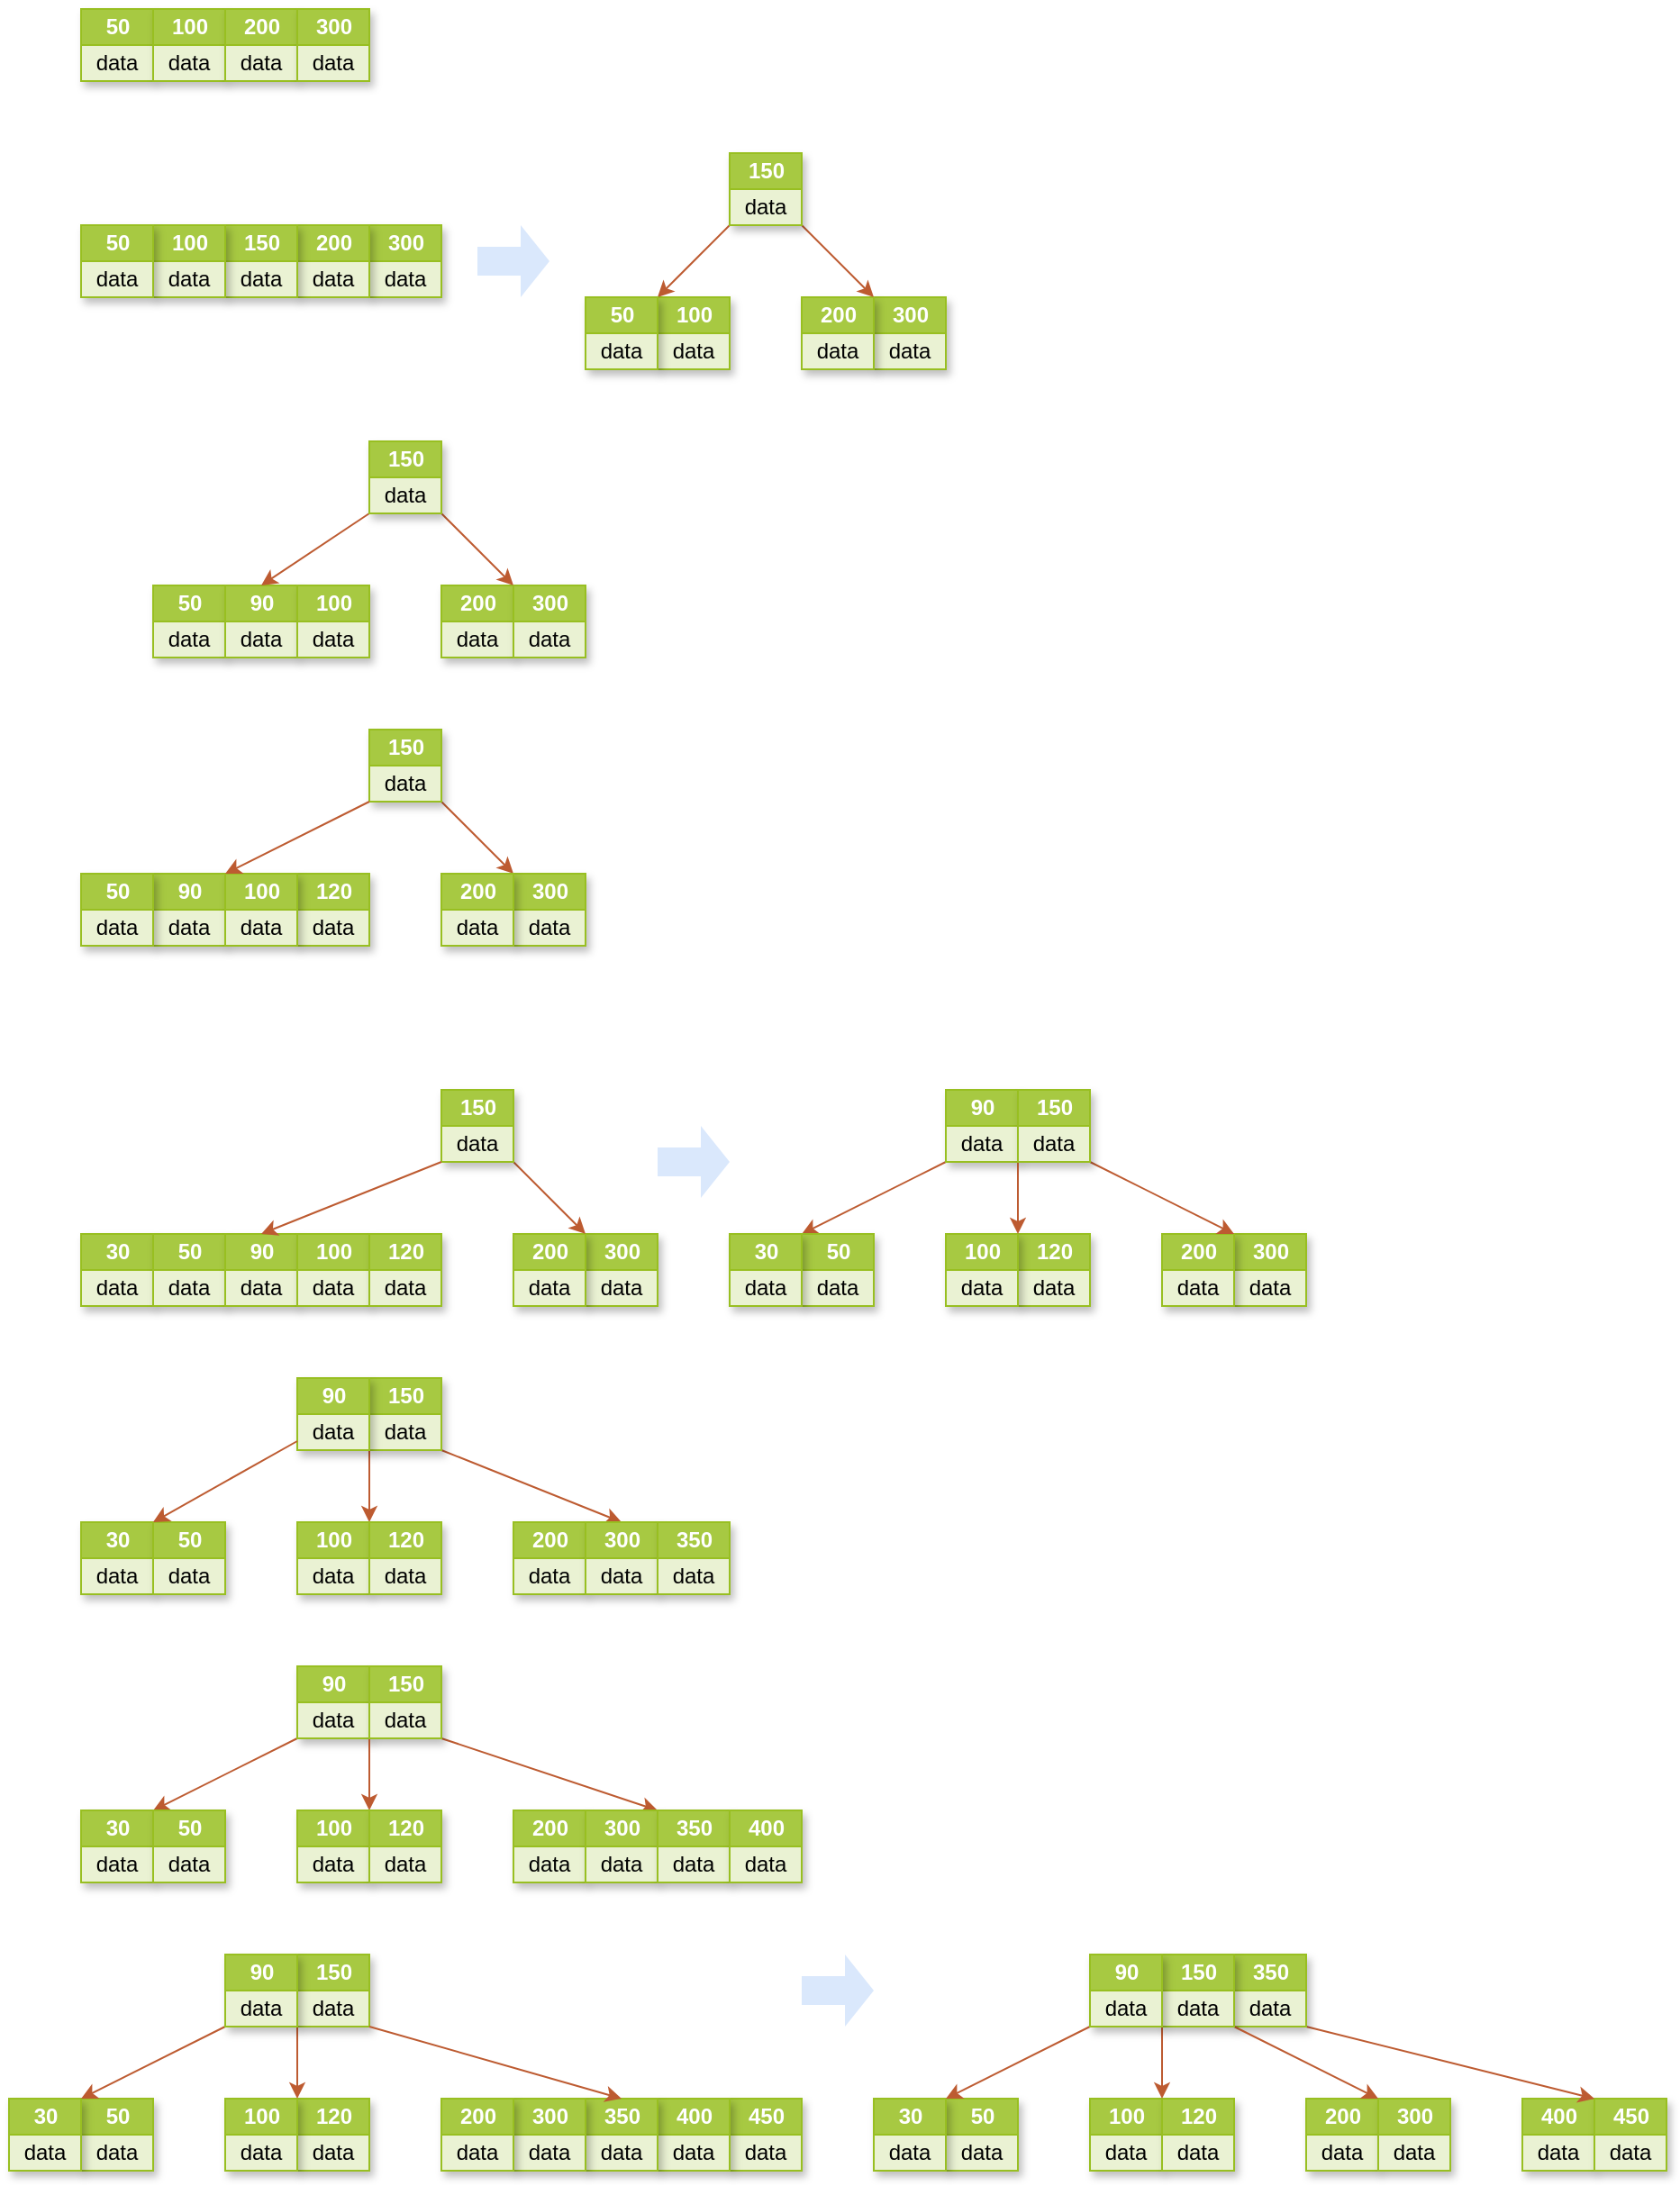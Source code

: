 <mxfile version="22.0.2" type="device">
  <diagram name="第 1 页" id="RB8LvpVfG58uMNeTtT9j">
    <mxGraphModel dx="1418" dy="828" grid="1" gridSize="10" guides="1" tooltips="1" connect="1" arrows="1" fold="1" page="1" pageScale="1" pageWidth="827" pageHeight="1169" math="0" shadow="0">
      <root>
        <mxCell id="0" />
        <mxCell id="1" parent="0" />
        <mxCell id="PRTPmrL3NgVdolje0Im--469" value="" style="shape=singleArrow;whiteSpace=wrap;html=1;arrowWidth=0.4;arrowSize=0.4;fontFamily=Helvetica;fontSize=11;fillColor=#dae8fc;strokeColor=none;" parent="1" vertex="1">
          <mxGeometry x="260" y="160" width="40" height="40" as="geometry" />
        </mxCell>
        <mxCell id="PRTPmrL3NgVdolje0Im--470" value="" style="shape=singleArrow;whiteSpace=wrap;html=1;arrowWidth=0.4;arrowSize=0.4;fontFamily=Helvetica;fontSize=11;fillColor=#dae8fc;strokeColor=none;" parent="1" vertex="1">
          <mxGeometry x="360" y="660" width="40" height="40" as="geometry" />
        </mxCell>
        <mxCell id="_FEgq192qF2ZReEA4dtT-108" value="Assets" style="childLayout=tableLayout;recursiveResize=0;strokeColor=#98bf21;fillColor=#A7C942;shadow=1;" vertex="1" parent="1">
          <mxGeometry x="40" y="40" width="40" height="40" as="geometry" />
        </mxCell>
        <mxCell id="_FEgq192qF2ZReEA4dtT-109" style="shape=tableRow;horizontal=0;startSize=0;swimlaneHead=0;swimlaneBody=0;top=0;left=0;bottom=0;right=0;dropTarget=0;collapsible=0;recursiveResize=0;expand=0;fontStyle=0;strokeColor=inherit;fillColor=#ffffff;" vertex="1" parent="_FEgq192qF2ZReEA4dtT-108">
          <mxGeometry width="40" height="20" as="geometry" />
        </mxCell>
        <mxCell id="_FEgq192qF2ZReEA4dtT-110" value="50" style="connectable=0;recursiveResize=0;strokeColor=inherit;fillColor=#A7C942;align=center;fontStyle=1;fontColor=#FFFFFF;html=1;" vertex="1" parent="_FEgq192qF2ZReEA4dtT-109">
          <mxGeometry width="40" height="20" as="geometry">
            <mxRectangle width="40" height="20" as="alternateBounds" />
          </mxGeometry>
        </mxCell>
        <mxCell id="_FEgq192qF2ZReEA4dtT-111" value="" style="shape=tableRow;horizontal=0;startSize=0;swimlaneHead=0;swimlaneBody=0;top=0;left=0;bottom=0;right=0;dropTarget=0;collapsible=0;recursiveResize=0;expand=0;fontStyle=1;strokeColor=inherit;fillColor=#EAF2D3;" vertex="1" parent="_FEgq192qF2ZReEA4dtT-108">
          <mxGeometry y="20" width="40" height="20" as="geometry" />
        </mxCell>
        <mxCell id="_FEgq192qF2ZReEA4dtT-112" value="data" style="connectable=0;recursiveResize=0;strokeColor=inherit;fillColor=inherit;whiteSpace=wrap;html=1;" vertex="1" parent="_FEgq192qF2ZReEA4dtT-111">
          <mxGeometry width="40" height="20" as="geometry">
            <mxRectangle width="40" height="20" as="alternateBounds" />
          </mxGeometry>
        </mxCell>
        <mxCell id="_FEgq192qF2ZReEA4dtT-113" value="Assets" style="childLayout=tableLayout;recursiveResize=0;strokeColor=#98bf21;fillColor=#A7C942;shadow=1;" vertex="1" parent="1">
          <mxGeometry x="80" y="40" width="40" height="40" as="geometry" />
        </mxCell>
        <mxCell id="_FEgq192qF2ZReEA4dtT-114" style="shape=tableRow;horizontal=0;startSize=0;swimlaneHead=0;swimlaneBody=0;top=0;left=0;bottom=0;right=0;dropTarget=0;collapsible=0;recursiveResize=0;expand=0;fontStyle=0;strokeColor=inherit;fillColor=#ffffff;" vertex="1" parent="_FEgq192qF2ZReEA4dtT-113">
          <mxGeometry width="40" height="20" as="geometry" />
        </mxCell>
        <mxCell id="_FEgq192qF2ZReEA4dtT-115" value="100" style="connectable=0;recursiveResize=0;strokeColor=inherit;fillColor=#A7C942;align=center;fontStyle=1;fontColor=#FFFFFF;html=1;" vertex="1" parent="_FEgq192qF2ZReEA4dtT-114">
          <mxGeometry width="40" height="20" as="geometry">
            <mxRectangle width="40" height="20" as="alternateBounds" />
          </mxGeometry>
        </mxCell>
        <mxCell id="_FEgq192qF2ZReEA4dtT-116" value="" style="shape=tableRow;horizontal=0;startSize=0;swimlaneHead=0;swimlaneBody=0;top=0;left=0;bottom=0;right=0;dropTarget=0;collapsible=0;recursiveResize=0;expand=0;fontStyle=1;strokeColor=inherit;fillColor=#EAF2D3;" vertex="1" parent="_FEgq192qF2ZReEA4dtT-113">
          <mxGeometry y="20" width="40" height="20" as="geometry" />
        </mxCell>
        <mxCell id="_FEgq192qF2ZReEA4dtT-117" value="data" style="connectable=0;recursiveResize=0;strokeColor=inherit;fillColor=inherit;whiteSpace=wrap;html=1;" vertex="1" parent="_FEgq192qF2ZReEA4dtT-116">
          <mxGeometry width="40" height="20" as="geometry">
            <mxRectangle width="40" height="20" as="alternateBounds" />
          </mxGeometry>
        </mxCell>
        <mxCell id="_FEgq192qF2ZReEA4dtT-118" value="Assets" style="childLayout=tableLayout;recursiveResize=0;strokeColor=#98bf21;fillColor=#A7C942;shadow=1;" vertex="1" parent="1">
          <mxGeometry x="120" y="40" width="40" height="40" as="geometry" />
        </mxCell>
        <mxCell id="_FEgq192qF2ZReEA4dtT-119" style="shape=tableRow;horizontal=0;startSize=0;swimlaneHead=0;swimlaneBody=0;top=0;left=0;bottom=0;right=0;dropTarget=0;collapsible=0;recursiveResize=0;expand=0;fontStyle=0;strokeColor=inherit;fillColor=#ffffff;" vertex="1" parent="_FEgq192qF2ZReEA4dtT-118">
          <mxGeometry width="40" height="20" as="geometry" />
        </mxCell>
        <mxCell id="_FEgq192qF2ZReEA4dtT-120" value="200" style="connectable=0;recursiveResize=0;strokeColor=inherit;fillColor=#A7C942;align=center;fontStyle=1;fontColor=#FFFFFF;html=1;" vertex="1" parent="_FEgq192qF2ZReEA4dtT-119">
          <mxGeometry width="40" height="20" as="geometry">
            <mxRectangle width="40" height="20" as="alternateBounds" />
          </mxGeometry>
        </mxCell>
        <mxCell id="_FEgq192qF2ZReEA4dtT-121" value="" style="shape=tableRow;horizontal=0;startSize=0;swimlaneHead=0;swimlaneBody=0;top=0;left=0;bottom=0;right=0;dropTarget=0;collapsible=0;recursiveResize=0;expand=0;fontStyle=1;strokeColor=inherit;fillColor=#EAF2D3;" vertex="1" parent="_FEgq192qF2ZReEA4dtT-118">
          <mxGeometry y="20" width="40" height="20" as="geometry" />
        </mxCell>
        <mxCell id="_FEgq192qF2ZReEA4dtT-122" value="data" style="connectable=0;recursiveResize=0;strokeColor=inherit;fillColor=inherit;whiteSpace=wrap;html=1;" vertex="1" parent="_FEgq192qF2ZReEA4dtT-121">
          <mxGeometry width="40" height="20" as="geometry">
            <mxRectangle width="40" height="20" as="alternateBounds" />
          </mxGeometry>
        </mxCell>
        <mxCell id="_FEgq192qF2ZReEA4dtT-123" value="Assets" style="childLayout=tableLayout;recursiveResize=0;strokeColor=#98bf21;fillColor=#A7C942;shadow=1;" vertex="1" parent="1">
          <mxGeometry x="160" y="40" width="40" height="40" as="geometry" />
        </mxCell>
        <mxCell id="_FEgq192qF2ZReEA4dtT-124" style="shape=tableRow;horizontal=0;startSize=0;swimlaneHead=0;swimlaneBody=0;top=0;left=0;bottom=0;right=0;dropTarget=0;collapsible=0;recursiveResize=0;expand=0;fontStyle=0;strokeColor=inherit;fillColor=#ffffff;" vertex="1" parent="_FEgq192qF2ZReEA4dtT-123">
          <mxGeometry width="40" height="20" as="geometry" />
        </mxCell>
        <mxCell id="_FEgq192qF2ZReEA4dtT-125" value="300" style="connectable=0;recursiveResize=0;strokeColor=inherit;fillColor=#A7C942;align=center;fontStyle=1;fontColor=#FFFFFF;html=1;" vertex="1" parent="_FEgq192qF2ZReEA4dtT-124">
          <mxGeometry width="40" height="20" as="geometry">
            <mxRectangle width="40" height="20" as="alternateBounds" />
          </mxGeometry>
        </mxCell>
        <mxCell id="_FEgq192qF2ZReEA4dtT-126" value="" style="shape=tableRow;horizontal=0;startSize=0;swimlaneHead=0;swimlaneBody=0;top=0;left=0;bottom=0;right=0;dropTarget=0;collapsible=0;recursiveResize=0;expand=0;fontStyle=1;strokeColor=inherit;fillColor=#EAF2D3;" vertex="1" parent="_FEgq192qF2ZReEA4dtT-123">
          <mxGeometry y="20" width="40" height="20" as="geometry" />
        </mxCell>
        <mxCell id="_FEgq192qF2ZReEA4dtT-127" value="data" style="connectable=0;recursiveResize=0;strokeColor=inherit;fillColor=inherit;whiteSpace=wrap;html=1;" vertex="1" parent="_FEgq192qF2ZReEA4dtT-126">
          <mxGeometry width="40" height="20" as="geometry">
            <mxRectangle width="40" height="20" as="alternateBounds" />
          </mxGeometry>
        </mxCell>
        <mxCell id="_FEgq192qF2ZReEA4dtT-128" value="Assets" style="childLayout=tableLayout;recursiveResize=0;strokeColor=#98bf21;fillColor=#A7C942;shadow=1;" vertex="1" parent="1">
          <mxGeometry x="200" y="160" width="40" height="40" as="geometry" />
        </mxCell>
        <mxCell id="_FEgq192qF2ZReEA4dtT-129" style="shape=tableRow;horizontal=0;startSize=0;swimlaneHead=0;swimlaneBody=0;top=0;left=0;bottom=0;right=0;dropTarget=0;collapsible=0;recursiveResize=0;expand=0;fontStyle=0;strokeColor=inherit;fillColor=#ffffff;" vertex="1" parent="_FEgq192qF2ZReEA4dtT-128">
          <mxGeometry width="40" height="20" as="geometry" />
        </mxCell>
        <mxCell id="_FEgq192qF2ZReEA4dtT-130" value="300" style="connectable=0;recursiveResize=0;strokeColor=inherit;fillColor=#A7C942;align=center;fontStyle=1;fontColor=#FFFFFF;html=1;" vertex="1" parent="_FEgq192qF2ZReEA4dtT-129">
          <mxGeometry width="40" height="20" as="geometry">
            <mxRectangle width="40" height="20" as="alternateBounds" />
          </mxGeometry>
        </mxCell>
        <mxCell id="_FEgq192qF2ZReEA4dtT-131" value="" style="shape=tableRow;horizontal=0;startSize=0;swimlaneHead=0;swimlaneBody=0;top=0;left=0;bottom=0;right=0;dropTarget=0;collapsible=0;recursiveResize=0;expand=0;fontStyle=1;strokeColor=inherit;fillColor=#EAF2D3;" vertex="1" parent="_FEgq192qF2ZReEA4dtT-128">
          <mxGeometry y="20" width="40" height="20" as="geometry" />
        </mxCell>
        <mxCell id="_FEgq192qF2ZReEA4dtT-132" value="data" style="connectable=0;recursiveResize=0;strokeColor=inherit;fillColor=inherit;whiteSpace=wrap;html=1;" vertex="1" parent="_FEgq192qF2ZReEA4dtT-131">
          <mxGeometry width="40" height="20" as="geometry">
            <mxRectangle width="40" height="20" as="alternateBounds" />
          </mxGeometry>
        </mxCell>
        <mxCell id="_FEgq192qF2ZReEA4dtT-133" value="Assets" style="childLayout=tableLayout;recursiveResize=0;strokeColor=#98bf21;fillColor=#A7C942;shadow=1;" vertex="1" parent="1">
          <mxGeometry x="160" y="160" width="40" height="40" as="geometry" />
        </mxCell>
        <mxCell id="_FEgq192qF2ZReEA4dtT-134" style="shape=tableRow;horizontal=0;startSize=0;swimlaneHead=0;swimlaneBody=0;top=0;left=0;bottom=0;right=0;dropTarget=0;collapsible=0;recursiveResize=0;expand=0;fontStyle=0;strokeColor=inherit;fillColor=#ffffff;" vertex="1" parent="_FEgq192qF2ZReEA4dtT-133">
          <mxGeometry width="40" height="20" as="geometry" />
        </mxCell>
        <mxCell id="_FEgq192qF2ZReEA4dtT-135" value="200" style="connectable=0;recursiveResize=0;strokeColor=inherit;fillColor=#A7C942;align=center;fontStyle=1;fontColor=#FFFFFF;html=1;" vertex="1" parent="_FEgq192qF2ZReEA4dtT-134">
          <mxGeometry width="40" height="20" as="geometry">
            <mxRectangle width="40" height="20" as="alternateBounds" />
          </mxGeometry>
        </mxCell>
        <mxCell id="_FEgq192qF2ZReEA4dtT-136" value="" style="shape=tableRow;horizontal=0;startSize=0;swimlaneHead=0;swimlaneBody=0;top=0;left=0;bottom=0;right=0;dropTarget=0;collapsible=0;recursiveResize=0;expand=0;fontStyle=1;strokeColor=inherit;fillColor=#EAF2D3;" vertex="1" parent="_FEgq192qF2ZReEA4dtT-133">
          <mxGeometry y="20" width="40" height="20" as="geometry" />
        </mxCell>
        <mxCell id="_FEgq192qF2ZReEA4dtT-137" value="data" style="connectable=0;recursiveResize=0;strokeColor=inherit;fillColor=inherit;whiteSpace=wrap;html=1;" vertex="1" parent="_FEgq192qF2ZReEA4dtT-136">
          <mxGeometry width="40" height="20" as="geometry">
            <mxRectangle width="40" height="20" as="alternateBounds" />
          </mxGeometry>
        </mxCell>
        <mxCell id="_FEgq192qF2ZReEA4dtT-138" value="Assets" style="childLayout=tableLayout;recursiveResize=0;strokeColor=#98bf21;fillColor=#A7C942;shadow=1;" vertex="1" parent="1">
          <mxGeometry x="120" y="160" width="40" height="40" as="geometry" />
        </mxCell>
        <mxCell id="_FEgq192qF2ZReEA4dtT-139" style="shape=tableRow;horizontal=0;startSize=0;swimlaneHead=0;swimlaneBody=0;top=0;left=0;bottom=0;right=0;dropTarget=0;collapsible=0;recursiveResize=0;expand=0;fontStyle=0;strokeColor=inherit;fillColor=#ffffff;" vertex="1" parent="_FEgq192qF2ZReEA4dtT-138">
          <mxGeometry width="40" height="20" as="geometry" />
        </mxCell>
        <mxCell id="_FEgq192qF2ZReEA4dtT-140" value="150" style="connectable=0;recursiveResize=0;strokeColor=inherit;fillColor=#A7C942;align=center;fontStyle=1;fontColor=#FFFFFF;html=1;" vertex="1" parent="_FEgq192qF2ZReEA4dtT-139">
          <mxGeometry width="40" height="20" as="geometry">
            <mxRectangle width="40" height="20" as="alternateBounds" />
          </mxGeometry>
        </mxCell>
        <mxCell id="_FEgq192qF2ZReEA4dtT-141" value="" style="shape=tableRow;horizontal=0;startSize=0;swimlaneHead=0;swimlaneBody=0;top=0;left=0;bottom=0;right=0;dropTarget=0;collapsible=0;recursiveResize=0;expand=0;fontStyle=1;strokeColor=inherit;fillColor=#EAF2D3;" vertex="1" parent="_FEgq192qF2ZReEA4dtT-138">
          <mxGeometry y="20" width="40" height="20" as="geometry" />
        </mxCell>
        <mxCell id="_FEgq192qF2ZReEA4dtT-142" value="data" style="connectable=0;recursiveResize=0;strokeColor=inherit;fillColor=inherit;whiteSpace=wrap;html=1;" vertex="1" parent="_FEgq192qF2ZReEA4dtT-141">
          <mxGeometry width="40" height="20" as="geometry">
            <mxRectangle width="40" height="20" as="alternateBounds" />
          </mxGeometry>
        </mxCell>
        <mxCell id="_FEgq192qF2ZReEA4dtT-143" value="Assets" style="childLayout=tableLayout;recursiveResize=0;strokeColor=#98bf21;fillColor=#A7C942;shadow=1;" vertex="1" parent="1">
          <mxGeometry x="80" y="160" width="40" height="40" as="geometry" />
        </mxCell>
        <mxCell id="_FEgq192qF2ZReEA4dtT-144" style="shape=tableRow;horizontal=0;startSize=0;swimlaneHead=0;swimlaneBody=0;top=0;left=0;bottom=0;right=0;dropTarget=0;collapsible=0;recursiveResize=0;expand=0;fontStyle=0;strokeColor=inherit;fillColor=#ffffff;" vertex="1" parent="_FEgq192qF2ZReEA4dtT-143">
          <mxGeometry width="40" height="20" as="geometry" />
        </mxCell>
        <mxCell id="_FEgq192qF2ZReEA4dtT-145" value="100" style="connectable=0;recursiveResize=0;strokeColor=inherit;fillColor=#A7C942;align=center;fontStyle=1;fontColor=#FFFFFF;html=1;" vertex="1" parent="_FEgq192qF2ZReEA4dtT-144">
          <mxGeometry width="40" height="20" as="geometry">
            <mxRectangle width="40" height="20" as="alternateBounds" />
          </mxGeometry>
        </mxCell>
        <mxCell id="_FEgq192qF2ZReEA4dtT-146" value="" style="shape=tableRow;horizontal=0;startSize=0;swimlaneHead=0;swimlaneBody=0;top=0;left=0;bottom=0;right=0;dropTarget=0;collapsible=0;recursiveResize=0;expand=0;fontStyle=1;strokeColor=inherit;fillColor=#EAF2D3;" vertex="1" parent="_FEgq192qF2ZReEA4dtT-143">
          <mxGeometry y="20" width="40" height="20" as="geometry" />
        </mxCell>
        <mxCell id="_FEgq192qF2ZReEA4dtT-147" value="data" style="connectable=0;recursiveResize=0;strokeColor=inherit;fillColor=inherit;whiteSpace=wrap;html=1;" vertex="1" parent="_FEgq192qF2ZReEA4dtT-146">
          <mxGeometry width="40" height="20" as="geometry">
            <mxRectangle width="40" height="20" as="alternateBounds" />
          </mxGeometry>
        </mxCell>
        <mxCell id="_FEgq192qF2ZReEA4dtT-148" value="Assets" style="childLayout=tableLayout;recursiveResize=0;strokeColor=#98bf21;fillColor=#A7C942;shadow=1;" vertex="1" parent="1">
          <mxGeometry x="40" y="160" width="40" height="40" as="geometry" />
        </mxCell>
        <mxCell id="_FEgq192qF2ZReEA4dtT-149" style="shape=tableRow;horizontal=0;startSize=0;swimlaneHead=0;swimlaneBody=0;top=0;left=0;bottom=0;right=0;dropTarget=0;collapsible=0;recursiveResize=0;expand=0;fontStyle=0;strokeColor=inherit;fillColor=#ffffff;" vertex="1" parent="_FEgq192qF2ZReEA4dtT-148">
          <mxGeometry width="40" height="20" as="geometry" />
        </mxCell>
        <mxCell id="_FEgq192qF2ZReEA4dtT-150" value="50" style="connectable=0;recursiveResize=0;strokeColor=inherit;fillColor=#A7C942;align=center;fontStyle=1;fontColor=#FFFFFF;html=1;" vertex="1" parent="_FEgq192qF2ZReEA4dtT-149">
          <mxGeometry width="40" height="20" as="geometry">
            <mxRectangle width="40" height="20" as="alternateBounds" />
          </mxGeometry>
        </mxCell>
        <mxCell id="_FEgq192qF2ZReEA4dtT-151" value="" style="shape=tableRow;horizontal=0;startSize=0;swimlaneHead=0;swimlaneBody=0;top=0;left=0;bottom=0;right=0;dropTarget=0;collapsible=0;recursiveResize=0;expand=0;fontStyle=1;strokeColor=inherit;fillColor=#EAF2D3;" vertex="1" parent="_FEgq192qF2ZReEA4dtT-148">
          <mxGeometry y="20" width="40" height="20" as="geometry" />
        </mxCell>
        <mxCell id="_FEgq192qF2ZReEA4dtT-152" value="data" style="connectable=0;recursiveResize=0;strokeColor=inherit;fillColor=inherit;whiteSpace=wrap;html=1;" vertex="1" parent="_FEgq192qF2ZReEA4dtT-151">
          <mxGeometry width="40" height="20" as="geometry">
            <mxRectangle width="40" height="20" as="alternateBounds" />
          </mxGeometry>
        </mxCell>
        <mxCell id="_FEgq192qF2ZReEA4dtT-155" value="Assets" style="childLayout=tableLayout;recursiveResize=0;strokeColor=#98bf21;fillColor=#A7C942;shadow=1;" vertex="1" parent="1">
          <mxGeometry x="480" y="200" width="40" height="40" as="geometry" />
        </mxCell>
        <mxCell id="_FEgq192qF2ZReEA4dtT-156" style="shape=tableRow;horizontal=0;startSize=0;swimlaneHead=0;swimlaneBody=0;top=0;left=0;bottom=0;right=0;dropTarget=0;collapsible=0;recursiveResize=0;expand=0;fontStyle=0;strokeColor=inherit;fillColor=#ffffff;" vertex="1" parent="_FEgq192qF2ZReEA4dtT-155">
          <mxGeometry width="40" height="20" as="geometry" />
        </mxCell>
        <mxCell id="_FEgq192qF2ZReEA4dtT-157" value="300" style="connectable=0;recursiveResize=0;strokeColor=inherit;fillColor=#A7C942;align=center;fontStyle=1;fontColor=#FFFFFF;html=1;" vertex="1" parent="_FEgq192qF2ZReEA4dtT-156">
          <mxGeometry width="40" height="20" as="geometry">
            <mxRectangle width="40" height="20" as="alternateBounds" />
          </mxGeometry>
        </mxCell>
        <mxCell id="_FEgq192qF2ZReEA4dtT-158" value="" style="shape=tableRow;horizontal=0;startSize=0;swimlaneHead=0;swimlaneBody=0;top=0;left=0;bottom=0;right=0;dropTarget=0;collapsible=0;recursiveResize=0;expand=0;fontStyle=1;strokeColor=inherit;fillColor=#EAF2D3;" vertex="1" parent="_FEgq192qF2ZReEA4dtT-155">
          <mxGeometry y="20" width="40" height="20" as="geometry" />
        </mxCell>
        <mxCell id="_FEgq192qF2ZReEA4dtT-159" value="data" style="connectable=0;recursiveResize=0;strokeColor=inherit;fillColor=inherit;whiteSpace=wrap;html=1;" vertex="1" parent="_FEgq192qF2ZReEA4dtT-158">
          <mxGeometry width="40" height="20" as="geometry">
            <mxRectangle width="40" height="20" as="alternateBounds" />
          </mxGeometry>
        </mxCell>
        <mxCell id="_FEgq192qF2ZReEA4dtT-165" value="Assets" style="childLayout=tableLayout;recursiveResize=0;strokeColor=#98bf21;fillColor=#A7C942;shadow=1;" vertex="1" parent="1">
          <mxGeometry x="440" y="200" width="40" height="40" as="geometry" />
        </mxCell>
        <mxCell id="_FEgq192qF2ZReEA4dtT-166" style="shape=tableRow;horizontal=0;startSize=0;swimlaneHead=0;swimlaneBody=0;top=0;left=0;bottom=0;right=0;dropTarget=0;collapsible=0;recursiveResize=0;expand=0;fontStyle=0;strokeColor=inherit;fillColor=#ffffff;" vertex="1" parent="_FEgq192qF2ZReEA4dtT-165">
          <mxGeometry width="40" height="20" as="geometry" />
        </mxCell>
        <mxCell id="_FEgq192qF2ZReEA4dtT-167" value="200" style="connectable=0;recursiveResize=0;strokeColor=inherit;fillColor=#A7C942;align=center;fontStyle=1;fontColor=#FFFFFF;html=1;" vertex="1" parent="_FEgq192qF2ZReEA4dtT-166">
          <mxGeometry width="40" height="20" as="geometry">
            <mxRectangle width="40" height="20" as="alternateBounds" />
          </mxGeometry>
        </mxCell>
        <mxCell id="_FEgq192qF2ZReEA4dtT-168" value="" style="shape=tableRow;horizontal=0;startSize=0;swimlaneHead=0;swimlaneBody=0;top=0;left=0;bottom=0;right=0;dropTarget=0;collapsible=0;recursiveResize=0;expand=0;fontStyle=1;strokeColor=inherit;fillColor=#EAF2D3;" vertex="1" parent="_FEgq192qF2ZReEA4dtT-165">
          <mxGeometry y="20" width="40" height="20" as="geometry" />
        </mxCell>
        <mxCell id="_FEgq192qF2ZReEA4dtT-169" value="data" style="connectable=0;recursiveResize=0;strokeColor=inherit;fillColor=inherit;whiteSpace=wrap;html=1;" vertex="1" parent="_FEgq192qF2ZReEA4dtT-168">
          <mxGeometry width="40" height="20" as="geometry">
            <mxRectangle width="40" height="20" as="alternateBounds" />
          </mxGeometry>
        </mxCell>
        <mxCell id="_FEgq192qF2ZReEA4dtT-170" value="Assets" style="childLayout=tableLayout;recursiveResize=0;strokeColor=#98bf21;fillColor=#A7C942;shadow=1;" vertex="1" parent="1">
          <mxGeometry x="360" y="200" width="40" height="40" as="geometry" />
        </mxCell>
        <mxCell id="_FEgq192qF2ZReEA4dtT-171" style="shape=tableRow;horizontal=0;startSize=0;swimlaneHead=0;swimlaneBody=0;top=0;left=0;bottom=0;right=0;dropTarget=0;collapsible=0;recursiveResize=0;expand=0;fontStyle=0;strokeColor=inherit;fillColor=#ffffff;" vertex="1" parent="_FEgq192qF2ZReEA4dtT-170">
          <mxGeometry width="40" height="20" as="geometry" />
        </mxCell>
        <mxCell id="_FEgq192qF2ZReEA4dtT-172" value="100" style="connectable=0;recursiveResize=0;strokeColor=inherit;fillColor=#A7C942;align=center;fontStyle=1;fontColor=#FFFFFF;html=1;" vertex="1" parent="_FEgq192qF2ZReEA4dtT-171">
          <mxGeometry width="40" height="20" as="geometry">
            <mxRectangle width="40" height="20" as="alternateBounds" />
          </mxGeometry>
        </mxCell>
        <mxCell id="_FEgq192qF2ZReEA4dtT-173" value="" style="shape=tableRow;horizontal=0;startSize=0;swimlaneHead=0;swimlaneBody=0;top=0;left=0;bottom=0;right=0;dropTarget=0;collapsible=0;recursiveResize=0;expand=0;fontStyle=1;strokeColor=inherit;fillColor=#EAF2D3;" vertex="1" parent="_FEgq192qF2ZReEA4dtT-170">
          <mxGeometry y="20" width="40" height="20" as="geometry" />
        </mxCell>
        <mxCell id="_FEgq192qF2ZReEA4dtT-174" value="data" style="connectable=0;recursiveResize=0;strokeColor=inherit;fillColor=inherit;whiteSpace=wrap;html=1;" vertex="1" parent="_FEgq192qF2ZReEA4dtT-173">
          <mxGeometry width="40" height="20" as="geometry">
            <mxRectangle width="40" height="20" as="alternateBounds" />
          </mxGeometry>
        </mxCell>
        <mxCell id="_FEgq192qF2ZReEA4dtT-180" style="rounded=0;orthogonalLoop=1;jettySize=auto;html=1;exitX=0;exitY=1;exitDx=0;exitDy=0;entryX=1;entryY=0;entryDx=0;entryDy=0;strokeColor=#BD5B31;fillColor=#f0a30a;" edge="1" parent="1" source="_FEgq192qF2ZReEA4dtT-178" target="_FEgq192qF2ZReEA4dtT-161">
          <mxGeometry relative="1" as="geometry" />
        </mxCell>
        <mxCell id="_FEgq192qF2ZReEA4dtT-184" style="edgeStyle=none;shape=connector;rounded=0;orthogonalLoop=1;jettySize=auto;html=1;exitX=1;exitY=1;exitDx=0;exitDy=0;entryX=1;entryY=0;entryDx=0;entryDy=0;labelBackgroundColor=default;strokeColor=#BD5B31;align=center;verticalAlign=middle;fontFamily=Helvetica;fontSize=11;fontColor=default;endArrow=classic;fillColor=#f0a30a;" edge="1" parent="1" source="_FEgq192qF2ZReEA4dtT-175" target="_FEgq192qF2ZReEA4dtT-166">
          <mxGeometry relative="1" as="geometry" />
        </mxCell>
        <mxCell id="_FEgq192qF2ZReEA4dtT-175" value="Assets" style="childLayout=tableLayout;recursiveResize=0;strokeColor=#98bf21;fillColor=#A7C942;shadow=1;" vertex="1" parent="1">
          <mxGeometry x="400" y="120" width="40" height="40" as="geometry" />
        </mxCell>
        <mxCell id="_FEgq192qF2ZReEA4dtT-176" style="shape=tableRow;horizontal=0;startSize=0;swimlaneHead=0;swimlaneBody=0;top=0;left=0;bottom=0;right=0;dropTarget=0;collapsible=0;recursiveResize=0;expand=0;fontStyle=0;strokeColor=inherit;fillColor=#ffffff;" vertex="1" parent="_FEgq192qF2ZReEA4dtT-175">
          <mxGeometry width="40" height="20" as="geometry" />
        </mxCell>
        <mxCell id="_FEgq192qF2ZReEA4dtT-177" value="150" style="connectable=0;recursiveResize=0;strokeColor=inherit;fillColor=#A7C942;align=center;fontStyle=1;fontColor=#FFFFFF;html=1;" vertex="1" parent="_FEgq192qF2ZReEA4dtT-176">
          <mxGeometry width="40" height="20" as="geometry">
            <mxRectangle width="40" height="20" as="alternateBounds" />
          </mxGeometry>
        </mxCell>
        <mxCell id="_FEgq192qF2ZReEA4dtT-178" value="" style="shape=tableRow;horizontal=0;startSize=0;swimlaneHead=0;swimlaneBody=0;top=0;left=0;bottom=0;right=0;dropTarget=0;collapsible=0;recursiveResize=0;expand=0;fontStyle=1;strokeColor=inherit;fillColor=#EAF2D3;" vertex="1" parent="_FEgq192qF2ZReEA4dtT-175">
          <mxGeometry y="20" width="40" height="20" as="geometry" />
        </mxCell>
        <mxCell id="_FEgq192qF2ZReEA4dtT-179" value="data" style="connectable=0;recursiveResize=0;strokeColor=inherit;fillColor=inherit;whiteSpace=wrap;html=1;" vertex="1" parent="_FEgq192qF2ZReEA4dtT-178">
          <mxGeometry width="40" height="20" as="geometry">
            <mxRectangle width="40" height="20" as="alternateBounds" />
          </mxGeometry>
        </mxCell>
        <mxCell id="_FEgq192qF2ZReEA4dtT-160" value="Assets" style="childLayout=tableLayout;recursiveResize=0;strokeColor=#98bf21;fillColor=#A7C942;shadow=1;" vertex="1" parent="1">
          <mxGeometry x="320" y="200" width="40" height="40" as="geometry" />
        </mxCell>
        <mxCell id="_FEgq192qF2ZReEA4dtT-161" style="shape=tableRow;horizontal=0;startSize=0;swimlaneHead=0;swimlaneBody=0;top=0;left=0;bottom=0;right=0;dropTarget=0;collapsible=0;recursiveResize=0;expand=0;fontStyle=0;strokeColor=inherit;fillColor=#ffffff;" vertex="1" parent="_FEgq192qF2ZReEA4dtT-160">
          <mxGeometry width="40" height="20" as="geometry" />
        </mxCell>
        <mxCell id="_FEgq192qF2ZReEA4dtT-162" value="50" style="connectable=0;recursiveResize=0;strokeColor=inherit;fillColor=#A7C942;align=center;fontStyle=1;fontColor=#FFFFFF;html=1;" vertex="1" parent="_FEgq192qF2ZReEA4dtT-161">
          <mxGeometry width="40" height="20" as="geometry">
            <mxRectangle width="40" height="20" as="alternateBounds" />
          </mxGeometry>
        </mxCell>
        <mxCell id="_FEgq192qF2ZReEA4dtT-163" value="" style="shape=tableRow;horizontal=0;startSize=0;swimlaneHead=0;swimlaneBody=0;top=0;left=0;bottom=0;right=0;dropTarget=0;collapsible=0;recursiveResize=0;expand=0;fontStyle=1;strokeColor=inherit;fillColor=#EAF2D3;" vertex="1" parent="_FEgq192qF2ZReEA4dtT-160">
          <mxGeometry y="20" width="40" height="20" as="geometry" />
        </mxCell>
        <mxCell id="_FEgq192qF2ZReEA4dtT-164" value="data" style="connectable=0;recursiveResize=0;strokeColor=inherit;fillColor=inherit;whiteSpace=wrap;html=1;" vertex="1" parent="_FEgq192qF2ZReEA4dtT-163">
          <mxGeometry width="40" height="20" as="geometry">
            <mxRectangle width="40" height="20" as="alternateBounds" />
          </mxGeometry>
        </mxCell>
        <mxCell id="_FEgq192qF2ZReEA4dtT-349" value="Assets" style="childLayout=tableLayout;recursiveResize=0;strokeColor=#98bf21;fillColor=#A7C942;shadow=1;" vertex="1" parent="1">
          <mxGeometry x="80" y="360" width="40" height="40" as="geometry" />
        </mxCell>
        <mxCell id="_FEgq192qF2ZReEA4dtT-350" style="shape=tableRow;horizontal=0;startSize=0;swimlaneHead=0;swimlaneBody=0;top=0;left=0;bottom=0;right=0;dropTarget=0;collapsible=0;recursiveResize=0;expand=0;fontStyle=0;strokeColor=inherit;fillColor=#ffffff;" vertex="1" parent="_FEgq192qF2ZReEA4dtT-349">
          <mxGeometry width="40" height="20" as="geometry" />
        </mxCell>
        <mxCell id="_FEgq192qF2ZReEA4dtT-351" value="50" style="connectable=0;recursiveResize=0;strokeColor=inherit;fillColor=#A7C942;align=center;fontStyle=1;fontColor=#FFFFFF;html=1;" vertex="1" parent="_FEgq192qF2ZReEA4dtT-350">
          <mxGeometry width="40" height="20" as="geometry">
            <mxRectangle width="40" height="20" as="alternateBounds" />
          </mxGeometry>
        </mxCell>
        <mxCell id="_FEgq192qF2ZReEA4dtT-352" value="" style="shape=tableRow;horizontal=0;startSize=0;swimlaneHead=0;swimlaneBody=0;top=0;left=0;bottom=0;right=0;dropTarget=0;collapsible=0;recursiveResize=0;expand=0;fontStyle=1;strokeColor=inherit;fillColor=#EAF2D3;" vertex="1" parent="_FEgq192qF2ZReEA4dtT-349">
          <mxGeometry y="20" width="40" height="20" as="geometry" />
        </mxCell>
        <mxCell id="_FEgq192qF2ZReEA4dtT-353" value="data" style="connectable=0;recursiveResize=0;strokeColor=inherit;fillColor=inherit;whiteSpace=wrap;html=1;" vertex="1" parent="_FEgq192qF2ZReEA4dtT-352">
          <mxGeometry width="40" height="20" as="geometry">
            <mxRectangle width="40" height="20" as="alternateBounds" />
          </mxGeometry>
        </mxCell>
        <mxCell id="_FEgq192qF2ZReEA4dtT-354" value="Assets" style="childLayout=tableLayout;recursiveResize=0;strokeColor=#98bf21;fillColor=#A7C942;shadow=1;" vertex="1" parent="1">
          <mxGeometry x="120" y="360" width="40" height="40" as="geometry" />
        </mxCell>
        <mxCell id="_FEgq192qF2ZReEA4dtT-355" style="shape=tableRow;horizontal=0;startSize=0;swimlaneHead=0;swimlaneBody=0;top=0;left=0;bottom=0;right=0;dropTarget=0;collapsible=0;recursiveResize=0;expand=0;fontStyle=0;strokeColor=inherit;fillColor=#ffffff;" vertex="1" parent="_FEgq192qF2ZReEA4dtT-354">
          <mxGeometry width="40" height="20" as="geometry" />
        </mxCell>
        <mxCell id="_FEgq192qF2ZReEA4dtT-356" value="90" style="connectable=0;recursiveResize=0;strokeColor=inherit;fillColor=#A7C942;align=center;fontStyle=1;fontColor=#FFFFFF;html=1;" vertex="1" parent="_FEgq192qF2ZReEA4dtT-355">
          <mxGeometry width="40" height="20" as="geometry">
            <mxRectangle width="40" height="20" as="alternateBounds" />
          </mxGeometry>
        </mxCell>
        <mxCell id="_FEgq192qF2ZReEA4dtT-357" value="" style="shape=tableRow;horizontal=0;startSize=0;swimlaneHead=0;swimlaneBody=0;top=0;left=0;bottom=0;right=0;dropTarget=0;collapsible=0;recursiveResize=0;expand=0;fontStyle=1;strokeColor=inherit;fillColor=#EAF2D3;" vertex="1" parent="_FEgq192qF2ZReEA4dtT-354">
          <mxGeometry y="20" width="40" height="20" as="geometry" />
        </mxCell>
        <mxCell id="_FEgq192qF2ZReEA4dtT-358" value="data" style="connectable=0;recursiveResize=0;strokeColor=inherit;fillColor=inherit;whiteSpace=wrap;html=1;" vertex="1" parent="_FEgq192qF2ZReEA4dtT-357">
          <mxGeometry width="40" height="20" as="geometry">
            <mxRectangle width="40" height="20" as="alternateBounds" />
          </mxGeometry>
        </mxCell>
        <mxCell id="_FEgq192qF2ZReEA4dtT-359" value="Assets" style="childLayout=tableLayout;recursiveResize=0;strokeColor=#98bf21;fillColor=#A7C942;shadow=1;" vertex="1" parent="1">
          <mxGeometry x="160" y="360" width="40" height="40" as="geometry" />
        </mxCell>
        <mxCell id="_FEgq192qF2ZReEA4dtT-360" style="shape=tableRow;horizontal=0;startSize=0;swimlaneHead=0;swimlaneBody=0;top=0;left=0;bottom=0;right=0;dropTarget=0;collapsible=0;recursiveResize=0;expand=0;fontStyle=0;strokeColor=inherit;fillColor=#ffffff;" vertex="1" parent="_FEgq192qF2ZReEA4dtT-359">
          <mxGeometry width="40" height="20" as="geometry" />
        </mxCell>
        <mxCell id="_FEgq192qF2ZReEA4dtT-361" value="100" style="connectable=0;recursiveResize=0;strokeColor=inherit;fillColor=#A7C942;align=center;fontStyle=1;fontColor=#FFFFFF;html=1;" vertex="1" parent="_FEgq192qF2ZReEA4dtT-360">
          <mxGeometry width="40" height="20" as="geometry">
            <mxRectangle width="40" height="20" as="alternateBounds" />
          </mxGeometry>
        </mxCell>
        <mxCell id="_FEgq192qF2ZReEA4dtT-362" value="" style="shape=tableRow;horizontal=0;startSize=0;swimlaneHead=0;swimlaneBody=0;top=0;left=0;bottom=0;right=0;dropTarget=0;collapsible=0;recursiveResize=0;expand=0;fontStyle=1;strokeColor=inherit;fillColor=#EAF2D3;" vertex="1" parent="_FEgq192qF2ZReEA4dtT-359">
          <mxGeometry y="20" width="40" height="20" as="geometry" />
        </mxCell>
        <mxCell id="_FEgq192qF2ZReEA4dtT-363" value="data" style="connectable=0;recursiveResize=0;strokeColor=inherit;fillColor=inherit;whiteSpace=wrap;html=1;" vertex="1" parent="_FEgq192qF2ZReEA4dtT-362">
          <mxGeometry width="40" height="20" as="geometry">
            <mxRectangle width="40" height="20" as="alternateBounds" />
          </mxGeometry>
        </mxCell>
        <mxCell id="_FEgq192qF2ZReEA4dtT-364" value="Assets" style="childLayout=tableLayout;recursiveResize=0;strokeColor=#98bf21;fillColor=#A7C942;shadow=1;" vertex="1" parent="1">
          <mxGeometry x="240" y="360" width="40" height="40" as="geometry" />
        </mxCell>
        <mxCell id="_FEgq192qF2ZReEA4dtT-365" style="shape=tableRow;horizontal=0;startSize=0;swimlaneHead=0;swimlaneBody=0;top=0;left=0;bottom=0;right=0;dropTarget=0;collapsible=0;recursiveResize=0;expand=0;fontStyle=0;strokeColor=inherit;fillColor=#ffffff;" vertex="1" parent="_FEgq192qF2ZReEA4dtT-364">
          <mxGeometry width="40" height="20" as="geometry" />
        </mxCell>
        <mxCell id="_FEgq192qF2ZReEA4dtT-366" value="200" style="connectable=0;recursiveResize=0;strokeColor=inherit;fillColor=#A7C942;align=center;fontStyle=1;fontColor=#FFFFFF;html=1;" vertex="1" parent="_FEgq192qF2ZReEA4dtT-365">
          <mxGeometry width="40" height="20" as="geometry">
            <mxRectangle width="40" height="20" as="alternateBounds" />
          </mxGeometry>
        </mxCell>
        <mxCell id="_FEgq192qF2ZReEA4dtT-367" value="" style="shape=tableRow;horizontal=0;startSize=0;swimlaneHead=0;swimlaneBody=0;top=0;left=0;bottom=0;right=0;dropTarget=0;collapsible=0;recursiveResize=0;expand=0;fontStyle=1;strokeColor=inherit;fillColor=#EAF2D3;" vertex="1" parent="_FEgq192qF2ZReEA4dtT-364">
          <mxGeometry y="20" width="40" height="20" as="geometry" />
        </mxCell>
        <mxCell id="_FEgq192qF2ZReEA4dtT-368" value="data" style="connectable=0;recursiveResize=0;strokeColor=inherit;fillColor=inherit;whiteSpace=wrap;html=1;" vertex="1" parent="_FEgq192qF2ZReEA4dtT-367">
          <mxGeometry width="40" height="20" as="geometry">
            <mxRectangle width="40" height="20" as="alternateBounds" />
          </mxGeometry>
        </mxCell>
        <mxCell id="_FEgq192qF2ZReEA4dtT-369" value="Assets" style="childLayout=tableLayout;recursiveResize=0;strokeColor=#98bf21;fillColor=#A7C942;shadow=1;" vertex="1" parent="1">
          <mxGeometry x="280" y="360" width="40" height="40" as="geometry" />
        </mxCell>
        <mxCell id="_FEgq192qF2ZReEA4dtT-370" style="shape=tableRow;horizontal=0;startSize=0;swimlaneHead=0;swimlaneBody=0;top=0;left=0;bottom=0;right=0;dropTarget=0;collapsible=0;recursiveResize=0;expand=0;fontStyle=0;strokeColor=inherit;fillColor=#ffffff;" vertex="1" parent="_FEgq192qF2ZReEA4dtT-369">
          <mxGeometry width="40" height="20" as="geometry" />
        </mxCell>
        <mxCell id="_FEgq192qF2ZReEA4dtT-371" value="300" style="connectable=0;recursiveResize=0;strokeColor=inherit;fillColor=#A7C942;align=center;fontStyle=1;fontColor=#FFFFFF;html=1;" vertex="1" parent="_FEgq192qF2ZReEA4dtT-370">
          <mxGeometry width="40" height="20" as="geometry">
            <mxRectangle width="40" height="20" as="alternateBounds" />
          </mxGeometry>
        </mxCell>
        <mxCell id="_FEgq192qF2ZReEA4dtT-372" value="" style="shape=tableRow;horizontal=0;startSize=0;swimlaneHead=0;swimlaneBody=0;top=0;left=0;bottom=0;right=0;dropTarget=0;collapsible=0;recursiveResize=0;expand=0;fontStyle=1;strokeColor=inherit;fillColor=#EAF2D3;" vertex="1" parent="_FEgq192qF2ZReEA4dtT-369">
          <mxGeometry y="20" width="40" height="20" as="geometry" />
        </mxCell>
        <mxCell id="_FEgq192qF2ZReEA4dtT-373" value="data" style="connectable=0;recursiveResize=0;strokeColor=inherit;fillColor=inherit;whiteSpace=wrap;html=1;" vertex="1" parent="_FEgq192qF2ZReEA4dtT-372">
          <mxGeometry width="40" height="20" as="geometry">
            <mxRectangle width="40" height="20" as="alternateBounds" />
          </mxGeometry>
        </mxCell>
        <mxCell id="_FEgq192qF2ZReEA4dtT-379" style="edgeStyle=none;shape=connector;rounded=0;orthogonalLoop=1;jettySize=auto;html=1;exitX=0;exitY=1;exitDx=0;exitDy=0;entryX=0.5;entryY=0;entryDx=0;entryDy=0;labelBackgroundColor=default;strokeColor=#BD5B31;align=center;verticalAlign=middle;fontFamily=Helvetica;fontSize=11;fontColor=default;endArrow=classic;fillColor=#f0a30a;" edge="1" parent="1" source="_FEgq192qF2ZReEA4dtT-374" target="_FEgq192qF2ZReEA4dtT-355">
          <mxGeometry relative="1" as="geometry" />
        </mxCell>
        <mxCell id="_FEgq192qF2ZReEA4dtT-380" style="edgeStyle=none;shape=connector;rounded=0;orthogonalLoop=1;jettySize=auto;html=1;exitX=1;exitY=1;exitDx=0;exitDy=0;entryX=0;entryY=0;entryDx=0;entryDy=0;labelBackgroundColor=default;strokeColor=#BD5B31;align=center;verticalAlign=middle;fontFamily=Helvetica;fontSize=11;fontColor=default;endArrow=classic;fillColor=#f0a30a;" edge="1" parent="1" source="_FEgq192qF2ZReEA4dtT-377" target="_FEgq192qF2ZReEA4dtT-370">
          <mxGeometry relative="1" as="geometry" />
        </mxCell>
        <mxCell id="_FEgq192qF2ZReEA4dtT-374" value="Assets" style="childLayout=tableLayout;recursiveResize=0;strokeColor=#98bf21;fillColor=#A7C942;shadow=1;" vertex="1" parent="1">
          <mxGeometry x="200" y="280" width="40" height="40" as="geometry" />
        </mxCell>
        <mxCell id="_FEgq192qF2ZReEA4dtT-375" style="shape=tableRow;horizontal=0;startSize=0;swimlaneHead=0;swimlaneBody=0;top=0;left=0;bottom=0;right=0;dropTarget=0;collapsible=0;recursiveResize=0;expand=0;fontStyle=0;strokeColor=inherit;fillColor=#ffffff;" vertex="1" parent="_FEgq192qF2ZReEA4dtT-374">
          <mxGeometry width="40" height="20" as="geometry" />
        </mxCell>
        <mxCell id="_FEgq192qF2ZReEA4dtT-376" value="150" style="connectable=0;recursiveResize=0;strokeColor=inherit;fillColor=#A7C942;align=center;fontStyle=1;fontColor=#FFFFFF;html=1;" vertex="1" parent="_FEgq192qF2ZReEA4dtT-375">
          <mxGeometry width="40" height="20" as="geometry">
            <mxRectangle width="40" height="20" as="alternateBounds" />
          </mxGeometry>
        </mxCell>
        <mxCell id="_FEgq192qF2ZReEA4dtT-377" value="" style="shape=tableRow;horizontal=0;startSize=0;swimlaneHead=0;swimlaneBody=0;top=0;left=0;bottom=0;right=0;dropTarget=0;collapsible=0;recursiveResize=0;expand=0;fontStyle=1;strokeColor=inherit;fillColor=#EAF2D3;" vertex="1" parent="_FEgq192qF2ZReEA4dtT-374">
          <mxGeometry y="20" width="40" height="20" as="geometry" />
        </mxCell>
        <mxCell id="_FEgq192qF2ZReEA4dtT-378" value="data" style="connectable=0;recursiveResize=0;strokeColor=inherit;fillColor=inherit;whiteSpace=wrap;html=1;" vertex="1" parent="_FEgq192qF2ZReEA4dtT-377">
          <mxGeometry width="40" height="20" as="geometry">
            <mxRectangle width="40" height="20" as="alternateBounds" />
          </mxGeometry>
        </mxCell>
        <mxCell id="_FEgq192qF2ZReEA4dtT-426" style="edgeStyle=none;shape=connector;rounded=0;orthogonalLoop=1;jettySize=auto;html=1;exitX=1;exitY=1;exitDx=0;exitDy=0;entryX=0;entryY=0;entryDx=0;entryDy=0;labelBackgroundColor=default;strokeColor=#BD5B31;align=center;verticalAlign=middle;fontFamily=Helvetica;fontSize=11;fontColor=default;endArrow=classic;fillColor=#f0a30a;" edge="1" parent="1" source="_FEgq192qF2ZReEA4dtT-383" target="_FEgq192qF2ZReEA4dtT-396">
          <mxGeometry relative="1" as="geometry" />
        </mxCell>
        <mxCell id="_FEgq192qF2ZReEA4dtT-383" value="Assets" style="childLayout=tableLayout;recursiveResize=0;strokeColor=#98bf21;fillColor=#A7C942;shadow=1;" vertex="1" parent="1">
          <mxGeometry x="200" y="440" width="40" height="40" as="geometry" />
        </mxCell>
        <mxCell id="_FEgq192qF2ZReEA4dtT-384" style="shape=tableRow;horizontal=0;startSize=0;swimlaneHead=0;swimlaneBody=0;top=0;left=0;bottom=0;right=0;dropTarget=0;collapsible=0;recursiveResize=0;expand=0;fontStyle=0;strokeColor=inherit;fillColor=#ffffff;" vertex="1" parent="_FEgq192qF2ZReEA4dtT-383">
          <mxGeometry width="40" height="20" as="geometry" />
        </mxCell>
        <mxCell id="_FEgq192qF2ZReEA4dtT-385" value="150" style="connectable=0;recursiveResize=0;strokeColor=inherit;fillColor=#A7C942;align=center;fontStyle=1;fontColor=#FFFFFF;html=1;" vertex="1" parent="_FEgq192qF2ZReEA4dtT-384">
          <mxGeometry width="40" height="20" as="geometry">
            <mxRectangle width="40" height="20" as="alternateBounds" />
          </mxGeometry>
        </mxCell>
        <mxCell id="_FEgq192qF2ZReEA4dtT-386" value="" style="shape=tableRow;horizontal=0;startSize=0;swimlaneHead=0;swimlaneBody=0;top=0;left=0;bottom=0;right=0;dropTarget=0;collapsible=0;recursiveResize=0;expand=0;fontStyle=1;strokeColor=inherit;fillColor=#EAF2D3;" vertex="1" parent="_FEgq192qF2ZReEA4dtT-383">
          <mxGeometry y="20" width="40" height="20" as="geometry" />
        </mxCell>
        <mxCell id="_FEgq192qF2ZReEA4dtT-387" value="data" style="connectable=0;recursiveResize=0;strokeColor=inherit;fillColor=inherit;whiteSpace=wrap;html=1;" vertex="1" parent="_FEgq192qF2ZReEA4dtT-386">
          <mxGeometry width="40" height="20" as="geometry">
            <mxRectangle width="40" height="20" as="alternateBounds" />
          </mxGeometry>
        </mxCell>
        <mxCell id="_FEgq192qF2ZReEA4dtT-395" value="Assets" style="childLayout=tableLayout;recursiveResize=0;strokeColor=#98bf21;fillColor=#A7C942;shadow=1;" vertex="1" parent="1">
          <mxGeometry x="280" y="520" width="40" height="40" as="geometry" />
        </mxCell>
        <mxCell id="_FEgq192qF2ZReEA4dtT-396" style="shape=tableRow;horizontal=0;startSize=0;swimlaneHead=0;swimlaneBody=0;top=0;left=0;bottom=0;right=0;dropTarget=0;collapsible=0;recursiveResize=0;expand=0;fontStyle=0;strokeColor=inherit;fillColor=#ffffff;" vertex="1" parent="_FEgq192qF2ZReEA4dtT-395">
          <mxGeometry width="40" height="20" as="geometry" />
        </mxCell>
        <mxCell id="_FEgq192qF2ZReEA4dtT-397" value="300" style="connectable=0;recursiveResize=0;strokeColor=inherit;fillColor=#A7C942;align=center;fontStyle=1;fontColor=#FFFFFF;html=1;" vertex="1" parent="_FEgq192qF2ZReEA4dtT-396">
          <mxGeometry width="40" height="20" as="geometry">
            <mxRectangle width="40" height="20" as="alternateBounds" />
          </mxGeometry>
        </mxCell>
        <mxCell id="_FEgq192qF2ZReEA4dtT-398" value="" style="shape=tableRow;horizontal=0;startSize=0;swimlaneHead=0;swimlaneBody=0;top=0;left=0;bottom=0;right=0;dropTarget=0;collapsible=0;recursiveResize=0;expand=0;fontStyle=1;strokeColor=inherit;fillColor=#EAF2D3;" vertex="1" parent="_FEgq192qF2ZReEA4dtT-395">
          <mxGeometry y="20" width="40" height="20" as="geometry" />
        </mxCell>
        <mxCell id="_FEgq192qF2ZReEA4dtT-399" value="data" style="connectable=0;recursiveResize=0;strokeColor=inherit;fillColor=inherit;whiteSpace=wrap;html=1;" vertex="1" parent="_FEgq192qF2ZReEA4dtT-398">
          <mxGeometry width="40" height="20" as="geometry">
            <mxRectangle width="40" height="20" as="alternateBounds" />
          </mxGeometry>
        </mxCell>
        <mxCell id="_FEgq192qF2ZReEA4dtT-400" value="Assets" style="childLayout=tableLayout;recursiveResize=0;strokeColor=#98bf21;fillColor=#A7C942;shadow=1;" vertex="1" parent="1">
          <mxGeometry x="240" y="520" width="40" height="40" as="geometry" />
        </mxCell>
        <mxCell id="_FEgq192qF2ZReEA4dtT-401" style="shape=tableRow;horizontal=0;startSize=0;swimlaneHead=0;swimlaneBody=0;top=0;left=0;bottom=0;right=0;dropTarget=0;collapsible=0;recursiveResize=0;expand=0;fontStyle=0;strokeColor=inherit;fillColor=#ffffff;" vertex="1" parent="_FEgq192qF2ZReEA4dtT-400">
          <mxGeometry width="40" height="20" as="geometry" />
        </mxCell>
        <mxCell id="_FEgq192qF2ZReEA4dtT-402" value="200" style="connectable=0;recursiveResize=0;strokeColor=inherit;fillColor=#A7C942;align=center;fontStyle=1;fontColor=#FFFFFF;html=1;" vertex="1" parent="_FEgq192qF2ZReEA4dtT-401">
          <mxGeometry width="40" height="20" as="geometry">
            <mxRectangle width="40" height="20" as="alternateBounds" />
          </mxGeometry>
        </mxCell>
        <mxCell id="_FEgq192qF2ZReEA4dtT-403" value="" style="shape=tableRow;horizontal=0;startSize=0;swimlaneHead=0;swimlaneBody=0;top=0;left=0;bottom=0;right=0;dropTarget=0;collapsible=0;recursiveResize=0;expand=0;fontStyle=1;strokeColor=inherit;fillColor=#EAF2D3;" vertex="1" parent="_FEgq192qF2ZReEA4dtT-400">
          <mxGeometry y="20" width="40" height="20" as="geometry" />
        </mxCell>
        <mxCell id="_FEgq192qF2ZReEA4dtT-404" value="data" style="connectable=0;recursiveResize=0;strokeColor=inherit;fillColor=inherit;whiteSpace=wrap;html=1;" vertex="1" parent="_FEgq192qF2ZReEA4dtT-403">
          <mxGeometry width="40" height="20" as="geometry">
            <mxRectangle width="40" height="20" as="alternateBounds" />
          </mxGeometry>
        </mxCell>
        <mxCell id="_FEgq192qF2ZReEA4dtT-405" value="Assets" style="childLayout=tableLayout;recursiveResize=0;strokeColor=#98bf21;fillColor=#A7C942;shadow=1;" vertex="1" parent="1">
          <mxGeometry x="160" y="520" width="40" height="40" as="geometry" />
        </mxCell>
        <mxCell id="_FEgq192qF2ZReEA4dtT-406" style="shape=tableRow;horizontal=0;startSize=0;swimlaneHead=0;swimlaneBody=0;top=0;left=0;bottom=0;right=0;dropTarget=0;collapsible=0;recursiveResize=0;expand=0;fontStyle=0;strokeColor=inherit;fillColor=#ffffff;" vertex="1" parent="_FEgq192qF2ZReEA4dtT-405">
          <mxGeometry width="40" height="20" as="geometry" />
        </mxCell>
        <mxCell id="_FEgq192qF2ZReEA4dtT-407" value="120" style="connectable=0;recursiveResize=0;strokeColor=inherit;fillColor=#A7C942;align=center;fontStyle=1;fontColor=#FFFFFF;html=1;" vertex="1" parent="_FEgq192qF2ZReEA4dtT-406">
          <mxGeometry width="40" height="20" as="geometry">
            <mxRectangle width="40" height="20" as="alternateBounds" />
          </mxGeometry>
        </mxCell>
        <mxCell id="_FEgq192qF2ZReEA4dtT-408" value="" style="shape=tableRow;horizontal=0;startSize=0;swimlaneHead=0;swimlaneBody=0;top=0;left=0;bottom=0;right=0;dropTarget=0;collapsible=0;recursiveResize=0;expand=0;fontStyle=1;strokeColor=inherit;fillColor=#EAF2D3;" vertex="1" parent="_FEgq192qF2ZReEA4dtT-405">
          <mxGeometry y="20" width="40" height="20" as="geometry" />
        </mxCell>
        <mxCell id="_FEgq192qF2ZReEA4dtT-409" value="data" style="connectable=0;recursiveResize=0;strokeColor=inherit;fillColor=inherit;whiteSpace=wrap;html=1;" vertex="1" parent="_FEgq192qF2ZReEA4dtT-408">
          <mxGeometry width="40" height="20" as="geometry">
            <mxRectangle width="40" height="20" as="alternateBounds" />
          </mxGeometry>
        </mxCell>
        <mxCell id="_FEgq192qF2ZReEA4dtT-415" value="Assets" style="childLayout=tableLayout;recursiveResize=0;strokeColor=#98bf21;fillColor=#A7C942;shadow=1;" vertex="1" parent="1">
          <mxGeometry x="80" y="520" width="40" height="40" as="geometry" />
        </mxCell>
        <mxCell id="_FEgq192qF2ZReEA4dtT-416" style="shape=tableRow;horizontal=0;startSize=0;swimlaneHead=0;swimlaneBody=0;top=0;left=0;bottom=0;right=0;dropTarget=0;collapsible=0;recursiveResize=0;expand=0;fontStyle=0;strokeColor=inherit;fillColor=#ffffff;" vertex="1" parent="_FEgq192qF2ZReEA4dtT-415">
          <mxGeometry width="40" height="20" as="geometry" />
        </mxCell>
        <mxCell id="_FEgq192qF2ZReEA4dtT-417" value="90" style="connectable=0;recursiveResize=0;strokeColor=inherit;fillColor=#A7C942;align=center;fontStyle=1;fontColor=#FFFFFF;html=1;" vertex="1" parent="_FEgq192qF2ZReEA4dtT-416">
          <mxGeometry width="40" height="20" as="geometry">
            <mxRectangle width="40" height="20" as="alternateBounds" />
          </mxGeometry>
        </mxCell>
        <mxCell id="_FEgq192qF2ZReEA4dtT-418" value="" style="shape=tableRow;horizontal=0;startSize=0;swimlaneHead=0;swimlaneBody=0;top=0;left=0;bottom=0;right=0;dropTarget=0;collapsible=0;recursiveResize=0;expand=0;fontStyle=1;strokeColor=inherit;fillColor=#EAF2D3;" vertex="1" parent="_FEgq192qF2ZReEA4dtT-415">
          <mxGeometry y="20" width="40" height="20" as="geometry" />
        </mxCell>
        <mxCell id="_FEgq192qF2ZReEA4dtT-419" value="data" style="connectable=0;recursiveResize=0;strokeColor=inherit;fillColor=inherit;whiteSpace=wrap;html=1;" vertex="1" parent="_FEgq192qF2ZReEA4dtT-418">
          <mxGeometry width="40" height="20" as="geometry">
            <mxRectangle width="40" height="20" as="alternateBounds" />
          </mxGeometry>
        </mxCell>
        <mxCell id="_FEgq192qF2ZReEA4dtT-420" value="Assets" style="childLayout=tableLayout;recursiveResize=0;strokeColor=#98bf21;fillColor=#A7C942;shadow=1;" vertex="1" parent="1">
          <mxGeometry x="40" y="520" width="40" height="40" as="geometry" />
        </mxCell>
        <mxCell id="_FEgq192qF2ZReEA4dtT-421" style="shape=tableRow;horizontal=0;startSize=0;swimlaneHead=0;swimlaneBody=0;top=0;left=0;bottom=0;right=0;dropTarget=0;collapsible=0;recursiveResize=0;expand=0;fontStyle=0;strokeColor=inherit;fillColor=#ffffff;" vertex="1" parent="_FEgq192qF2ZReEA4dtT-420">
          <mxGeometry width="40" height="20" as="geometry" />
        </mxCell>
        <mxCell id="_FEgq192qF2ZReEA4dtT-422" value="50" style="connectable=0;recursiveResize=0;strokeColor=inherit;fillColor=#A7C942;align=center;fontStyle=1;fontColor=#FFFFFF;html=1;" vertex="1" parent="_FEgq192qF2ZReEA4dtT-421">
          <mxGeometry width="40" height="20" as="geometry">
            <mxRectangle width="40" height="20" as="alternateBounds" />
          </mxGeometry>
        </mxCell>
        <mxCell id="_FEgq192qF2ZReEA4dtT-423" value="" style="shape=tableRow;horizontal=0;startSize=0;swimlaneHead=0;swimlaneBody=0;top=0;left=0;bottom=0;right=0;dropTarget=0;collapsible=0;recursiveResize=0;expand=0;fontStyle=1;strokeColor=inherit;fillColor=#EAF2D3;" vertex="1" parent="_FEgq192qF2ZReEA4dtT-420">
          <mxGeometry y="20" width="40" height="20" as="geometry" />
        </mxCell>
        <mxCell id="_FEgq192qF2ZReEA4dtT-424" value="data" style="connectable=0;recursiveResize=0;strokeColor=inherit;fillColor=inherit;whiteSpace=wrap;html=1;" vertex="1" parent="_FEgq192qF2ZReEA4dtT-423">
          <mxGeometry width="40" height="20" as="geometry">
            <mxRectangle width="40" height="20" as="alternateBounds" />
          </mxGeometry>
        </mxCell>
        <mxCell id="_FEgq192qF2ZReEA4dtT-410" value="Assets" style="childLayout=tableLayout;recursiveResize=0;strokeColor=#98bf21;fillColor=#A7C942;shadow=1;" vertex="1" parent="1">
          <mxGeometry x="120" y="520" width="40" height="40" as="geometry" />
        </mxCell>
        <mxCell id="_FEgq192qF2ZReEA4dtT-411" style="shape=tableRow;horizontal=0;startSize=0;swimlaneHead=0;swimlaneBody=0;top=0;left=0;bottom=0;right=0;dropTarget=0;collapsible=0;recursiveResize=0;expand=0;fontStyle=0;strokeColor=inherit;fillColor=#ffffff;" vertex="1" parent="_FEgq192qF2ZReEA4dtT-410">
          <mxGeometry width="40" height="20" as="geometry" />
        </mxCell>
        <mxCell id="_FEgq192qF2ZReEA4dtT-412" value="100" style="connectable=0;recursiveResize=0;strokeColor=inherit;fillColor=#A7C942;align=center;fontStyle=1;fontColor=#FFFFFF;html=1;" vertex="1" parent="_FEgq192qF2ZReEA4dtT-411">
          <mxGeometry width="40" height="20" as="geometry">
            <mxRectangle width="40" height="20" as="alternateBounds" />
          </mxGeometry>
        </mxCell>
        <mxCell id="_FEgq192qF2ZReEA4dtT-413" value="" style="shape=tableRow;horizontal=0;startSize=0;swimlaneHead=0;swimlaneBody=0;top=0;left=0;bottom=0;right=0;dropTarget=0;collapsible=0;recursiveResize=0;expand=0;fontStyle=1;strokeColor=inherit;fillColor=#EAF2D3;" vertex="1" parent="_FEgq192qF2ZReEA4dtT-410">
          <mxGeometry y="20" width="40" height="20" as="geometry" />
        </mxCell>
        <mxCell id="_FEgq192qF2ZReEA4dtT-414" value="data" style="connectable=0;recursiveResize=0;strokeColor=inherit;fillColor=inherit;whiteSpace=wrap;html=1;" vertex="1" parent="_FEgq192qF2ZReEA4dtT-413">
          <mxGeometry width="40" height="20" as="geometry">
            <mxRectangle width="40" height="20" as="alternateBounds" />
          </mxGeometry>
        </mxCell>
        <mxCell id="_FEgq192qF2ZReEA4dtT-425" style="edgeStyle=none;shape=connector;rounded=0;orthogonalLoop=1;jettySize=auto;html=1;exitX=0;exitY=1;exitDx=0;exitDy=0;entryX=1;entryY=0;entryDx=0;entryDy=0;labelBackgroundColor=default;strokeColor=#BD5B31;align=center;verticalAlign=middle;fontFamily=Helvetica;fontSize=11;fontColor=default;endArrow=classic;fillColor=#f0a30a;" edge="1" parent="1" source="_FEgq192qF2ZReEA4dtT-386" target="_FEgq192qF2ZReEA4dtT-416">
          <mxGeometry relative="1" as="geometry" />
        </mxCell>
        <mxCell id="_FEgq192qF2ZReEA4dtT-509" style="edgeStyle=none;shape=connector;rounded=0;orthogonalLoop=1;jettySize=auto;html=1;exitX=0;exitY=1;exitDx=0;exitDy=0;entryX=0;entryY=0;entryDx=0;entryDy=0;labelBackgroundColor=default;strokeColor=#BD5B31;align=center;verticalAlign=middle;fontFamily=Helvetica;fontSize=11;fontColor=default;endArrow=classic;fillColor=#f0a30a;" edge="1" parent="1" source="_FEgq192qF2ZReEA4dtT-427" target="_FEgq192qF2ZReEA4dtT-500">
          <mxGeometry relative="1" as="geometry" />
        </mxCell>
        <mxCell id="_FEgq192qF2ZReEA4dtT-427" value="Assets" style="childLayout=tableLayout;recursiveResize=0;strokeColor=#98bf21;fillColor=#A7C942;shadow=1;" vertex="1" parent="1">
          <mxGeometry x="520" y="640" width="40" height="40" as="geometry" />
        </mxCell>
        <mxCell id="_FEgq192qF2ZReEA4dtT-428" style="shape=tableRow;horizontal=0;startSize=0;swimlaneHead=0;swimlaneBody=0;top=0;left=0;bottom=0;right=0;dropTarget=0;collapsible=0;recursiveResize=0;expand=0;fontStyle=0;strokeColor=inherit;fillColor=#ffffff;" vertex="1" parent="_FEgq192qF2ZReEA4dtT-427">
          <mxGeometry width="40" height="20" as="geometry" />
        </mxCell>
        <mxCell id="_FEgq192qF2ZReEA4dtT-429" value="90" style="connectable=0;recursiveResize=0;strokeColor=inherit;fillColor=#A7C942;align=center;fontStyle=1;fontColor=#FFFFFF;html=1;" vertex="1" parent="_FEgq192qF2ZReEA4dtT-428">
          <mxGeometry width="40" height="20" as="geometry">
            <mxRectangle width="40" height="20" as="alternateBounds" />
          </mxGeometry>
        </mxCell>
        <mxCell id="_FEgq192qF2ZReEA4dtT-430" value="" style="shape=tableRow;horizontal=0;startSize=0;swimlaneHead=0;swimlaneBody=0;top=0;left=0;bottom=0;right=0;dropTarget=0;collapsible=0;recursiveResize=0;expand=0;fontStyle=1;strokeColor=inherit;fillColor=#EAF2D3;" vertex="1" parent="_FEgq192qF2ZReEA4dtT-427">
          <mxGeometry y="20" width="40" height="20" as="geometry" />
        </mxCell>
        <mxCell id="_FEgq192qF2ZReEA4dtT-431" value="data" style="connectable=0;recursiveResize=0;strokeColor=inherit;fillColor=inherit;whiteSpace=wrap;html=1;" vertex="1" parent="_FEgq192qF2ZReEA4dtT-430">
          <mxGeometry width="40" height="20" as="geometry">
            <mxRectangle width="40" height="20" as="alternateBounds" />
          </mxGeometry>
        </mxCell>
        <mxCell id="_FEgq192qF2ZReEA4dtT-432" value="Assets" style="childLayout=tableLayout;recursiveResize=0;strokeColor=#98bf21;fillColor=#A7C942;shadow=1;" vertex="1" parent="1">
          <mxGeometry x="320" y="720" width="40" height="40" as="geometry" />
        </mxCell>
        <mxCell id="_FEgq192qF2ZReEA4dtT-433" style="shape=tableRow;horizontal=0;startSize=0;swimlaneHead=0;swimlaneBody=0;top=0;left=0;bottom=0;right=0;dropTarget=0;collapsible=0;recursiveResize=0;expand=0;fontStyle=0;strokeColor=inherit;fillColor=#ffffff;" vertex="1" parent="_FEgq192qF2ZReEA4dtT-432">
          <mxGeometry width="40" height="20" as="geometry" />
        </mxCell>
        <mxCell id="_FEgq192qF2ZReEA4dtT-434" value="300" style="connectable=0;recursiveResize=0;strokeColor=inherit;fillColor=#A7C942;align=center;fontStyle=1;fontColor=#FFFFFF;html=1;" vertex="1" parent="_FEgq192qF2ZReEA4dtT-433">
          <mxGeometry width="40" height="20" as="geometry">
            <mxRectangle width="40" height="20" as="alternateBounds" />
          </mxGeometry>
        </mxCell>
        <mxCell id="_FEgq192qF2ZReEA4dtT-435" value="" style="shape=tableRow;horizontal=0;startSize=0;swimlaneHead=0;swimlaneBody=0;top=0;left=0;bottom=0;right=0;dropTarget=0;collapsible=0;recursiveResize=0;expand=0;fontStyle=1;strokeColor=inherit;fillColor=#EAF2D3;" vertex="1" parent="_FEgq192qF2ZReEA4dtT-432">
          <mxGeometry y="20" width="40" height="20" as="geometry" />
        </mxCell>
        <mxCell id="_FEgq192qF2ZReEA4dtT-436" value="data" style="connectable=0;recursiveResize=0;strokeColor=inherit;fillColor=inherit;whiteSpace=wrap;html=1;" vertex="1" parent="_FEgq192qF2ZReEA4dtT-435">
          <mxGeometry width="40" height="20" as="geometry">
            <mxRectangle width="40" height="20" as="alternateBounds" />
          </mxGeometry>
        </mxCell>
        <mxCell id="_FEgq192qF2ZReEA4dtT-437" value="Assets" style="childLayout=tableLayout;recursiveResize=0;strokeColor=#98bf21;fillColor=#A7C942;shadow=1;" vertex="1" parent="1">
          <mxGeometry x="280" y="720" width="40" height="40" as="geometry" />
        </mxCell>
        <mxCell id="_FEgq192qF2ZReEA4dtT-438" style="shape=tableRow;horizontal=0;startSize=0;swimlaneHead=0;swimlaneBody=0;top=0;left=0;bottom=0;right=0;dropTarget=0;collapsible=0;recursiveResize=0;expand=0;fontStyle=0;strokeColor=inherit;fillColor=#ffffff;" vertex="1" parent="_FEgq192qF2ZReEA4dtT-437">
          <mxGeometry width="40" height="20" as="geometry" />
        </mxCell>
        <mxCell id="_FEgq192qF2ZReEA4dtT-439" value="200" style="connectable=0;recursiveResize=0;strokeColor=inherit;fillColor=#A7C942;align=center;fontStyle=1;fontColor=#FFFFFF;html=1;" vertex="1" parent="_FEgq192qF2ZReEA4dtT-438">
          <mxGeometry width="40" height="20" as="geometry">
            <mxRectangle width="40" height="20" as="alternateBounds" />
          </mxGeometry>
        </mxCell>
        <mxCell id="_FEgq192qF2ZReEA4dtT-440" value="" style="shape=tableRow;horizontal=0;startSize=0;swimlaneHead=0;swimlaneBody=0;top=0;left=0;bottom=0;right=0;dropTarget=0;collapsible=0;recursiveResize=0;expand=0;fontStyle=1;strokeColor=inherit;fillColor=#EAF2D3;" vertex="1" parent="_FEgq192qF2ZReEA4dtT-437">
          <mxGeometry y="20" width="40" height="20" as="geometry" />
        </mxCell>
        <mxCell id="_FEgq192qF2ZReEA4dtT-441" value="data" style="connectable=0;recursiveResize=0;strokeColor=inherit;fillColor=inherit;whiteSpace=wrap;html=1;" vertex="1" parent="_FEgq192qF2ZReEA4dtT-440">
          <mxGeometry width="40" height="20" as="geometry">
            <mxRectangle width="40" height="20" as="alternateBounds" />
          </mxGeometry>
        </mxCell>
        <mxCell id="_FEgq192qF2ZReEA4dtT-442" value="Assets" style="childLayout=tableLayout;recursiveResize=0;strokeColor=#98bf21;fillColor=#A7C942;shadow=1;" vertex="1" parent="1">
          <mxGeometry x="40" y="720" width="40" height="40" as="geometry" />
        </mxCell>
        <mxCell id="_FEgq192qF2ZReEA4dtT-443" style="shape=tableRow;horizontal=0;startSize=0;swimlaneHead=0;swimlaneBody=0;top=0;left=0;bottom=0;right=0;dropTarget=0;collapsible=0;recursiveResize=0;expand=0;fontStyle=0;strokeColor=inherit;fillColor=#ffffff;" vertex="1" parent="_FEgq192qF2ZReEA4dtT-442">
          <mxGeometry width="40" height="20" as="geometry" />
        </mxCell>
        <mxCell id="_FEgq192qF2ZReEA4dtT-444" value="30" style="connectable=0;recursiveResize=0;strokeColor=inherit;fillColor=#A7C942;align=center;fontStyle=1;fontColor=#FFFFFF;html=1;" vertex="1" parent="_FEgq192qF2ZReEA4dtT-443">
          <mxGeometry width="40" height="20" as="geometry">
            <mxRectangle width="40" height="20" as="alternateBounds" />
          </mxGeometry>
        </mxCell>
        <mxCell id="_FEgq192qF2ZReEA4dtT-445" value="" style="shape=tableRow;horizontal=0;startSize=0;swimlaneHead=0;swimlaneBody=0;top=0;left=0;bottom=0;right=0;dropTarget=0;collapsible=0;recursiveResize=0;expand=0;fontStyle=1;strokeColor=inherit;fillColor=#EAF2D3;" vertex="1" parent="_FEgq192qF2ZReEA4dtT-442">
          <mxGeometry y="20" width="40" height="20" as="geometry" />
        </mxCell>
        <mxCell id="_FEgq192qF2ZReEA4dtT-446" value="data" style="connectable=0;recursiveResize=0;strokeColor=inherit;fillColor=inherit;whiteSpace=wrap;html=1;" vertex="1" parent="_FEgq192qF2ZReEA4dtT-445">
          <mxGeometry width="40" height="20" as="geometry">
            <mxRectangle width="40" height="20" as="alternateBounds" />
          </mxGeometry>
        </mxCell>
        <mxCell id="_FEgq192qF2ZReEA4dtT-447" value="Assets" style="childLayout=tableLayout;recursiveResize=0;strokeColor=#98bf21;fillColor=#A7C942;shadow=1;" vertex="1" parent="1">
          <mxGeometry x="80" y="720" width="40" height="40" as="geometry" />
        </mxCell>
        <mxCell id="_FEgq192qF2ZReEA4dtT-448" style="shape=tableRow;horizontal=0;startSize=0;swimlaneHead=0;swimlaneBody=0;top=0;left=0;bottom=0;right=0;dropTarget=0;collapsible=0;recursiveResize=0;expand=0;fontStyle=0;strokeColor=inherit;fillColor=#ffffff;" vertex="1" parent="_FEgq192qF2ZReEA4dtT-447">
          <mxGeometry width="40" height="20" as="geometry" />
        </mxCell>
        <mxCell id="_FEgq192qF2ZReEA4dtT-449" value="50" style="connectable=0;recursiveResize=0;strokeColor=inherit;fillColor=#A7C942;align=center;fontStyle=1;fontColor=#FFFFFF;html=1;" vertex="1" parent="_FEgq192qF2ZReEA4dtT-448">
          <mxGeometry width="40" height="20" as="geometry">
            <mxRectangle width="40" height="20" as="alternateBounds" />
          </mxGeometry>
        </mxCell>
        <mxCell id="_FEgq192qF2ZReEA4dtT-450" value="" style="shape=tableRow;horizontal=0;startSize=0;swimlaneHead=0;swimlaneBody=0;top=0;left=0;bottom=0;right=0;dropTarget=0;collapsible=0;recursiveResize=0;expand=0;fontStyle=1;strokeColor=inherit;fillColor=#EAF2D3;" vertex="1" parent="_FEgq192qF2ZReEA4dtT-447">
          <mxGeometry y="20" width="40" height="20" as="geometry" />
        </mxCell>
        <mxCell id="_FEgq192qF2ZReEA4dtT-451" value="data" style="connectable=0;recursiveResize=0;strokeColor=inherit;fillColor=inherit;whiteSpace=wrap;html=1;" vertex="1" parent="_FEgq192qF2ZReEA4dtT-450">
          <mxGeometry width="40" height="20" as="geometry">
            <mxRectangle width="40" height="20" as="alternateBounds" />
          </mxGeometry>
        </mxCell>
        <mxCell id="_FEgq192qF2ZReEA4dtT-452" value="Assets" style="childLayout=tableLayout;recursiveResize=0;strokeColor=#98bf21;fillColor=#A7C942;shadow=1;" vertex="1" parent="1">
          <mxGeometry x="120" y="720" width="40" height="40" as="geometry" />
        </mxCell>
        <mxCell id="_FEgq192qF2ZReEA4dtT-453" style="shape=tableRow;horizontal=0;startSize=0;swimlaneHead=0;swimlaneBody=0;top=0;left=0;bottom=0;right=0;dropTarget=0;collapsible=0;recursiveResize=0;expand=0;fontStyle=0;strokeColor=inherit;fillColor=#ffffff;" vertex="1" parent="_FEgq192qF2ZReEA4dtT-452">
          <mxGeometry width="40" height="20" as="geometry" />
        </mxCell>
        <mxCell id="_FEgq192qF2ZReEA4dtT-454" value="90" style="connectable=0;recursiveResize=0;strokeColor=inherit;fillColor=#A7C942;align=center;fontStyle=1;fontColor=#FFFFFF;html=1;" vertex="1" parent="_FEgq192qF2ZReEA4dtT-453">
          <mxGeometry width="40" height="20" as="geometry">
            <mxRectangle width="40" height="20" as="alternateBounds" />
          </mxGeometry>
        </mxCell>
        <mxCell id="_FEgq192qF2ZReEA4dtT-455" value="" style="shape=tableRow;horizontal=0;startSize=0;swimlaneHead=0;swimlaneBody=0;top=0;left=0;bottom=0;right=0;dropTarget=0;collapsible=0;recursiveResize=0;expand=0;fontStyle=1;strokeColor=inherit;fillColor=#EAF2D3;" vertex="1" parent="_FEgq192qF2ZReEA4dtT-452">
          <mxGeometry y="20" width="40" height="20" as="geometry" />
        </mxCell>
        <mxCell id="_FEgq192qF2ZReEA4dtT-456" value="data" style="connectable=0;recursiveResize=0;strokeColor=inherit;fillColor=inherit;whiteSpace=wrap;html=1;" vertex="1" parent="_FEgq192qF2ZReEA4dtT-455">
          <mxGeometry width="40" height="20" as="geometry">
            <mxRectangle width="40" height="20" as="alternateBounds" />
          </mxGeometry>
        </mxCell>
        <mxCell id="_FEgq192qF2ZReEA4dtT-457" value="Assets" style="childLayout=tableLayout;recursiveResize=0;strokeColor=#98bf21;fillColor=#A7C942;shadow=1;" vertex="1" parent="1">
          <mxGeometry x="160" y="720" width="40" height="40" as="geometry" />
        </mxCell>
        <mxCell id="_FEgq192qF2ZReEA4dtT-458" style="shape=tableRow;horizontal=0;startSize=0;swimlaneHead=0;swimlaneBody=0;top=0;left=0;bottom=0;right=0;dropTarget=0;collapsible=0;recursiveResize=0;expand=0;fontStyle=0;strokeColor=inherit;fillColor=#ffffff;" vertex="1" parent="_FEgq192qF2ZReEA4dtT-457">
          <mxGeometry width="40" height="20" as="geometry" />
        </mxCell>
        <mxCell id="_FEgq192qF2ZReEA4dtT-459" value="100" style="connectable=0;recursiveResize=0;strokeColor=inherit;fillColor=#A7C942;align=center;fontStyle=1;fontColor=#FFFFFF;html=1;" vertex="1" parent="_FEgq192qF2ZReEA4dtT-458">
          <mxGeometry width="40" height="20" as="geometry">
            <mxRectangle width="40" height="20" as="alternateBounds" />
          </mxGeometry>
        </mxCell>
        <mxCell id="_FEgq192qF2ZReEA4dtT-460" value="" style="shape=tableRow;horizontal=0;startSize=0;swimlaneHead=0;swimlaneBody=0;top=0;left=0;bottom=0;right=0;dropTarget=0;collapsible=0;recursiveResize=0;expand=0;fontStyle=1;strokeColor=inherit;fillColor=#EAF2D3;" vertex="1" parent="_FEgq192qF2ZReEA4dtT-457">
          <mxGeometry y="20" width="40" height="20" as="geometry" />
        </mxCell>
        <mxCell id="_FEgq192qF2ZReEA4dtT-461" value="data" style="connectable=0;recursiveResize=0;strokeColor=inherit;fillColor=inherit;whiteSpace=wrap;html=1;" vertex="1" parent="_FEgq192qF2ZReEA4dtT-460">
          <mxGeometry width="40" height="20" as="geometry">
            <mxRectangle width="40" height="20" as="alternateBounds" />
          </mxGeometry>
        </mxCell>
        <mxCell id="_FEgq192qF2ZReEA4dtT-462" value="Assets" style="childLayout=tableLayout;recursiveResize=0;strokeColor=#98bf21;fillColor=#A7C942;shadow=1;" vertex="1" parent="1">
          <mxGeometry x="200" y="720" width="40" height="40" as="geometry" />
        </mxCell>
        <mxCell id="_FEgq192qF2ZReEA4dtT-463" style="shape=tableRow;horizontal=0;startSize=0;swimlaneHead=0;swimlaneBody=0;top=0;left=0;bottom=0;right=0;dropTarget=0;collapsible=0;recursiveResize=0;expand=0;fontStyle=0;strokeColor=inherit;fillColor=#ffffff;" vertex="1" parent="_FEgq192qF2ZReEA4dtT-462">
          <mxGeometry width="40" height="20" as="geometry" />
        </mxCell>
        <mxCell id="_FEgq192qF2ZReEA4dtT-464" value="120" style="connectable=0;recursiveResize=0;strokeColor=inherit;fillColor=#A7C942;align=center;fontStyle=1;fontColor=#FFFFFF;html=1;" vertex="1" parent="_FEgq192qF2ZReEA4dtT-463">
          <mxGeometry width="40" height="20" as="geometry">
            <mxRectangle width="40" height="20" as="alternateBounds" />
          </mxGeometry>
        </mxCell>
        <mxCell id="_FEgq192qF2ZReEA4dtT-465" value="" style="shape=tableRow;horizontal=0;startSize=0;swimlaneHead=0;swimlaneBody=0;top=0;left=0;bottom=0;right=0;dropTarget=0;collapsible=0;recursiveResize=0;expand=0;fontStyle=1;strokeColor=inherit;fillColor=#EAF2D3;" vertex="1" parent="_FEgq192qF2ZReEA4dtT-462">
          <mxGeometry y="20" width="40" height="20" as="geometry" />
        </mxCell>
        <mxCell id="_FEgq192qF2ZReEA4dtT-466" value="data" style="connectable=0;recursiveResize=0;strokeColor=inherit;fillColor=inherit;whiteSpace=wrap;html=1;" vertex="1" parent="_FEgq192qF2ZReEA4dtT-465">
          <mxGeometry width="40" height="20" as="geometry">
            <mxRectangle width="40" height="20" as="alternateBounds" />
          </mxGeometry>
        </mxCell>
        <mxCell id="_FEgq192qF2ZReEA4dtT-473" style="edgeStyle=none;shape=connector;rounded=0;orthogonalLoop=1;jettySize=auto;html=1;exitX=1;exitY=1;exitDx=0;exitDy=0;entryX=1;entryY=0;entryDx=0;entryDy=0;labelBackgroundColor=default;strokeColor=#BD5B31;align=center;verticalAlign=middle;fontFamily=Helvetica;fontSize=11;fontColor=default;endArrow=classic;fillColor=#f0a30a;" edge="1" parent="1" source="_FEgq192qF2ZReEA4dtT-467" target="_FEgq192qF2ZReEA4dtT-438">
          <mxGeometry relative="1" as="geometry" />
        </mxCell>
        <mxCell id="_FEgq192qF2ZReEA4dtT-467" value="Assets" style="childLayout=tableLayout;recursiveResize=0;strokeColor=#98bf21;fillColor=#A7C942;shadow=1;" vertex="1" parent="1">
          <mxGeometry x="240" y="640" width="40" height="40" as="geometry" />
        </mxCell>
        <mxCell id="_FEgq192qF2ZReEA4dtT-468" style="shape=tableRow;horizontal=0;startSize=0;swimlaneHead=0;swimlaneBody=0;top=0;left=0;bottom=0;right=0;dropTarget=0;collapsible=0;recursiveResize=0;expand=0;fontStyle=0;strokeColor=inherit;fillColor=#ffffff;" vertex="1" parent="_FEgq192qF2ZReEA4dtT-467">
          <mxGeometry width="40" height="20" as="geometry" />
        </mxCell>
        <mxCell id="_FEgq192qF2ZReEA4dtT-469" value="150" style="connectable=0;recursiveResize=0;strokeColor=inherit;fillColor=#A7C942;align=center;fontStyle=1;fontColor=#FFFFFF;html=1;" vertex="1" parent="_FEgq192qF2ZReEA4dtT-468">
          <mxGeometry width="40" height="20" as="geometry">
            <mxRectangle width="40" height="20" as="alternateBounds" />
          </mxGeometry>
        </mxCell>
        <mxCell id="_FEgq192qF2ZReEA4dtT-470" value="" style="shape=tableRow;horizontal=0;startSize=0;swimlaneHead=0;swimlaneBody=0;top=0;left=0;bottom=0;right=0;dropTarget=0;collapsible=0;recursiveResize=0;expand=0;fontStyle=1;strokeColor=inherit;fillColor=#EAF2D3;" vertex="1" parent="_FEgq192qF2ZReEA4dtT-467">
          <mxGeometry y="20" width="40" height="20" as="geometry" />
        </mxCell>
        <mxCell id="_FEgq192qF2ZReEA4dtT-471" value="data" style="connectable=0;recursiveResize=0;strokeColor=inherit;fillColor=inherit;whiteSpace=wrap;html=1;" vertex="1" parent="_FEgq192qF2ZReEA4dtT-470">
          <mxGeometry width="40" height="20" as="geometry">
            <mxRectangle width="40" height="20" as="alternateBounds" />
          </mxGeometry>
        </mxCell>
        <mxCell id="_FEgq192qF2ZReEA4dtT-472" style="edgeStyle=none;shape=connector;rounded=0;orthogonalLoop=1;jettySize=auto;html=1;exitX=0;exitY=1;exitDx=0;exitDy=0;entryX=0.5;entryY=0;entryDx=0;entryDy=0;labelBackgroundColor=default;strokeColor=#BD5B31;align=center;verticalAlign=middle;fontFamily=Helvetica;fontSize=11;fontColor=default;endArrow=classic;fillColor=#f0a30a;" edge="1" parent="1" source="_FEgq192qF2ZReEA4dtT-470" target="_FEgq192qF2ZReEA4dtT-453">
          <mxGeometry relative="1" as="geometry" />
        </mxCell>
        <mxCell id="_FEgq192qF2ZReEA4dtT-479" value="Assets" style="childLayout=tableLayout;recursiveResize=0;strokeColor=#98bf21;fillColor=#A7C942;shadow=1;" vertex="1" parent="1">
          <mxGeometry x="680" y="720" width="40" height="40" as="geometry" />
        </mxCell>
        <mxCell id="_FEgq192qF2ZReEA4dtT-480" style="shape=tableRow;horizontal=0;startSize=0;swimlaneHead=0;swimlaneBody=0;top=0;left=0;bottom=0;right=0;dropTarget=0;collapsible=0;recursiveResize=0;expand=0;fontStyle=0;strokeColor=inherit;fillColor=#ffffff;" vertex="1" parent="_FEgq192qF2ZReEA4dtT-479">
          <mxGeometry width="40" height="20" as="geometry" />
        </mxCell>
        <mxCell id="_FEgq192qF2ZReEA4dtT-481" value="300" style="connectable=0;recursiveResize=0;strokeColor=inherit;fillColor=#A7C942;align=center;fontStyle=1;fontColor=#FFFFFF;html=1;" vertex="1" parent="_FEgq192qF2ZReEA4dtT-480">
          <mxGeometry width="40" height="20" as="geometry">
            <mxRectangle width="40" height="20" as="alternateBounds" />
          </mxGeometry>
        </mxCell>
        <mxCell id="_FEgq192qF2ZReEA4dtT-482" value="" style="shape=tableRow;horizontal=0;startSize=0;swimlaneHead=0;swimlaneBody=0;top=0;left=0;bottom=0;right=0;dropTarget=0;collapsible=0;recursiveResize=0;expand=0;fontStyle=1;strokeColor=inherit;fillColor=#EAF2D3;" vertex="1" parent="_FEgq192qF2ZReEA4dtT-479">
          <mxGeometry y="20" width="40" height="20" as="geometry" />
        </mxCell>
        <mxCell id="_FEgq192qF2ZReEA4dtT-483" value="data" style="connectable=0;recursiveResize=0;strokeColor=inherit;fillColor=inherit;whiteSpace=wrap;html=1;" vertex="1" parent="_FEgq192qF2ZReEA4dtT-482">
          <mxGeometry width="40" height="20" as="geometry">
            <mxRectangle width="40" height="20" as="alternateBounds" />
          </mxGeometry>
        </mxCell>
        <mxCell id="_FEgq192qF2ZReEA4dtT-484" value="Assets" style="childLayout=tableLayout;recursiveResize=0;strokeColor=#98bf21;fillColor=#A7C942;shadow=1;" vertex="1" parent="1">
          <mxGeometry x="640" y="720" width="40" height="40" as="geometry" />
        </mxCell>
        <mxCell id="_FEgq192qF2ZReEA4dtT-485" style="shape=tableRow;horizontal=0;startSize=0;swimlaneHead=0;swimlaneBody=0;top=0;left=0;bottom=0;right=0;dropTarget=0;collapsible=0;recursiveResize=0;expand=0;fontStyle=0;strokeColor=inherit;fillColor=#ffffff;" vertex="1" parent="_FEgq192qF2ZReEA4dtT-484">
          <mxGeometry width="40" height="20" as="geometry" />
        </mxCell>
        <mxCell id="_FEgq192qF2ZReEA4dtT-486" value="200" style="connectable=0;recursiveResize=0;strokeColor=inherit;fillColor=#A7C942;align=center;fontStyle=1;fontColor=#FFFFFF;html=1;" vertex="1" parent="_FEgq192qF2ZReEA4dtT-485">
          <mxGeometry width="40" height="20" as="geometry">
            <mxRectangle width="40" height="20" as="alternateBounds" />
          </mxGeometry>
        </mxCell>
        <mxCell id="_FEgq192qF2ZReEA4dtT-487" value="" style="shape=tableRow;horizontal=0;startSize=0;swimlaneHead=0;swimlaneBody=0;top=0;left=0;bottom=0;right=0;dropTarget=0;collapsible=0;recursiveResize=0;expand=0;fontStyle=1;strokeColor=inherit;fillColor=#EAF2D3;" vertex="1" parent="_FEgq192qF2ZReEA4dtT-484">
          <mxGeometry y="20" width="40" height="20" as="geometry" />
        </mxCell>
        <mxCell id="_FEgq192qF2ZReEA4dtT-488" value="data" style="connectable=0;recursiveResize=0;strokeColor=inherit;fillColor=inherit;whiteSpace=wrap;html=1;" vertex="1" parent="_FEgq192qF2ZReEA4dtT-487">
          <mxGeometry width="40" height="20" as="geometry">
            <mxRectangle width="40" height="20" as="alternateBounds" />
          </mxGeometry>
        </mxCell>
        <mxCell id="_FEgq192qF2ZReEA4dtT-489" value="Assets" style="childLayout=tableLayout;recursiveResize=0;strokeColor=#98bf21;fillColor=#A7C942;shadow=1;" vertex="1" parent="1">
          <mxGeometry x="560" y="720" width="40" height="40" as="geometry" />
        </mxCell>
        <mxCell id="_FEgq192qF2ZReEA4dtT-490" style="shape=tableRow;horizontal=0;startSize=0;swimlaneHead=0;swimlaneBody=0;top=0;left=0;bottom=0;right=0;dropTarget=0;collapsible=0;recursiveResize=0;expand=0;fontStyle=0;strokeColor=inherit;fillColor=#ffffff;" vertex="1" parent="_FEgq192qF2ZReEA4dtT-489">
          <mxGeometry width="40" height="20" as="geometry" />
        </mxCell>
        <mxCell id="_FEgq192qF2ZReEA4dtT-491" value="120" style="connectable=0;recursiveResize=0;strokeColor=inherit;fillColor=#A7C942;align=center;fontStyle=1;fontColor=#FFFFFF;html=1;" vertex="1" parent="_FEgq192qF2ZReEA4dtT-490">
          <mxGeometry width="40" height="20" as="geometry">
            <mxRectangle width="40" height="20" as="alternateBounds" />
          </mxGeometry>
        </mxCell>
        <mxCell id="_FEgq192qF2ZReEA4dtT-492" value="" style="shape=tableRow;horizontal=0;startSize=0;swimlaneHead=0;swimlaneBody=0;top=0;left=0;bottom=0;right=0;dropTarget=0;collapsible=0;recursiveResize=0;expand=0;fontStyle=1;strokeColor=inherit;fillColor=#EAF2D3;" vertex="1" parent="_FEgq192qF2ZReEA4dtT-489">
          <mxGeometry y="20" width="40" height="20" as="geometry" />
        </mxCell>
        <mxCell id="_FEgq192qF2ZReEA4dtT-493" value="data" style="connectable=0;recursiveResize=0;strokeColor=inherit;fillColor=inherit;whiteSpace=wrap;html=1;" vertex="1" parent="_FEgq192qF2ZReEA4dtT-492">
          <mxGeometry width="40" height="20" as="geometry">
            <mxRectangle width="40" height="20" as="alternateBounds" />
          </mxGeometry>
        </mxCell>
        <mxCell id="_FEgq192qF2ZReEA4dtT-494" value="Assets" style="childLayout=tableLayout;recursiveResize=0;strokeColor=#98bf21;fillColor=#A7C942;shadow=1;" vertex="1" parent="1">
          <mxGeometry x="520" y="720" width="40" height="40" as="geometry" />
        </mxCell>
        <mxCell id="_FEgq192qF2ZReEA4dtT-495" style="shape=tableRow;horizontal=0;startSize=0;swimlaneHead=0;swimlaneBody=0;top=0;left=0;bottom=0;right=0;dropTarget=0;collapsible=0;recursiveResize=0;expand=0;fontStyle=0;strokeColor=inherit;fillColor=#ffffff;" vertex="1" parent="_FEgq192qF2ZReEA4dtT-494">
          <mxGeometry width="40" height="20" as="geometry" />
        </mxCell>
        <mxCell id="_FEgq192qF2ZReEA4dtT-496" value="100" style="connectable=0;recursiveResize=0;strokeColor=inherit;fillColor=#A7C942;align=center;fontStyle=1;fontColor=#FFFFFF;html=1;" vertex="1" parent="_FEgq192qF2ZReEA4dtT-495">
          <mxGeometry width="40" height="20" as="geometry">
            <mxRectangle width="40" height="20" as="alternateBounds" />
          </mxGeometry>
        </mxCell>
        <mxCell id="_FEgq192qF2ZReEA4dtT-497" value="" style="shape=tableRow;horizontal=0;startSize=0;swimlaneHead=0;swimlaneBody=0;top=0;left=0;bottom=0;right=0;dropTarget=0;collapsible=0;recursiveResize=0;expand=0;fontStyle=1;strokeColor=inherit;fillColor=#EAF2D3;" vertex="1" parent="_FEgq192qF2ZReEA4dtT-494">
          <mxGeometry y="20" width="40" height="20" as="geometry" />
        </mxCell>
        <mxCell id="_FEgq192qF2ZReEA4dtT-498" value="data" style="connectable=0;recursiveResize=0;strokeColor=inherit;fillColor=inherit;whiteSpace=wrap;html=1;" vertex="1" parent="_FEgq192qF2ZReEA4dtT-497">
          <mxGeometry width="40" height="20" as="geometry">
            <mxRectangle width="40" height="20" as="alternateBounds" />
          </mxGeometry>
        </mxCell>
        <mxCell id="_FEgq192qF2ZReEA4dtT-499" value="Assets" style="childLayout=tableLayout;recursiveResize=0;strokeColor=#98bf21;fillColor=#A7C942;shadow=1;" vertex="1" parent="1">
          <mxGeometry x="440" y="720" width="40" height="40" as="geometry" />
        </mxCell>
        <mxCell id="_FEgq192qF2ZReEA4dtT-500" style="shape=tableRow;horizontal=0;startSize=0;swimlaneHead=0;swimlaneBody=0;top=0;left=0;bottom=0;right=0;dropTarget=0;collapsible=0;recursiveResize=0;expand=0;fontStyle=0;strokeColor=inherit;fillColor=#ffffff;" vertex="1" parent="_FEgq192qF2ZReEA4dtT-499">
          <mxGeometry width="40" height="20" as="geometry" />
        </mxCell>
        <mxCell id="_FEgq192qF2ZReEA4dtT-501" value="50" style="connectable=0;recursiveResize=0;strokeColor=inherit;fillColor=#A7C942;align=center;fontStyle=1;fontColor=#FFFFFF;html=1;" vertex="1" parent="_FEgq192qF2ZReEA4dtT-500">
          <mxGeometry width="40" height="20" as="geometry">
            <mxRectangle width="40" height="20" as="alternateBounds" />
          </mxGeometry>
        </mxCell>
        <mxCell id="_FEgq192qF2ZReEA4dtT-502" value="" style="shape=tableRow;horizontal=0;startSize=0;swimlaneHead=0;swimlaneBody=0;top=0;left=0;bottom=0;right=0;dropTarget=0;collapsible=0;recursiveResize=0;expand=0;fontStyle=1;strokeColor=inherit;fillColor=#EAF2D3;" vertex="1" parent="_FEgq192qF2ZReEA4dtT-499">
          <mxGeometry y="20" width="40" height="20" as="geometry" />
        </mxCell>
        <mxCell id="_FEgq192qF2ZReEA4dtT-503" value="data" style="connectable=0;recursiveResize=0;strokeColor=inherit;fillColor=inherit;whiteSpace=wrap;html=1;" vertex="1" parent="_FEgq192qF2ZReEA4dtT-502">
          <mxGeometry width="40" height="20" as="geometry">
            <mxRectangle width="40" height="20" as="alternateBounds" />
          </mxGeometry>
        </mxCell>
        <mxCell id="_FEgq192qF2ZReEA4dtT-504" value="Assets" style="childLayout=tableLayout;recursiveResize=0;strokeColor=#98bf21;fillColor=#A7C942;shadow=1;" vertex="1" parent="1">
          <mxGeometry x="400" y="720" width="40" height="40" as="geometry" />
        </mxCell>
        <mxCell id="_FEgq192qF2ZReEA4dtT-505" style="shape=tableRow;horizontal=0;startSize=0;swimlaneHead=0;swimlaneBody=0;top=0;left=0;bottom=0;right=0;dropTarget=0;collapsible=0;recursiveResize=0;expand=0;fontStyle=0;strokeColor=inherit;fillColor=#ffffff;" vertex="1" parent="_FEgq192qF2ZReEA4dtT-504">
          <mxGeometry width="40" height="20" as="geometry" />
        </mxCell>
        <mxCell id="_FEgq192qF2ZReEA4dtT-506" value="30" style="connectable=0;recursiveResize=0;strokeColor=inherit;fillColor=#A7C942;align=center;fontStyle=1;fontColor=#FFFFFF;html=1;" vertex="1" parent="_FEgq192qF2ZReEA4dtT-505">
          <mxGeometry width="40" height="20" as="geometry">
            <mxRectangle width="40" height="20" as="alternateBounds" />
          </mxGeometry>
        </mxCell>
        <mxCell id="_FEgq192qF2ZReEA4dtT-507" value="" style="shape=tableRow;horizontal=0;startSize=0;swimlaneHead=0;swimlaneBody=0;top=0;left=0;bottom=0;right=0;dropTarget=0;collapsible=0;recursiveResize=0;expand=0;fontStyle=1;strokeColor=inherit;fillColor=#EAF2D3;" vertex="1" parent="_FEgq192qF2ZReEA4dtT-504">
          <mxGeometry y="20" width="40" height="20" as="geometry" />
        </mxCell>
        <mxCell id="_FEgq192qF2ZReEA4dtT-508" value="data" style="connectable=0;recursiveResize=0;strokeColor=inherit;fillColor=inherit;whiteSpace=wrap;html=1;" vertex="1" parent="_FEgq192qF2ZReEA4dtT-507">
          <mxGeometry width="40" height="20" as="geometry">
            <mxRectangle width="40" height="20" as="alternateBounds" />
          </mxGeometry>
        </mxCell>
        <mxCell id="_FEgq192qF2ZReEA4dtT-510" style="edgeStyle=none;shape=connector;rounded=0;orthogonalLoop=1;jettySize=auto;html=1;exitX=0;exitY=1;exitDx=0;exitDy=0;entryX=1;entryY=0;entryDx=0;entryDy=0;labelBackgroundColor=default;strokeColor=#BD5B31;align=center;verticalAlign=middle;fontFamily=Helvetica;fontSize=11;fontColor=default;endArrow=classic;fillColor=#f0a30a;" edge="1" parent="1" source="_FEgq192qF2ZReEA4dtT-474" target="_FEgq192qF2ZReEA4dtT-495">
          <mxGeometry relative="1" as="geometry" />
        </mxCell>
        <mxCell id="_FEgq192qF2ZReEA4dtT-511" style="edgeStyle=none;shape=connector;rounded=0;orthogonalLoop=1;jettySize=auto;html=1;exitX=1;exitY=1;exitDx=0;exitDy=0;entryX=0;entryY=0;entryDx=0;entryDy=0;labelBackgroundColor=default;strokeColor=#BD5B31;align=center;verticalAlign=middle;fontFamily=Helvetica;fontSize=11;fontColor=default;endArrow=classic;fillColor=#f0a30a;" edge="1" parent="1" source="_FEgq192qF2ZReEA4dtT-474" target="_FEgq192qF2ZReEA4dtT-480">
          <mxGeometry relative="1" as="geometry" />
        </mxCell>
        <mxCell id="_FEgq192qF2ZReEA4dtT-474" value="Assets" style="childLayout=tableLayout;recursiveResize=0;strokeColor=#98bf21;fillColor=#A7C942;shadow=1;" vertex="1" parent="1">
          <mxGeometry x="560" y="640" width="40" height="40" as="geometry" />
        </mxCell>
        <mxCell id="_FEgq192qF2ZReEA4dtT-475" style="shape=tableRow;horizontal=0;startSize=0;swimlaneHead=0;swimlaneBody=0;top=0;left=0;bottom=0;right=0;dropTarget=0;collapsible=0;recursiveResize=0;expand=0;fontStyle=0;strokeColor=inherit;fillColor=#ffffff;" vertex="1" parent="_FEgq192qF2ZReEA4dtT-474">
          <mxGeometry width="40" height="20" as="geometry" />
        </mxCell>
        <mxCell id="_FEgq192qF2ZReEA4dtT-476" value="150" style="connectable=0;recursiveResize=0;strokeColor=inherit;fillColor=#A7C942;align=center;fontStyle=1;fontColor=#FFFFFF;html=1;" vertex="1" parent="_FEgq192qF2ZReEA4dtT-475">
          <mxGeometry width="40" height="20" as="geometry">
            <mxRectangle width="40" height="20" as="alternateBounds" />
          </mxGeometry>
        </mxCell>
        <mxCell id="_FEgq192qF2ZReEA4dtT-477" value="" style="shape=tableRow;horizontal=0;startSize=0;swimlaneHead=0;swimlaneBody=0;top=0;left=0;bottom=0;right=0;dropTarget=0;collapsible=0;recursiveResize=0;expand=0;fontStyle=1;strokeColor=inherit;fillColor=#EAF2D3;" vertex="1" parent="_FEgq192qF2ZReEA4dtT-474">
          <mxGeometry y="20" width="40" height="20" as="geometry" />
        </mxCell>
        <mxCell id="_FEgq192qF2ZReEA4dtT-478" value="data" style="connectable=0;recursiveResize=0;strokeColor=inherit;fillColor=inherit;whiteSpace=wrap;html=1;" vertex="1" parent="_FEgq192qF2ZReEA4dtT-477">
          <mxGeometry width="40" height="20" as="geometry">
            <mxRectangle width="40" height="20" as="alternateBounds" />
          </mxGeometry>
        </mxCell>
        <mxCell id="_FEgq192qF2ZReEA4dtT-560" style="edgeStyle=none;shape=connector;rounded=0;orthogonalLoop=1;jettySize=auto;html=1;exitX=1;exitY=1;exitDx=0;exitDy=0;entryX=0.5;entryY=0;entryDx=0;entryDy=0;labelBackgroundColor=default;strokeColor=#BD5B31;align=center;verticalAlign=middle;fontFamily=Helvetica;fontSize=11;fontColor=default;endArrow=classic;fillColor=#f0a30a;" edge="1" parent="1" source="_FEgq192qF2ZReEA4dtT-512" target="_FEgq192qF2ZReEA4dtT-548">
          <mxGeometry relative="1" as="geometry" />
        </mxCell>
        <mxCell id="_FEgq192qF2ZReEA4dtT-512" value="Assets" style="childLayout=tableLayout;recursiveResize=0;strokeColor=#98bf21;fillColor=#A7C942;shadow=1;" vertex="1" parent="1">
          <mxGeometry x="200" y="800" width="40" height="40" as="geometry" />
        </mxCell>
        <mxCell id="_FEgq192qF2ZReEA4dtT-513" style="shape=tableRow;horizontal=0;startSize=0;swimlaneHead=0;swimlaneBody=0;top=0;left=0;bottom=0;right=0;dropTarget=0;collapsible=0;recursiveResize=0;expand=0;fontStyle=0;strokeColor=inherit;fillColor=#ffffff;" vertex="1" parent="_FEgq192qF2ZReEA4dtT-512">
          <mxGeometry width="40" height="20" as="geometry" />
        </mxCell>
        <mxCell id="_FEgq192qF2ZReEA4dtT-514" value="150" style="connectable=0;recursiveResize=0;strokeColor=inherit;fillColor=#A7C942;align=center;fontStyle=1;fontColor=#FFFFFF;html=1;" vertex="1" parent="_FEgq192qF2ZReEA4dtT-513">
          <mxGeometry width="40" height="20" as="geometry">
            <mxRectangle width="40" height="20" as="alternateBounds" />
          </mxGeometry>
        </mxCell>
        <mxCell id="_FEgq192qF2ZReEA4dtT-515" value="" style="shape=tableRow;horizontal=0;startSize=0;swimlaneHead=0;swimlaneBody=0;top=0;left=0;bottom=0;right=0;dropTarget=0;collapsible=0;recursiveResize=0;expand=0;fontStyle=1;strokeColor=inherit;fillColor=#EAF2D3;" vertex="1" parent="_FEgq192qF2ZReEA4dtT-512">
          <mxGeometry y="20" width="40" height="20" as="geometry" />
        </mxCell>
        <mxCell id="_FEgq192qF2ZReEA4dtT-516" value="data" style="connectable=0;recursiveResize=0;strokeColor=inherit;fillColor=inherit;whiteSpace=wrap;html=1;" vertex="1" parent="_FEgq192qF2ZReEA4dtT-515">
          <mxGeometry width="40" height="20" as="geometry">
            <mxRectangle width="40" height="20" as="alternateBounds" />
          </mxGeometry>
        </mxCell>
        <mxCell id="_FEgq192qF2ZReEA4dtT-559" style="edgeStyle=none;shape=connector;rounded=0;orthogonalLoop=1;jettySize=auto;html=1;exitX=1;exitY=1;exitDx=0;exitDy=0;entryX=0;entryY=0;entryDx=0;entryDy=0;labelBackgroundColor=default;strokeColor=#BD5B31;align=center;verticalAlign=middle;fontFamily=Helvetica;fontSize=11;fontColor=default;endArrow=classic;fillColor=#f0a30a;" edge="1" parent="1" source="_FEgq192qF2ZReEA4dtT-517" target="_FEgq192qF2ZReEA4dtT-538">
          <mxGeometry relative="1" as="geometry" />
        </mxCell>
        <mxCell id="_FEgq192qF2ZReEA4dtT-517" value="Assets" style="childLayout=tableLayout;recursiveResize=0;strokeColor=#98bf21;fillColor=#A7C942;shadow=1;" vertex="1" parent="1">
          <mxGeometry x="160" y="800" width="40" height="40" as="geometry" />
        </mxCell>
        <mxCell id="_FEgq192qF2ZReEA4dtT-518" style="shape=tableRow;horizontal=0;startSize=0;swimlaneHead=0;swimlaneBody=0;top=0;left=0;bottom=0;right=0;dropTarget=0;collapsible=0;recursiveResize=0;expand=0;fontStyle=0;strokeColor=inherit;fillColor=#ffffff;" vertex="1" parent="_FEgq192qF2ZReEA4dtT-517">
          <mxGeometry width="40" height="20" as="geometry" />
        </mxCell>
        <mxCell id="_FEgq192qF2ZReEA4dtT-519" value="90" style="connectable=0;recursiveResize=0;strokeColor=inherit;fillColor=#A7C942;align=center;fontStyle=1;fontColor=#FFFFFF;html=1;" vertex="1" parent="_FEgq192qF2ZReEA4dtT-518">
          <mxGeometry width="40" height="20" as="geometry">
            <mxRectangle width="40" height="20" as="alternateBounds" />
          </mxGeometry>
        </mxCell>
        <mxCell id="_FEgq192qF2ZReEA4dtT-520" value="" style="shape=tableRow;horizontal=0;startSize=0;swimlaneHead=0;swimlaneBody=0;top=0;left=0;bottom=0;right=0;dropTarget=0;collapsible=0;recursiveResize=0;expand=0;fontStyle=1;strokeColor=inherit;fillColor=#EAF2D3;" vertex="1" parent="_FEgq192qF2ZReEA4dtT-517">
          <mxGeometry y="20" width="40" height="20" as="geometry" />
        </mxCell>
        <mxCell id="_FEgq192qF2ZReEA4dtT-521" value="data" style="connectable=0;recursiveResize=0;strokeColor=inherit;fillColor=inherit;whiteSpace=wrap;html=1;" vertex="1" parent="_FEgq192qF2ZReEA4dtT-520">
          <mxGeometry width="40" height="20" as="geometry">
            <mxRectangle width="40" height="20" as="alternateBounds" />
          </mxGeometry>
        </mxCell>
        <mxCell id="_FEgq192qF2ZReEA4dtT-522" value="Assets" style="childLayout=tableLayout;recursiveResize=0;strokeColor=#98bf21;fillColor=#A7C942;shadow=1;" vertex="1" parent="1">
          <mxGeometry x="40" y="880" width="40" height="40" as="geometry" />
        </mxCell>
        <mxCell id="_FEgq192qF2ZReEA4dtT-523" style="shape=tableRow;horizontal=0;startSize=0;swimlaneHead=0;swimlaneBody=0;top=0;left=0;bottom=0;right=0;dropTarget=0;collapsible=0;recursiveResize=0;expand=0;fontStyle=0;strokeColor=inherit;fillColor=#ffffff;" vertex="1" parent="_FEgq192qF2ZReEA4dtT-522">
          <mxGeometry width="40" height="20" as="geometry" />
        </mxCell>
        <mxCell id="_FEgq192qF2ZReEA4dtT-524" value="30" style="connectable=0;recursiveResize=0;strokeColor=inherit;fillColor=#A7C942;align=center;fontStyle=1;fontColor=#FFFFFF;html=1;" vertex="1" parent="_FEgq192qF2ZReEA4dtT-523">
          <mxGeometry width="40" height="20" as="geometry">
            <mxRectangle width="40" height="20" as="alternateBounds" />
          </mxGeometry>
        </mxCell>
        <mxCell id="_FEgq192qF2ZReEA4dtT-525" value="" style="shape=tableRow;horizontal=0;startSize=0;swimlaneHead=0;swimlaneBody=0;top=0;left=0;bottom=0;right=0;dropTarget=0;collapsible=0;recursiveResize=0;expand=0;fontStyle=1;strokeColor=inherit;fillColor=#EAF2D3;" vertex="1" parent="_FEgq192qF2ZReEA4dtT-522">
          <mxGeometry y="20" width="40" height="20" as="geometry" />
        </mxCell>
        <mxCell id="_FEgq192qF2ZReEA4dtT-526" value="data" style="connectable=0;recursiveResize=0;strokeColor=inherit;fillColor=inherit;whiteSpace=wrap;html=1;" vertex="1" parent="_FEgq192qF2ZReEA4dtT-525">
          <mxGeometry width="40" height="20" as="geometry">
            <mxRectangle width="40" height="20" as="alternateBounds" />
          </mxGeometry>
        </mxCell>
        <mxCell id="_FEgq192qF2ZReEA4dtT-527" value="Assets" style="childLayout=tableLayout;recursiveResize=0;strokeColor=#98bf21;fillColor=#A7C942;shadow=1;" vertex="1" parent="1">
          <mxGeometry x="80" y="880" width="40" height="40" as="geometry" />
        </mxCell>
        <mxCell id="_FEgq192qF2ZReEA4dtT-528" style="shape=tableRow;horizontal=0;startSize=0;swimlaneHead=0;swimlaneBody=0;top=0;left=0;bottom=0;right=0;dropTarget=0;collapsible=0;recursiveResize=0;expand=0;fontStyle=0;strokeColor=inherit;fillColor=#ffffff;" vertex="1" parent="_FEgq192qF2ZReEA4dtT-527">
          <mxGeometry width="40" height="20" as="geometry" />
        </mxCell>
        <mxCell id="_FEgq192qF2ZReEA4dtT-529" value="50" style="connectable=0;recursiveResize=0;strokeColor=inherit;fillColor=#A7C942;align=center;fontStyle=1;fontColor=#FFFFFF;html=1;" vertex="1" parent="_FEgq192qF2ZReEA4dtT-528">
          <mxGeometry width="40" height="20" as="geometry">
            <mxRectangle width="40" height="20" as="alternateBounds" />
          </mxGeometry>
        </mxCell>
        <mxCell id="_FEgq192qF2ZReEA4dtT-530" value="" style="shape=tableRow;horizontal=0;startSize=0;swimlaneHead=0;swimlaneBody=0;top=0;left=0;bottom=0;right=0;dropTarget=0;collapsible=0;recursiveResize=0;expand=0;fontStyle=1;strokeColor=inherit;fillColor=#EAF2D3;" vertex="1" parent="_FEgq192qF2ZReEA4dtT-527">
          <mxGeometry y="20" width="40" height="20" as="geometry" />
        </mxCell>
        <mxCell id="_FEgq192qF2ZReEA4dtT-531" value="data" style="connectable=0;recursiveResize=0;strokeColor=inherit;fillColor=inherit;whiteSpace=wrap;html=1;" vertex="1" parent="_FEgq192qF2ZReEA4dtT-530">
          <mxGeometry width="40" height="20" as="geometry">
            <mxRectangle width="40" height="20" as="alternateBounds" />
          </mxGeometry>
        </mxCell>
        <mxCell id="_FEgq192qF2ZReEA4dtT-532" value="Assets" style="childLayout=tableLayout;recursiveResize=0;strokeColor=#98bf21;fillColor=#A7C942;shadow=1;" vertex="1" parent="1">
          <mxGeometry x="160" y="880" width="40" height="40" as="geometry" />
        </mxCell>
        <mxCell id="_FEgq192qF2ZReEA4dtT-533" style="shape=tableRow;horizontal=0;startSize=0;swimlaneHead=0;swimlaneBody=0;top=0;left=0;bottom=0;right=0;dropTarget=0;collapsible=0;recursiveResize=0;expand=0;fontStyle=0;strokeColor=inherit;fillColor=#ffffff;" vertex="1" parent="_FEgq192qF2ZReEA4dtT-532">
          <mxGeometry width="40" height="20" as="geometry" />
        </mxCell>
        <mxCell id="_FEgq192qF2ZReEA4dtT-534" value="100" style="connectable=0;recursiveResize=0;strokeColor=inherit;fillColor=#A7C942;align=center;fontStyle=1;fontColor=#FFFFFF;html=1;" vertex="1" parent="_FEgq192qF2ZReEA4dtT-533">
          <mxGeometry width="40" height="20" as="geometry">
            <mxRectangle width="40" height="20" as="alternateBounds" />
          </mxGeometry>
        </mxCell>
        <mxCell id="_FEgq192qF2ZReEA4dtT-535" value="" style="shape=tableRow;horizontal=0;startSize=0;swimlaneHead=0;swimlaneBody=0;top=0;left=0;bottom=0;right=0;dropTarget=0;collapsible=0;recursiveResize=0;expand=0;fontStyle=1;strokeColor=inherit;fillColor=#EAF2D3;" vertex="1" parent="_FEgq192qF2ZReEA4dtT-532">
          <mxGeometry y="20" width="40" height="20" as="geometry" />
        </mxCell>
        <mxCell id="_FEgq192qF2ZReEA4dtT-536" value="data" style="connectable=0;recursiveResize=0;strokeColor=inherit;fillColor=inherit;whiteSpace=wrap;html=1;" vertex="1" parent="_FEgq192qF2ZReEA4dtT-535">
          <mxGeometry width="40" height="20" as="geometry">
            <mxRectangle width="40" height="20" as="alternateBounds" />
          </mxGeometry>
        </mxCell>
        <mxCell id="_FEgq192qF2ZReEA4dtT-537" value="Assets" style="childLayout=tableLayout;recursiveResize=0;strokeColor=#98bf21;fillColor=#A7C942;shadow=1;" vertex="1" parent="1">
          <mxGeometry x="200" y="880" width="40" height="40" as="geometry" />
        </mxCell>
        <mxCell id="_FEgq192qF2ZReEA4dtT-538" style="shape=tableRow;horizontal=0;startSize=0;swimlaneHead=0;swimlaneBody=0;top=0;left=0;bottom=0;right=0;dropTarget=0;collapsible=0;recursiveResize=0;expand=0;fontStyle=0;strokeColor=inherit;fillColor=#ffffff;" vertex="1" parent="_FEgq192qF2ZReEA4dtT-537">
          <mxGeometry width="40" height="20" as="geometry" />
        </mxCell>
        <mxCell id="_FEgq192qF2ZReEA4dtT-539" value="120" style="connectable=0;recursiveResize=0;strokeColor=inherit;fillColor=#A7C942;align=center;fontStyle=1;fontColor=#FFFFFF;html=1;" vertex="1" parent="_FEgq192qF2ZReEA4dtT-538">
          <mxGeometry width="40" height="20" as="geometry">
            <mxRectangle width="40" height="20" as="alternateBounds" />
          </mxGeometry>
        </mxCell>
        <mxCell id="_FEgq192qF2ZReEA4dtT-540" value="" style="shape=tableRow;horizontal=0;startSize=0;swimlaneHead=0;swimlaneBody=0;top=0;left=0;bottom=0;right=0;dropTarget=0;collapsible=0;recursiveResize=0;expand=0;fontStyle=1;strokeColor=inherit;fillColor=#EAF2D3;" vertex="1" parent="_FEgq192qF2ZReEA4dtT-537">
          <mxGeometry y="20" width="40" height="20" as="geometry" />
        </mxCell>
        <mxCell id="_FEgq192qF2ZReEA4dtT-541" value="data" style="connectable=0;recursiveResize=0;strokeColor=inherit;fillColor=inherit;whiteSpace=wrap;html=1;" vertex="1" parent="_FEgq192qF2ZReEA4dtT-540">
          <mxGeometry width="40" height="20" as="geometry">
            <mxRectangle width="40" height="20" as="alternateBounds" />
          </mxGeometry>
        </mxCell>
        <mxCell id="_FEgq192qF2ZReEA4dtT-542" value="Assets" style="childLayout=tableLayout;recursiveResize=0;strokeColor=#98bf21;fillColor=#A7C942;shadow=1;" vertex="1" parent="1">
          <mxGeometry x="280" y="880" width="40" height="40" as="geometry" />
        </mxCell>
        <mxCell id="_FEgq192qF2ZReEA4dtT-543" style="shape=tableRow;horizontal=0;startSize=0;swimlaneHead=0;swimlaneBody=0;top=0;left=0;bottom=0;right=0;dropTarget=0;collapsible=0;recursiveResize=0;expand=0;fontStyle=0;strokeColor=inherit;fillColor=#ffffff;" vertex="1" parent="_FEgq192qF2ZReEA4dtT-542">
          <mxGeometry width="40" height="20" as="geometry" />
        </mxCell>
        <mxCell id="_FEgq192qF2ZReEA4dtT-544" value="200" style="connectable=0;recursiveResize=0;strokeColor=inherit;fillColor=#A7C942;align=center;fontStyle=1;fontColor=#FFFFFF;html=1;" vertex="1" parent="_FEgq192qF2ZReEA4dtT-543">
          <mxGeometry width="40" height="20" as="geometry">
            <mxRectangle width="40" height="20" as="alternateBounds" />
          </mxGeometry>
        </mxCell>
        <mxCell id="_FEgq192qF2ZReEA4dtT-545" value="" style="shape=tableRow;horizontal=0;startSize=0;swimlaneHead=0;swimlaneBody=0;top=0;left=0;bottom=0;right=0;dropTarget=0;collapsible=0;recursiveResize=0;expand=0;fontStyle=1;strokeColor=inherit;fillColor=#EAF2D3;" vertex="1" parent="_FEgq192qF2ZReEA4dtT-542">
          <mxGeometry y="20" width="40" height="20" as="geometry" />
        </mxCell>
        <mxCell id="_FEgq192qF2ZReEA4dtT-546" value="data" style="connectable=0;recursiveResize=0;strokeColor=inherit;fillColor=inherit;whiteSpace=wrap;html=1;" vertex="1" parent="_FEgq192qF2ZReEA4dtT-545">
          <mxGeometry width="40" height="20" as="geometry">
            <mxRectangle width="40" height="20" as="alternateBounds" />
          </mxGeometry>
        </mxCell>
        <mxCell id="_FEgq192qF2ZReEA4dtT-547" value="Assets" style="childLayout=tableLayout;recursiveResize=0;strokeColor=#98bf21;fillColor=#A7C942;shadow=1;" vertex="1" parent="1">
          <mxGeometry x="320" y="880" width="40" height="40" as="geometry" />
        </mxCell>
        <mxCell id="_FEgq192qF2ZReEA4dtT-548" style="shape=tableRow;horizontal=0;startSize=0;swimlaneHead=0;swimlaneBody=0;top=0;left=0;bottom=0;right=0;dropTarget=0;collapsible=0;recursiveResize=0;expand=0;fontStyle=0;strokeColor=inherit;fillColor=#ffffff;" vertex="1" parent="_FEgq192qF2ZReEA4dtT-547">
          <mxGeometry width="40" height="20" as="geometry" />
        </mxCell>
        <mxCell id="_FEgq192qF2ZReEA4dtT-549" value="300" style="connectable=0;recursiveResize=0;strokeColor=inherit;fillColor=#A7C942;align=center;fontStyle=1;fontColor=#FFFFFF;html=1;" vertex="1" parent="_FEgq192qF2ZReEA4dtT-548">
          <mxGeometry width="40" height="20" as="geometry">
            <mxRectangle width="40" height="20" as="alternateBounds" />
          </mxGeometry>
        </mxCell>
        <mxCell id="_FEgq192qF2ZReEA4dtT-550" value="" style="shape=tableRow;horizontal=0;startSize=0;swimlaneHead=0;swimlaneBody=0;top=0;left=0;bottom=0;right=0;dropTarget=0;collapsible=0;recursiveResize=0;expand=0;fontStyle=1;strokeColor=inherit;fillColor=#EAF2D3;" vertex="1" parent="_FEgq192qF2ZReEA4dtT-547">
          <mxGeometry y="20" width="40" height="20" as="geometry" />
        </mxCell>
        <mxCell id="_FEgq192qF2ZReEA4dtT-551" value="data" style="connectable=0;recursiveResize=0;strokeColor=inherit;fillColor=inherit;whiteSpace=wrap;html=1;" vertex="1" parent="_FEgq192qF2ZReEA4dtT-550">
          <mxGeometry width="40" height="20" as="geometry">
            <mxRectangle width="40" height="20" as="alternateBounds" />
          </mxGeometry>
        </mxCell>
        <mxCell id="_FEgq192qF2ZReEA4dtT-552" value="Assets" style="childLayout=tableLayout;recursiveResize=0;strokeColor=#98bf21;fillColor=#A7C942;shadow=1;" vertex="1" parent="1">
          <mxGeometry x="360" y="880" width="40" height="40" as="geometry" />
        </mxCell>
        <mxCell id="_FEgq192qF2ZReEA4dtT-553" style="shape=tableRow;horizontal=0;startSize=0;swimlaneHead=0;swimlaneBody=0;top=0;left=0;bottom=0;right=0;dropTarget=0;collapsible=0;recursiveResize=0;expand=0;fontStyle=0;strokeColor=inherit;fillColor=#ffffff;" vertex="1" parent="_FEgq192qF2ZReEA4dtT-552">
          <mxGeometry width="40" height="20" as="geometry" />
        </mxCell>
        <mxCell id="_FEgq192qF2ZReEA4dtT-554" value="350" style="connectable=0;recursiveResize=0;strokeColor=inherit;fillColor=#A7C942;align=center;fontStyle=1;fontColor=#FFFFFF;html=1;" vertex="1" parent="_FEgq192qF2ZReEA4dtT-553">
          <mxGeometry width="40" height="20" as="geometry">
            <mxRectangle width="40" height="20" as="alternateBounds" />
          </mxGeometry>
        </mxCell>
        <mxCell id="_FEgq192qF2ZReEA4dtT-555" value="" style="shape=tableRow;horizontal=0;startSize=0;swimlaneHead=0;swimlaneBody=0;top=0;left=0;bottom=0;right=0;dropTarget=0;collapsible=0;recursiveResize=0;expand=0;fontStyle=1;strokeColor=inherit;fillColor=#EAF2D3;" vertex="1" parent="_FEgq192qF2ZReEA4dtT-552">
          <mxGeometry y="20" width="40" height="20" as="geometry" />
        </mxCell>
        <mxCell id="_FEgq192qF2ZReEA4dtT-556" value="data" style="connectable=0;recursiveResize=0;strokeColor=inherit;fillColor=inherit;whiteSpace=wrap;html=1;" vertex="1" parent="_FEgq192qF2ZReEA4dtT-555">
          <mxGeometry width="40" height="20" as="geometry">
            <mxRectangle width="40" height="20" as="alternateBounds" />
          </mxGeometry>
        </mxCell>
        <mxCell id="_FEgq192qF2ZReEA4dtT-558" style="edgeStyle=none;shape=connector;rounded=0;orthogonalLoop=1;jettySize=auto;html=1;exitX=0;exitY=0.75;exitDx=0;exitDy=0;entryX=0;entryY=0;entryDx=0;entryDy=0;labelBackgroundColor=default;strokeColor=#BD5B31;align=center;verticalAlign=middle;fontFamily=Helvetica;fontSize=11;fontColor=default;endArrow=classic;fillColor=#f0a30a;" edge="1" parent="1" source="_FEgq192qF2ZReEA4dtT-520" target="_FEgq192qF2ZReEA4dtT-528">
          <mxGeometry relative="1" as="geometry" />
        </mxCell>
        <mxCell id="_FEgq192qF2ZReEA4dtT-623" style="edgeStyle=none;shape=connector;rounded=0;orthogonalLoop=1;jettySize=auto;html=1;exitX=0;exitY=1;exitDx=0;exitDy=0;entryX=1;entryY=0;entryDx=0;entryDy=0;labelBackgroundColor=default;strokeColor=#BD5B31;align=center;verticalAlign=middle;fontFamily=Helvetica;fontSize=11;fontColor=default;endArrow=classic;fillColor=#f0a30a;" edge="1" parent="1" source="_FEgq192qF2ZReEA4dtT-561" target="_FEgq192qF2ZReEA4dtT-567">
          <mxGeometry relative="1" as="geometry" />
        </mxCell>
        <mxCell id="_FEgq192qF2ZReEA4dtT-561" value="Assets" style="childLayout=tableLayout;recursiveResize=0;strokeColor=#98bf21;fillColor=#A7C942;shadow=1;" vertex="1" parent="1">
          <mxGeometry x="160" y="960" width="40" height="40" as="geometry" />
        </mxCell>
        <mxCell id="_FEgq192qF2ZReEA4dtT-562" style="shape=tableRow;horizontal=0;startSize=0;swimlaneHead=0;swimlaneBody=0;top=0;left=0;bottom=0;right=0;dropTarget=0;collapsible=0;recursiveResize=0;expand=0;fontStyle=0;strokeColor=inherit;fillColor=#ffffff;" vertex="1" parent="_FEgq192qF2ZReEA4dtT-561">
          <mxGeometry width="40" height="20" as="geometry" />
        </mxCell>
        <mxCell id="_FEgq192qF2ZReEA4dtT-563" value="90" style="connectable=0;recursiveResize=0;strokeColor=inherit;fillColor=#A7C942;align=center;fontStyle=1;fontColor=#FFFFFF;html=1;" vertex="1" parent="_FEgq192qF2ZReEA4dtT-562">
          <mxGeometry width="40" height="20" as="geometry">
            <mxRectangle width="40" height="20" as="alternateBounds" />
          </mxGeometry>
        </mxCell>
        <mxCell id="_FEgq192qF2ZReEA4dtT-564" value="" style="shape=tableRow;horizontal=0;startSize=0;swimlaneHead=0;swimlaneBody=0;top=0;left=0;bottom=0;right=0;dropTarget=0;collapsible=0;recursiveResize=0;expand=0;fontStyle=1;strokeColor=inherit;fillColor=#EAF2D3;" vertex="1" parent="_FEgq192qF2ZReEA4dtT-561">
          <mxGeometry y="20" width="40" height="20" as="geometry" />
        </mxCell>
        <mxCell id="_FEgq192qF2ZReEA4dtT-565" value="data" style="connectable=0;recursiveResize=0;strokeColor=inherit;fillColor=inherit;whiteSpace=wrap;html=1;" vertex="1" parent="_FEgq192qF2ZReEA4dtT-564">
          <mxGeometry width="40" height="20" as="geometry">
            <mxRectangle width="40" height="20" as="alternateBounds" />
          </mxGeometry>
        </mxCell>
        <mxCell id="_FEgq192qF2ZReEA4dtT-566" value="Assets" style="childLayout=tableLayout;recursiveResize=0;strokeColor=#98bf21;fillColor=#A7C942;shadow=1;" vertex="1" parent="1">
          <mxGeometry x="40" y="1040" width="40" height="40" as="geometry" />
        </mxCell>
        <mxCell id="_FEgq192qF2ZReEA4dtT-567" style="shape=tableRow;horizontal=0;startSize=0;swimlaneHead=0;swimlaneBody=0;top=0;left=0;bottom=0;right=0;dropTarget=0;collapsible=0;recursiveResize=0;expand=0;fontStyle=0;strokeColor=inherit;fillColor=#ffffff;" vertex="1" parent="_FEgq192qF2ZReEA4dtT-566">
          <mxGeometry width="40" height="20" as="geometry" />
        </mxCell>
        <mxCell id="_FEgq192qF2ZReEA4dtT-568" value="30" style="connectable=0;recursiveResize=0;strokeColor=inherit;fillColor=#A7C942;align=center;fontStyle=1;fontColor=#FFFFFF;html=1;" vertex="1" parent="_FEgq192qF2ZReEA4dtT-567">
          <mxGeometry width="40" height="20" as="geometry">
            <mxRectangle width="40" height="20" as="alternateBounds" />
          </mxGeometry>
        </mxCell>
        <mxCell id="_FEgq192qF2ZReEA4dtT-569" value="" style="shape=tableRow;horizontal=0;startSize=0;swimlaneHead=0;swimlaneBody=0;top=0;left=0;bottom=0;right=0;dropTarget=0;collapsible=0;recursiveResize=0;expand=0;fontStyle=1;strokeColor=inherit;fillColor=#EAF2D3;" vertex="1" parent="_FEgq192qF2ZReEA4dtT-566">
          <mxGeometry y="20" width="40" height="20" as="geometry" />
        </mxCell>
        <mxCell id="_FEgq192qF2ZReEA4dtT-570" value="data" style="connectable=0;recursiveResize=0;strokeColor=inherit;fillColor=inherit;whiteSpace=wrap;html=1;" vertex="1" parent="_FEgq192qF2ZReEA4dtT-569">
          <mxGeometry width="40" height="20" as="geometry">
            <mxRectangle width="40" height="20" as="alternateBounds" />
          </mxGeometry>
        </mxCell>
        <mxCell id="_FEgq192qF2ZReEA4dtT-571" value="Assets" style="childLayout=tableLayout;recursiveResize=0;strokeColor=#98bf21;fillColor=#A7C942;shadow=1;" vertex="1" parent="1">
          <mxGeometry x="80" y="1040" width="40" height="40" as="geometry" />
        </mxCell>
        <mxCell id="_FEgq192qF2ZReEA4dtT-572" style="shape=tableRow;horizontal=0;startSize=0;swimlaneHead=0;swimlaneBody=0;top=0;left=0;bottom=0;right=0;dropTarget=0;collapsible=0;recursiveResize=0;expand=0;fontStyle=0;strokeColor=inherit;fillColor=#ffffff;" vertex="1" parent="_FEgq192qF2ZReEA4dtT-571">
          <mxGeometry width="40" height="20" as="geometry" />
        </mxCell>
        <mxCell id="_FEgq192qF2ZReEA4dtT-573" value="50" style="connectable=0;recursiveResize=0;strokeColor=inherit;fillColor=#A7C942;align=center;fontStyle=1;fontColor=#FFFFFF;html=1;" vertex="1" parent="_FEgq192qF2ZReEA4dtT-572">
          <mxGeometry width="40" height="20" as="geometry">
            <mxRectangle width="40" height="20" as="alternateBounds" />
          </mxGeometry>
        </mxCell>
        <mxCell id="_FEgq192qF2ZReEA4dtT-574" value="" style="shape=tableRow;horizontal=0;startSize=0;swimlaneHead=0;swimlaneBody=0;top=0;left=0;bottom=0;right=0;dropTarget=0;collapsible=0;recursiveResize=0;expand=0;fontStyle=1;strokeColor=inherit;fillColor=#EAF2D3;" vertex="1" parent="_FEgq192qF2ZReEA4dtT-571">
          <mxGeometry y="20" width="40" height="20" as="geometry" />
        </mxCell>
        <mxCell id="_FEgq192qF2ZReEA4dtT-575" value="data" style="connectable=0;recursiveResize=0;strokeColor=inherit;fillColor=inherit;whiteSpace=wrap;html=1;" vertex="1" parent="_FEgq192qF2ZReEA4dtT-574">
          <mxGeometry width="40" height="20" as="geometry">
            <mxRectangle width="40" height="20" as="alternateBounds" />
          </mxGeometry>
        </mxCell>
        <mxCell id="_FEgq192qF2ZReEA4dtT-576" value="Assets" style="childLayout=tableLayout;recursiveResize=0;strokeColor=#98bf21;fillColor=#A7C942;shadow=1;" vertex="1" parent="1">
          <mxGeometry x="160" y="1040" width="40" height="40" as="geometry" />
        </mxCell>
        <mxCell id="_FEgq192qF2ZReEA4dtT-577" style="shape=tableRow;horizontal=0;startSize=0;swimlaneHead=0;swimlaneBody=0;top=0;left=0;bottom=0;right=0;dropTarget=0;collapsible=0;recursiveResize=0;expand=0;fontStyle=0;strokeColor=inherit;fillColor=#ffffff;" vertex="1" parent="_FEgq192qF2ZReEA4dtT-576">
          <mxGeometry width="40" height="20" as="geometry" />
        </mxCell>
        <mxCell id="_FEgq192qF2ZReEA4dtT-578" value="100" style="connectable=0;recursiveResize=0;strokeColor=inherit;fillColor=#A7C942;align=center;fontStyle=1;fontColor=#FFFFFF;html=1;" vertex="1" parent="_FEgq192qF2ZReEA4dtT-577">
          <mxGeometry width="40" height="20" as="geometry">
            <mxRectangle width="40" height="20" as="alternateBounds" />
          </mxGeometry>
        </mxCell>
        <mxCell id="_FEgq192qF2ZReEA4dtT-579" value="" style="shape=tableRow;horizontal=0;startSize=0;swimlaneHead=0;swimlaneBody=0;top=0;left=0;bottom=0;right=0;dropTarget=0;collapsible=0;recursiveResize=0;expand=0;fontStyle=1;strokeColor=inherit;fillColor=#EAF2D3;" vertex="1" parent="_FEgq192qF2ZReEA4dtT-576">
          <mxGeometry y="20" width="40" height="20" as="geometry" />
        </mxCell>
        <mxCell id="_FEgq192qF2ZReEA4dtT-580" value="data" style="connectable=0;recursiveResize=0;strokeColor=inherit;fillColor=inherit;whiteSpace=wrap;html=1;" vertex="1" parent="_FEgq192qF2ZReEA4dtT-579">
          <mxGeometry width="40" height="20" as="geometry">
            <mxRectangle width="40" height="20" as="alternateBounds" />
          </mxGeometry>
        </mxCell>
        <mxCell id="_FEgq192qF2ZReEA4dtT-622" style="edgeStyle=none;shape=connector;rounded=0;orthogonalLoop=1;jettySize=auto;html=1;exitX=0;exitY=1;exitDx=0;exitDy=0;entryX=0;entryY=0;entryDx=0;entryDy=0;labelBackgroundColor=default;strokeColor=#BD5B31;align=center;verticalAlign=middle;fontFamily=Helvetica;fontSize=11;fontColor=default;endArrow=classic;fillColor=#f0a30a;" edge="1" parent="1" source="_FEgq192qF2ZReEA4dtT-581" target="_FEgq192qF2ZReEA4dtT-592">
          <mxGeometry relative="1" as="geometry" />
        </mxCell>
        <mxCell id="_FEgq192qF2ZReEA4dtT-624" style="edgeStyle=none;shape=connector;rounded=0;orthogonalLoop=1;jettySize=auto;html=1;exitX=1;exitY=1;exitDx=0;exitDy=0;entryX=1;entryY=0;entryDx=0;entryDy=0;labelBackgroundColor=default;strokeColor=#BD5B31;align=center;verticalAlign=middle;fontFamily=Helvetica;fontSize=11;fontColor=default;endArrow=classic;fillColor=#f0a30a;" edge="1" parent="1" source="_FEgq192qF2ZReEA4dtT-581" target="_FEgq192qF2ZReEA4dtT-602">
          <mxGeometry relative="1" as="geometry" />
        </mxCell>
        <mxCell id="_FEgq192qF2ZReEA4dtT-581" value="Assets" style="childLayout=tableLayout;recursiveResize=0;strokeColor=#98bf21;fillColor=#A7C942;shadow=1;" vertex="1" parent="1">
          <mxGeometry x="200" y="960" width="40" height="40" as="geometry" />
        </mxCell>
        <mxCell id="_FEgq192qF2ZReEA4dtT-582" style="shape=tableRow;horizontal=0;startSize=0;swimlaneHead=0;swimlaneBody=0;top=0;left=0;bottom=0;right=0;dropTarget=0;collapsible=0;recursiveResize=0;expand=0;fontStyle=0;strokeColor=inherit;fillColor=#ffffff;" vertex="1" parent="_FEgq192qF2ZReEA4dtT-581">
          <mxGeometry width="40" height="20" as="geometry" />
        </mxCell>
        <mxCell id="_FEgq192qF2ZReEA4dtT-583" value="150" style="connectable=0;recursiveResize=0;strokeColor=inherit;fillColor=#A7C942;align=center;fontStyle=1;fontColor=#FFFFFF;html=1;" vertex="1" parent="_FEgq192qF2ZReEA4dtT-582">
          <mxGeometry width="40" height="20" as="geometry">
            <mxRectangle width="40" height="20" as="alternateBounds" />
          </mxGeometry>
        </mxCell>
        <mxCell id="_FEgq192qF2ZReEA4dtT-584" value="" style="shape=tableRow;horizontal=0;startSize=0;swimlaneHead=0;swimlaneBody=0;top=0;left=0;bottom=0;right=0;dropTarget=0;collapsible=0;recursiveResize=0;expand=0;fontStyle=1;strokeColor=inherit;fillColor=#EAF2D3;" vertex="1" parent="_FEgq192qF2ZReEA4dtT-581">
          <mxGeometry y="20" width="40" height="20" as="geometry" />
        </mxCell>
        <mxCell id="_FEgq192qF2ZReEA4dtT-585" value="data" style="connectable=0;recursiveResize=0;strokeColor=inherit;fillColor=inherit;whiteSpace=wrap;html=1;" vertex="1" parent="_FEgq192qF2ZReEA4dtT-584">
          <mxGeometry width="40" height="20" as="geometry">
            <mxRectangle width="40" height="20" as="alternateBounds" />
          </mxGeometry>
        </mxCell>
        <mxCell id="_FEgq192qF2ZReEA4dtT-591" value="Assets" style="childLayout=tableLayout;recursiveResize=0;strokeColor=#98bf21;fillColor=#A7C942;shadow=1;" vertex="1" parent="1">
          <mxGeometry x="200" y="1040" width="40" height="40" as="geometry" />
        </mxCell>
        <mxCell id="_FEgq192qF2ZReEA4dtT-592" style="shape=tableRow;horizontal=0;startSize=0;swimlaneHead=0;swimlaneBody=0;top=0;left=0;bottom=0;right=0;dropTarget=0;collapsible=0;recursiveResize=0;expand=0;fontStyle=0;strokeColor=inherit;fillColor=#ffffff;" vertex="1" parent="_FEgq192qF2ZReEA4dtT-591">
          <mxGeometry width="40" height="20" as="geometry" />
        </mxCell>
        <mxCell id="_FEgq192qF2ZReEA4dtT-593" value="120" style="connectable=0;recursiveResize=0;strokeColor=inherit;fillColor=#A7C942;align=center;fontStyle=1;fontColor=#FFFFFF;html=1;" vertex="1" parent="_FEgq192qF2ZReEA4dtT-592">
          <mxGeometry width="40" height="20" as="geometry">
            <mxRectangle width="40" height="20" as="alternateBounds" />
          </mxGeometry>
        </mxCell>
        <mxCell id="_FEgq192qF2ZReEA4dtT-594" value="" style="shape=tableRow;horizontal=0;startSize=0;swimlaneHead=0;swimlaneBody=0;top=0;left=0;bottom=0;right=0;dropTarget=0;collapsible=0;recursiveResize=0;expand=0;fontStyle=1;strokeColor=inherit;fillColor=#EAF2D3;" vertex="1" parent="_FEgq192qF2ZReEA4dtT-591">
          <mxGeometry y="20" width="40" height="20" as="geometry" />
        </mxCell>
        <mxCell id="_FEgq192qF2ZReEA4dtT-595" value="data" style="connectable=0;recursiveResize=0;strokeColor=inherit;fillColor=inherit;whiteSpace=wrap;html=1;" vertex="1" parent="_FEgq192qF2ZReEA4dtT-594">
          <mxGeometry width="40" height="20" as="geometry">
            <mxRectangle width="40" height="20" as="alternateBounds" />
          </mxGeometry>
        </mxCell>
        <mxCell id="_FEgq192qF2ZReEA4dtT-596" value="Assets" style="childLayout=tableLayout;recursiveResize=0;strokeColor=#98bf21;fillColor=#A7C942;shadow=1;" vertex="1" parent="1">
          <mxGeometry x="280" y="1040" width="40" height="40" as="geometry" />
        </mxCell>
        <mxCell id="_FEgq192qF2ZReEA4dtT-597" style="shape=tableRow;horizontal=0;startSize=0;swimlaneHead=0;swimlaneBody=0;top=0;left=0;bottom=0;right=0;dropTarget=0;collapsible=0;recursiveResize=0;expand=0;fontStyle=0;strokeColor=inherit;fillColor=#ffffff;" vertex="1" parent="_FEgq192qF2ZReEA4dtT-596">
          <mxGeometry width="40" height="20" as="geometry" />
        </mxCell>
        <mxCell id="_FEgq192qF2ZReEA4dtT-598" value="200" style="connectable=0;recursiveResize=0;strokeColor=inherit;fillColor=#A7C942;align=center;fontStyle=1;fontColor=#FFFFFF;html=1;" vertex="1" parent="_FEgq192qF2ZReEA4dtT-597">
          <mxGeometry width="40" height="20" as="geometry">
            <mxRectangle width="40" height="20" as="alternateBounds" />
          </mxGeometry>
        </mxCell>
        <mxCell id="_FEgq192qF2ZReEA4dtT-599" value="" style="shape=tableRow;horizontal=0;startSize=0;swimlaneHead=0;swimlaneBody=0;top=0;left=0;bottom=0;right=0;dropTarget=0;collapsible=0;recursiveResize=0;expand=0;fontStyle=1;strokeColor=inherit;fillColor=#EAF2D3;" vertex="1" parent="_FEgq192qF2ZReEA4dtT-596">
          <mxGeometry y="20" width="40" height="20" as="geometry" />
        </mxCell>
        <mxCell id="_FEgq192qF2ZReEA4dtT-600" value="data" style="connectable=0;recursiveResize=0;strokeColor=inherit;fillColor=inherit;whiteSpace=wrap;html=1;" vertex="1" parent="_FEgq192qF2ZReEA4dtT-599">
          <mxGeometry width="40" height="20" as="geometry">
            <mxRectangle width="40" height="20" as="alternateBounds" />
          </mxGeometry>
        </mxCell>
        <mxCell id="_FEgq192qF2ZReEA4dtT-601" value="Assets" style="childLayout=tableLayout;recursiveResize=0;strokeColor=#98bf21;fillColor=#A7C942;shadow=1;" vertex="1" parent="1">
          <mxGeometry x="320" y="1040" width="40" height="40" as="geometry" />
        </mxCell>
        <mxCell id="_FEgq192qF2ZReEA4dtT-602" style="shape=tableRow;horizontal=0;startSize=0;swimlaneHead=0;swimlaneBody=0;top=0;left=0;bottom=0;right=0;dropTarget=0;collapsible=0;recursiveResize=0;expand=0;fontStyle=0;strokeColor=inherit;fillColor=#ffffff;" vertex="1" parent="_FEgq192qF2ZReEA4dtT-601">
          <mxGeometry width="40" height="20" as="geometry" />
        </mxCell>
        <mxCell id="_FEgq192qF2ZReEA4dtT-603" value="300" style="connectable=0;recursiveResize=0;strokeColor=inherit;fillColor=#A7C942;align=center;fontStyle=1;fontColor=#FFFFFF;html=1;" vertex="1" parent="_FEgq192qF2ZReEA4dtT-602">
          <mxGeometry width="40" height="20" as="geometry">
            <mxRectangle width="40" height="20" as="alternateBounds" />
          </mxGeometry>
        </mxCell>
        <mxCell id="_FEgq192qF2ZReEA4dtT-604" value="" style="shape=tableRow;horizontal=0;startSize=0;swimlaneHead=0;swimlaneBody=0;top=0;left=0;bottom=0;right=0;dropTarget=0;collapsible=0;recursiveResize=0;expand=0;fontStyle=1;strokeColor=inherit;fillColor=#EAF2D3;" vertex="1" parent="_FEgq192qF2ZReEA4dtT-601">
          <mxGeometry y="20" width="40" height="20" as="geometry" />
        </mxCell>
        <mxCell id="_FEgq192qF2ZReEA4dtT-605" value="data" style="connectable=0;recursiveResize=0;strokeColor=inherit;fillColor=inherit;whiteSpace=wrap;html=1;" vertex="1" parent="_FEgq192qF2ZReEA4dtT-604">
          <mxGeometry width="40" height="20" as="geometry">
            <mxRectangle width="40" height="20" as="alternateBounds" />
          </mxGeometry>
        </mxCell>
        <mxCell id="_FEgq192qF2ZReEA4dtT-612" value="Assets" style="childLayout=tableLayout;recursiveResize=0;strokeColor=#98bf21;fillColor=#A7C942;shadow=1;" vertex="1" parent="1">
          <mxGeometry x="360" y="1040" width="40" height="40" as="geometry" />
        </mxCell>
        <mxCell id="_FEgq192qF2ZReEA4dtT-613" style="shape=tableRow;horizontal=0;startSize=0;swimlaneHead=0;swimlaneBody=0;top=0;left=0;bottom=0;right=0;dropTarget=0;collapsible=0;recursiveResize=0;expand=0;fontStyle=0;strokeColor=inherit;fillColor=#ffffff;" vertex="1" parent="_FEgq192qF2ZReEA4dtT-612">
          <mxGeometry width="40" height="20" as="geometry" />
        </mxCell>
        <mxCell id="_FEgq192qF2ZReEA4dtT-614" value="350" style="connectable=0;recursiveResize=0;strokeColor=inherit;fillColor=#A7C942;align=center;fontStyle=1;fontColor=#FFFFFF;html=1;" vertex="1" parent="_FEgq192qF2ZReEA4dtT-613">
          <mxGeometry width="40" height="20" as="geometry">
            <mxRectangle width="40" height="20" as="alternateBounds" />
          </mxGeometry>
        </mxCell>
        <mxCell id="_FEgq192qF2ZReEA4dtT-615" value="" style="shape=tableRow;horizontal=0;startSize=0;swimlaneHead=0;swimlaneBody=0;top=0;left=0;bottom=0;right=0;dropTarget=0;collapsible=0;recursiveResize=0;expand=0;fontStyle=1;strokeColor=inherit;fillColor=#EAF2D3;" vertex="1" parent="_FEgq192qF2ZReEA4dtT-612">
          <mxGeometry y="20" width="40" height="20" as="geometry" />
        </mxCell>
        <mxCell id="_FEgq192qF2ZReEA4dtT-616" value="data" style="connectable=0;recursiveResize=0;strokeColor=inherit;fillColor=inherit;whiteSpace=wrap;html=1;" vertex="1" parent="_FEgq192qF2ZReEA4dtT-615">
          <mxGeometry width="40" height="20" as="geometry">
            <mxRectangle width="40" height="20" as="alternateBounds" />
          </mxGeometry>
        </mxCell>
        <mxCell id="_FEgq192qF2ZReEA4dtT-617" value="Assets" style="childLayout=tableLayout;recursiveResize=0;strokeColor=#98bf21;fillColor=#A7C942;shadow=1;" vertex="1" parent="1">
          <mxGeometry x="400" y="1040" width="40" height="40" as="geometry" />
        </mxCell>
        <mxCell id="_FEgq192qF2ZReEA4dtT-618" style="shape=tableRow;horizontal=0;startSize=0;swimlaneHead=0;swimlaneBody=0;top=0;left=0;bottom=0;right=0;dropTarget=0;collapsible=0;recursiveResize=0;expand=0;fontStyle=0;strokeColor=inherit;fillColor=#ffffff;" vertex="1" parent="_FEgq192qF2ZReEA4dtT-617">
          <mxGeometry width="40" height="20" as="geometry" />
        </mxCell>
        <mxCell id="_FEgq192qF2ZReEA4dtT-619" value="400" style="connectable=0;recursiveResize=0;strokeColor=inherit;fillColor=#A7C942;align=center;fontStyle=1;fontColor=#FFFFFF;html=1;" vertex="1" parent="_FEgq192qF2ZReEA4dtT-618">
          <mxGeometry width="40" height="20" as="geometry">
            <mxRectangle width="40" height="20" as="alternateBounds" />
          </mxGeometry>
        </mxCell>
        <mxCell id="_FEgq192qF2ZReEA4dtT-620" value="" style="shape=tableRow;horizontal=0;startSize=0;swimlaneHead=0;swimlaneBody=0;top=0;left=0;bottom=0;right=0;dropTarget=0;collapsible=0;recursiveResize=0;expand=0;fontStyle=1;strokeColor=inherit;fillColor=#EAF2D3;" vertex="1" parent="_FEgq192qF2ZReEA4dtT-617">
          <mxGeometry y="20" width="40" height="20" as="geometry" />
        </mxCell>
        <mxCell id="_FEgq192qF2ZReEA4dtT-621" value="data" style="connectable=0;recursiveResize=0;strokeColor=inherit;fillColor=inherit;whiteSpace=wrap;html=1;" vertex="1" parent="_FEgq192qF2ZReEA4dtT-620">
          <mxGeometry width="40" height="20" as="geometry">
            <mxRectangle width="40" height="20" as="alternateBounds" />
          </mxGeometry>
        </mxCell>
        <mxCell id="_FEgq192qF2ZReEA4dtT-625" value="Assets" style="childLayout=tableLayout;recursiveResize=0;strokeColor=#98bf21;fillColor=#A7C942;shadow=1;" vertex="1" parent="1">
          <mxGeometry x="600" y="1200" width="40" height="40" as="geometry" />
        </mxCell>
        <mxCell id="_FEgq192qF2ZReEA4dtT-626" style="shape=tableRow;horizontal=0;startSize=0;swimlaneHead=0;swimlaneBody=0;top=0;left=0;bottom=0;right=0;dropTarget=0;collapsible=0;recursiveResize=0;expand=0;fontStyle=0;strokeColor=inherit;fillColor=#ffffff;" vertex="1" parent="_FEgq192qF2ZReEA4dtT-625">
          <mxGeometry width="40" height="20" as="geometry" />
        </mxCell>
        <mxCell id="_FEgq192qF2ZReEA4dtT-627" value="100" style="connectable=0;recursiveResize=0;strokeColor=inherit;fillColor=#A7C942;align=center;fontStyle=1;fontColor=#FFFFFF;html=1;" vertex="1" parent="_FEgq192qF2ZReEA4dtT-626">
          <mxGeometry width="40" height="20" as="geometry">
            <mxRectangle width="40" height="20" as="alternateBounds" />
          </mxGeometry>
        </mxCell>
        <mxCell id="_FEgq192qF2ZReEA4dtT-628" value="" style="shape=tableRow;horizontal=0;startSize=0;swimlaneHead=0;swimlaneBody=0;top=0;left=0;bottom=0;right=0;dropTarget=0;collapsible=0;recursiveResize=0;expand=0;fontStyle=1;strokeColor=inherit;fillColor=#EAF2D3;" vertex="1" parent="_FEgq192qF2ZReEA4dtT-625">
          <mxGeometry y="20" width="40" height="20" as="geometry" />
        </mxCell>
        <mxCell id="_FEgq192qF2ZReEA4dtT-629" value="data" style="connectable=0;recursiveResize=0;strokeColor=inherit;fillColor=inherit;whiteSpace=wrap;html=1;" vertex="1" parent="_FEgq192qF2ZReEA4dtT-628">
          <mxGeometry width="40" height="20" as="geometry">
            <mxRectangle width="40" height="20" as="alternateBounds" />
          </mxGeometry>
        </mxCell>
        <mxCell id="_FEgq192qF2ZReEA4dtT-630" value="Assets" style="childLayout=tableLayout;recursiveResize=0;strokeColor=#98bf21;fillColor=#A7C942;shadow=1;" vertex="1" parent="1">
          <mxGeometry x="400" y="1200" width="40" height="40" as="geometry" />
        </mxCell>
        <mxCell id="_FEgq192qF2ZReEA4dtT-631" style="shape=tableRow;horizontal=0;startSize=0;swimlaneHead=0;swimlaneBody=0;top=0;left=0;bottom=0;right=0;dropTarget=0;collapsible=0;recursiveResize=0;expand=0;fontStyle=0;strokeColor=inherit;fillColor=#ffffff;" vertex="1" parent="_FEgq192qF2ZReEA4dtT-630">
          <mxGeometry width="40" height="20" as="geometry" />
        </mxCell>
        <mxCell id="_FEgq192qF2ZReEA4dtT-632" value="450" style="connectable=0;recursiveResize=0;strokeColor=inherit;fillColor=#A7C942;align=center;fontStyle=1;fontColor=#FFFFFF;html=1;" vertex="1" parent="_FEgq192qF2ZReEA4dtT-631">
          <mxGeometry width="40" height="20" as="geometry">
            <mxRectangle width="40" height="20" as="alternateBounds" />
          </mxGeometry>
        </mxCell>
        <mxCell id="_FEgq192qF2ZReEA4dtT-633" value="" style="shape=tableRow;horizontal=0;startSize=0;swimlaneHead=0;swimlaneBody=0;top=0;left=0;bottom=0;right=0;dropTarget=0;collapsible=0;recursiveResize=0;expand=0;fontStyle=1;strokeColor=inherit;fillColor=#EAF2D3;" vertex="1" parent="_FEgq192qF2ZReEA4dtT-630">
          <mxGeometry y="20" width="40" height="20" as="geometry" />
        </mxCell>
        <mxCell id="_FEgq192qF2ZReEA4dtT-634" value="data" style="connectable=0;recursiveResize=0;strokeColor=inherit;fillColor=inherit;whiteSpace=wrap;html=1;" vertex="1" parent="_FEgq192qF2ZReEA4dtT-633">
          <mxGeometry width="40" height="20" as="geometry">
            <mxRectangle width="40" height="20" as="alternateBounds" />
          </mxGeometry>
        </mxCell>
        <mxCell id="_FEgq192qF2ZReEA4dtT-635" value="Assets" style="childLayout=tableLayout;recursiveResize=0;strokeColor=#98bf21;fillColor=#A7C942;shadow=1;" vertex="1" parent="1">
          <mxGeometry x="360" y="1200" width="40" height="40" as="geometry" />
        </mxCell>
        <mxCell id="_FEgq192qF2ZReEA4dtT-636" style="shape=tableRow;horizontal=0;startSize=0;swimlaneHead=0;swimlaneBody=0;top=0;left=0;bottom=0;right=0;dropTarget=0;collapsible=0;recursiveResize=0;expand=0;fontStyle=0;strokeColor=inherit;fillColor=#ffffff;" vertex="1" parent="_FEgq192qF2ZReEA4dtT-635">
          <mxGeometry width="40" height="20" as="geometry" />
        </mxCell>
        <mxCell id="_FEgq192qF2ZReEA4dtT-637" value="400" style="connectable=0;recursiveResize=0;strokeColor=inherit;fillColor=#A7C942;align=center;fontStyle=1;fontColor=#FFFFFF;html=1;" vertex="1" parent="_FEgq192qF2ZReEA4dtT-636">
          <mxGeometry width="40" height="20" as="geometry">
            <mxRectangle width="40" height="20" as="alternateBounds" />
          </mxGeometry>
        </mxCell>
        <mxCell id="_FEgq192qF2ZReEA4dtT-638" value="" style="shape=tableRow;horizontal=0;startSize=0;swimlaneHead=0;swimlaneBody=0;top=0;left=0;bottom=0;right=0;dropTarget=0;collapsible=0;recursiveResize=0;expand=0;fontStyle=1;strokeColor=inherit;fillColor=#EAF2D3;" vertex="1" parent="_FEgq192qF2ZReEA4dtT-635">
          <mxGeometry y="20" width="40" height="20" as="geometry" />
        </mxCell>
        <mxCell id="_FEgq192qF2ZReEA4dtT-639" value="data" style="connectable=0;recursiveResize=0;strokeColor=inherit;fillColor=inherit;whiteSpace=wrap;html=1;" vertex="1" parent="_FEgq192qF2ZReEA4dtT-638">
          <mxGeometry width="40" height="20" as="geometry">
            <mxRectangle width="40" height="20" as="alternateBounds" />
          </mxGeometry>
        </mxCell>
        <mxCell id="_FEgq192qF2ZReEA4dtT-640" value="Assets" style="childLayout=tableLayout;recursiveResize=0;strokeColor=#98bf21;fillColor=#A7C942;shadow=1;" vertex="1" parent="1">
          <mxGeometry x="320" y="1200" width="40" height="40" as="geometry" />
        </mxCell>
        <mxCell id="_FEgq192qF2ZReEA4dtT-641" style="shape=tableRow;horizontal=0;startSize=0;swimlaneHead=0;swimlaneBody=0;top=0;left=0;bottom=0;right=0;dropTarget=0;collapsible=0;recursiveResize=0;expand=0;fontStyle=0;strokeColor=inherit;fillColor=#ffffff;" vertex="1" parent="_FEgq192qF2ZReEA4dtT-640">
          <mxGeometry width="40" height="20" as="geometry" />
        </mxCell>
        <mxCell id="_FEgq192qF2ZReEA4dtT-642" value="350" style="connectable=0;recursiveResize=0;strokeColor=inherit;fillColor=#A7C942;align=center;fontStyle=1;fontColor=#FFFFFF;html=1;" vertex="1" parent="_FEgq192qF2ZReEA4dtT-641">
          <mxGeometry width="40" height="20" as="geometry">
            <mxRectangle width="40" height="20" as="alternateBounds" />
          </mxGeometry>
        </mxCell>
        <mxCell id="_FEgq192qF2ZReEA4dtT-643" value="" style="shape=tableRow;horizontal=0;startSize=0;swimlaneHead=0;swimlaneBody=0;top=0;left=0;bottom=0;right=0;dropTarget=0;collapsible=0;recursiveResize=0;expand=0;fontStyle=1;strokeColor=inherit;fillColor=#EAF2D3;" vertex="1" parent="_FEgq192qF2ZReEA4dtT-640">
          <mxGeometry y="20" width="40" height="20" as="geometry" />
        </mxCell>
        <mxCell id="_FEgq192qF2ZReEA4dtT-644" value="data" style="connectable=0;recursiveResize=0;strokeColor=inherit;fillColor=inherit;whiteSpace=wrap;html=1;" vertex="1" parent="_FEgq192qF2ZReEA4dtT-643">
          <mxGeometry width="40" height="20" as="geometry">
            <mxRectangle width="40" height="20" as="alternateBounds" />
          </mxGeometry>
        </mxCell>
        <mxCell id="_FEgq192qF2ZReEA4dtT-645" value="Assets" style="childLayout=tableLayout;recursiveResize=0;strokeColor=#98bf21;fillColor=#A7C942;shadow=1;" vertex="1" parent="1">
          <mxGeometry x="280" y="1200" width="40" height="40" as="geometry" />
        </mxCell>
        <mxCell id="_FEgq192qF2ZReEA4dtT-646" style="shape=tableRow;horizontal=0;startSize=0;swimlaneHead=0;swimlaneBody=0;top=0;left=0;bottom=0;right=0;dropTarget=0;collapsible=0;recursiveResize=0;expand=0;fontStyle=0;strokeColor=inherit;fillColor=#ffffff;" vertex="1" parent="_FEgq192qF2ZReEA4dtT-645">
          <mxGeometry width="40" height="20" as="geometry" />
        </mxCell>
        <mxCell id="_FEgq192qF2ZReEA4dtT-647" value="300" style="connectable=0;recursiveResize=0;strokeColor=inherit;fillColor=#A7C942;align=center;fontStyle=1;fontColor=#FFFFFF;html=1;" vertex="1" parent="_FEgq192qF2ZReEA4dtT-646">
          <mxGeometry width="40" height="20" as="geometry">
            <mxRectangle width="40" height="20" as="alternateBounds" />
          </mxGeometry>
        </mxCell>
        <mxCell id="_FEgq192qF2ZReEA4dtT-648" value="" style="shape=tableRow;horizontal=0;startSize=0;swimlaneHead=0;swimlaneBody=0;top=0;left=0;bottom=0;right=0;dropTarget=0;collapsible=0;recursiveResize=0;expand=0;fontStyle=1;strokeColor=inherit;fillColor=#EAF2D3;" vertex="1" parent="_FEgq192qF2ZReEA4dtT-645">
          <mxGeometry y="20" width="40" height="20" as="geometry" />
        </mxCell>
        <mxCell id="_FEgq192qF2ZReEA4dtT-649" value="data" style="connectable=0;recursiveResize=0;strokeColor=inherit;fillColor=inherit;whiteSpace=wrap;html=1;" vertex="1" parent="_FEgq192qF2ZReEA4dtT-648">
          <mxGeometry width="40" height="20" as="geometry">
            <mxRectangle width="40" height="20" as="alternateBounds" />
          </mxGeometry>
        </mxCell>
        <mxCell id="_FEgq192qF2ZReEA4dtT-650" value="Assets" style="childLayout=tableLayout;recursiveResize=0;strokeColor=#98bf21;fillColor=#A7C942;shadow=1;" vertex="1" parent="1">
          <mxGeometry x="240" y="1200" width="40" height="40" as="geometry" />
        </mxCell>
        <mxCell id="_FEgq192qF2ZReEA4dtT-651" style="shape=tableRow;horizontal=0;startSize=0;swimlaneHead=0;swimlaneBody=0;top=0;left=0;bottom=0;right=0;dropTarget=0;collapsible=0;recursiveResize=0;expand=0;fontStyle=0;strokeColor=inherit;fillColor=#ffffff;" vertex="1" parent="_FEgq192qF2ZReEA4dtT-650">
          <mxGeometry width="40" height="20" as="geometry" />
        </mxCell>
        <mxCell id="_FEgq192qF2ZReEA4dtT-652" value="200" style="connectable=0;recursiveResize=0;strokeColor=inherit;fillColor=#A7C942;align=center;fontStyle=1;fontColor=#FFFFFF;html=1;" vertex="1" parent="_FEgq192qF2ZReEA4dtT-651">
          <mxGeometry width="40" height="20" as="geometry">
            <mxRectangle width="40" height="20" as="alternateBounds" />
          </mxGeometry>
        </mxCell>
        <mxCell id="_FEgq192qF2ZReEA4dtT-653" value="" style="shape=tableRow;horizontal=0;startSize=0;swimlaneHead=0;swimlaneBody=0;top=0;left=0;bottom=0;right=0;dropTarget=0;collapsible=0;recursiveResize=0;expand=0;fontStyle=1;strokeColor=inherit;fillColor=#EAF2D3;" vertex="1" parent="_FEgq192qF2ZReEA4dtT-650">
          <mxGeometry y="20" width="40" height="20" as="geometry" />
        </mxCell>
        <mxCell id="_FEgq192qF2ZReEA4dtT-654" value="data" style="connectable=0;recursiveResize=0;strokeColor=inherit;fillColor=inherit;whiteSpace=wrap;html=1;" vertex="1" parent="_FEgq192qF2ZReEA4dtT-653">
          <mxGeometry width="40" height="20" as="geometry">
            <mxRectangle width="40" height="20" as="alternateBounds" />
          </mxGeometry>
        </mxCell>
        <mxCell id="_FEgq192qF2ZReEA4dtT-655" value="Assets" style="childLayout=tableLayout;recursiveResize=0;strokeColor=#98bf21;fillColor=#A7C942;shadow=1;" vertex="1" parent="1">
          <mxGeometry x="160" y="1200" width="40" height="40" as="geometry" />
        </mxCell>
        <mxCell id="_FEgq192qF2ZReEA4dtT-656" style="shape=tableRow;horizontal=0;startSize=0;swimlaneHead=0;swimlaneBody=0;top=0;left=0;bottom=0;right=0;dropTarget=0;collapsible=0;recursiveResize=0;expand=0;fontStyle=0;strokeColor=inherit;fillColor=#ffffff;" vertex="1" parent="_FEgq192qF2ZReEA4dtT-655">
          <mxGeometry width="40" height="20" as="geometry" />
        </mxCell>
        <mxCell id="_FEgq192qF2ZReEA4dtT-657" value="120" style="connectable=0;recursiveResize=0;strokeColor=inherit;fillColor=#A7C942;align=center;fontStyle=1;fontColor=#FFFFFF;html=1;" vertex="1" parent="_FEgq192qF2ZReEA4dtT-656">
          <mxGeometry width="40" height="20" as="geometry">
            <mxRectangle width="40" height="20" as="alternateBounds" />
          </mxGeometry>
        </mxCell>
        <mxCell id="_FEgq192qF2ZReEA4dtT-658" value="" style="shape=tableRow;horizontal=0;startSize=0;swimlaneHead=0;swimlaneBody=0;top=0;left=0;bottom=0;right=0;dropTarget=0;collapsible=0;recursiveResize=0;expand=0;fontStyle=1;strokeColor=inherit;fillColor=#EAF2D3;" vertex="1" parent="_FEgq192qF2ZReEA4dtT-655">
          <mxGeometry y="20" width="40" height="20" as="geometry" />
        </mxCell>
        <mxCell id="_FEgq192qF2ZReEA4dtT-659" value="data" style="connectable=0;recursiveResize=0;strokeColor=inherit;fillColor=inherit;whiteSpace=wrap;html=1;" vertex="1" parent="_FEgq192qF2ZReEA4dtT-658">
          <mxGeometry width="40" height="20" as="geometry">
            <mxRectangle width="40" height="20" as="alternateBounds" />
          </mxGeometry>
        </mxCell>
        <mxCell id="_FEgq192qF2ZReEA4dtT-660" value="Assets" style="childLayout=tableLayout;recursiveResize=0;strokeColor=#98bf21;fillColor=#A7C942;shadow=1;" vertex="1" parent="1">
          <mxGeometry x="120" y="1200" width="40" height="40" as="geometry" />
        </mxCell>
        <mxCell id="_FEgq192qF2ZReEA4dtT-661" style="shape=tableRow;horizontal=0;startSize=0;swimlaneHead=0;swimlaneBody=0;top=0;left=0;bottom=0;right=0;dropTarget=0;collapsible=0;recursiveResize=0;expand=0;fontStyle=0;strokeColor=inherit;fillColor=#ffffff;" vertex="1" parent="_FEgq192qF2ZReEA4dtT-660">
          <mxGeometry width="40" height="20" as="geometry" />
        </mxCell>
        <mxCell id="_FEgq192qF2ZReEA4dtT-662" value="100" style="connectable=0;recursiveResize=0;strokeColor=inherit;fillColor=#A7C942;align=center;fontStyle=1;fontColor=#FFFFFF;html=1;" vertex="1" parent="_FEgq192qF2ZReEA4dtT-661">
          <mxGeometry width="40" height="20" as="geometry">
            <mxRectangle width="40" height="20" as="alternateBounds" />
          </mxGeometry>
        </mxCell>
        <mxCell id="_FEgq192qF2ZReEA4dtT-663" value="" style="shape=tableRow;horizontal=0;startSize=0;swimlaneHead=0;swimlaneBody=0;top=0;left=0;bottom=0;right=0;dropTarget=0;collapsible=0;recursiveResize=0;expand=0;fontStyle=1;strokeColor=inherit;fillColor=#EAF2D3;" vertex="1" parent="_FEgq192qF2ZReEA4dtT-660">
          <mxGeometry y="20" width="40" height="20" as="geometry" />
        </mxCell>
        <mxCell id="_FEgq192qF2ZReEA4dtT-664" value="data" style="connectable=0;recursiveResize=0;strokeColor=inherit;fillColor=inherit;whiteSpace=wrap;html=1;" vertex="1" parent="_FEgq192qF2ZReEA4dtT-663">
          <mxGeometry width="40" height="20" as="geometry">
            <mxRectangle width="40" height="20" as="alternateBounds" />
          </mxGeometry>
        </mxCell>
        <mxCell id="_FEgq192qF2ZReEA4dtT-665" value="Assets" style="childLayout=tableLayout;recursiveResize=0;strokeColor=#98bf21;fillColor=#A7C942;shadow=1;" vertex="1" parent="1">
          <mxGeometry x="40" y="1200" width="40" height="40" as="geometry" />
        </mxCell>
        <mxCell id="_FEgq192qF2ZReEA4dtT-666" style="shape=tableRow;horizontal=0;startSize=0;swimlaneHead=0;swimlaneBody=0;top=0;left=0;bottom=0;right=0;dropTarget=0;collapsible=0;recursiveResize=0;expand=0;fontStyle=0;strokeColor=inherit;fillColor=#ffffff;" vertex="1" parent="_FEgq192qF2ZReEA4dtT-665">
          <mxGeometry width="40" height="20" as="geometry" />
        </mxCell>
        <mxCell id="_FEgq192qF2ZReEA4dtT-667" value="50" style="connectable=0;recursiveResize=0;strokeColor=inherit;fillColor=#A7C942;align=center;fontStyle=1;fontColor=#FFFFFF;html=1;" vertex="1" parent="_FEgq192qF2ZReEA4dtT-666">
          <mxGeometry width="40" height="20" as="geometry">
            <mxRectangle width="40" height="20" as="alternateBounds" />
          </mxGeometry>
        </mxCell>
        <mxCell id="_FEgq192qF2ZReEA4dtT-668" value="" style="shape=tableRow;horizontal=0;startSize=0;swimlaneHead=0;swimlaneBody=0;top=0;left=0;bottom=0;right=0;dropTarget=0;collapsible=0;recursiveResize=0;expand=0;fontStyle=1;strokeColor=inherit;fillColor=#EAF2D3;" vertex="1" parent="_FEgq192qF2ZReEA4dtT-665">
          <mxGeometry y="20" width="40" height="20" as="geometry" />
        </mxCell>
        <mxCell id="_FEgq192qF2ZReEA4dtT-669" value="data" style="connectable=0;recursiveResize=0;strokeColor=inherit;fillColor=inherit;whiteSpace=wrap;html=1;" vertex="1" parent="_FEgq192qF2ZReEA4dtT-668">
          <mxGeometry width="40" height="20" as="geometry">
            <mxRectangle width="40" height="20" as="alternateBounds" />
          </mxGeometry>
        </mxCell>
        <mxCell id="_FEgq192qF2ZReEA4dtT-670" value="Assets" style="childLayout=tableLayout;recursiveResize=0;strokeColor=#98bf21;fillColor=#A7C942;shadow=1;" vertex="1" parent="1">
          <mxGeometry y="1200" width="40" height="40" as="geometry" />
        </mxCell>
        <mxCell id="_FEgq192qF2ZReEA4dtT-671" style="shape=tableRow;horizontal=0;startSize=0;swimlaneHead=0;swimlaneBody=0;top=0;left=0;bottom=0;right=0;dropTarget=0;collapsible=0;recursiveResize=0;expand=0;fontStyle=0;strokeColor=inherit;fillColor=#ffffff;" vertex="1" parent="_FEgq192qF2ZReEA4dtT-670">
          <mxGeometry width="40" height="20" as="geometry" />
        </mxCell>
        <mxCell id="_FEgq192qF2ZReEA4dtT-672" value="30" style="connectable=0;recursiveResize=0;strokeColor=inherit;fillColor=#A7C942;align=center;fontStyle=1;fontColor=#FFFFFF;html=1;" vertex="1" parent="_FEgq192qF2ZReEA4dtT-671">
          <mxGeometry width="40" height="20" as="geometry">
            <mxRectangle width="40" height="20" as="alternateBounds" />
          </mxGeometry>
        </mxCell>
        <mxCell id="_FEgq192qF2ZReEA4dtT-673" value="" style="shape=tableRow;horizontal=0;startSize=0;swimlaneHead=0;swimlaneBody=0;top=0;left=0;bottom=0;right=0;dropTarget=0;collapsible=0;recursiveResize=0;expand=0;fontStyle=1;strokeColor=inherit;fillColor=#EAF2D3;" vertex="1" parent="_FEgq192qF2ZReEA4dtT-670">
          <mxGeometry y="20" width="40" height="20" as="geometry" />
        </mxCell>
        <mxCell id="_FEgq192qF2ZReEA4dtT-674" value="data" style="connectable=0;recursiveResize=0;strokeColor=inherit;fillColor=inherit;whiteSpace=wrap;html=1;" vertex="1" parent="_FEgq192qF2ZReEA4dtT-673">
          <mxGeometry width="40" height="20" as="geometry">
            <mxRectangle width="40" height="20" as="alternateBounds" />
          </mxGeometry>
        </mxCell>
        <mxCell id="_FEgq192qF2ZReEA4dtT-675" value="Assets" style="childLayout=tableLayout;recursiveResize=0;strokeColor=#98bf21;fillColor=#A7C942;shadow=1;" vertex="1" parent="1">
          <mxGeometry x="160" y="1120" width="40" height="40" as="geometry" />
        </mxCell>
        <mxCell id="_FEgq192qF2ZReEA4dtT-676" style="shape=tableRow;horizontal=0;startSize=0;swimlaneHead=0;swimlaneBody=0;top=0;left=0;bottom=0;right=0;dropTarget=0;collapsible=0;recursiveResize=0;expand=0;fontStyle=0;strokeColor=inherit;fillColor=#ffffff;" vertex="1" parent="_FEgq192qF2ZReEA4dtT-675">
          <mxGeometry width="40" height="20" as="geometry" />
        </mxCell>
        <mxCell id="_FEgq192qF2ZReEA4dtT-677" value="150" style="connectable=0;recursiveResize=0;strokeColor=inherit;fillColor=#A7C942;align=center;fontStyle=1;fontColor=#FFFFFF;html=1;" vertex="1" parent="_FEgq192qF2ZReEA4dtT-676">
          <mxGeometry width="40" height="20" as="geometry">
            <mxRectangle width="40" height="20" as="alternateBounds" />
          </mxGeometry>
        </mxCell>
        <mxCell id="_FEgq192qF2ZReEA4dtT-678" value="" style="shape=tableRow;horizontal=0;startSize=0;swimlaneHead=0;swimlaneBody=0;top=0;left=0;bottom=0;right=0;dropTarget=0;collapsible=0;recursiveResize=0;expand=0;fontStyle=1;strokeColor=inherit;fillColor=#EAF2D3;" vertex="1" parent="_FEgq192qF2ZReEA4dtT-675">
          <mxGeometry y="20" width="40" height="20" as="geometry" />
        </mxCell>
        <mxCell id="_FEgq192qF2ZReEA4dtT-679" value="data" style="connectable=0;recursiveResize=0;strokeColor=inherit;fillColor=inherit;whiteSpace=wrap;html=1;" vertex="1" parent="_FEgq192qF2ZReEA4dtT-678">
          <mxGeometry width="40" height="20" as="geometry">
            <mxRectangle width="40" height="20" as="alternateBounds" />
          </mxGeometry>
        </mxCell>
        <mxCell id="_FEgq192qF2ZReEA4dtT-737" style="edgeStyle=none;shape=connector;rounded=0;orthogonalLoop=1;jettySize=auto;html=1;exitX=1;exitY=1;exitDx=0;exitDy=0;entryX=1;entryY=0;entryDx=0;entryDy=0;labelBackgroundColor=default;strokeColor=#BD5B31;align=center;verticalAlign=middle;fontFamily=Helvetica;fontSize=11;fontColor=default;endArrow=classic;fillColor=#f0a30a;" edge="1" parent="1" source="_FEgq192qF2ZReEA4dtT-680" target="_FEgq192qF2ZReEA4dtT-661">
          <mxGeometry relative="1" as="geometry" />
        </mxCell>
        <mxCell id="_FEgq192qF2ZReEA4dtT-738" style="edgeStyle=none;shape=connector;rounded=0;orthogonalLoop=1;jettySize=auto;html=1;exitX=0;exitY=1;exitDx=0;exitDy=0;entryX=1;entryY=0;entryDx=0;entryDy=0;labelBackgroundColor=default;strokeColor=#BD5B31;align=center;verticalAlign=middle;fontFamily=Helvetica;fontSize=11;fontColor=default;endArrow=classic;fillColor=#f0a30a;" edge="1" parent="1" source="_FEgq192qF2ZReEA4dtT-680" target="_FEgq192qF2ZReEA4dtT-671">
          <mxGeometry relative="1" as="geometry" />
        </mxCell>
        <mxCell id="_FEgq192qF2ZReEA4dtT-680" value="Assets" style="childLayout=tableLayout;recursiveResize=0;strokeColor=#98bf21;fillColor=#A7C942;shadow=1;" vertex="1" parent="1">
          <mxGeometry x="120" y="1120" width="40" height="40" as="geometry" />
        </mxCell>
        <mxCell id="_FEgq192qF2ZReEA4dtT-681" style="shape=tableRow;horizontal=0;startSize=0;swimlaneHead=0;swimlaneBody=0;top=0;left=0;bottom=0;right=0;dropTarget=0;collapsible=0;recursiveResize=0;expand=0;fontStyle=0;strokeColor=inherit;fillColor=#ffffff;" vertex="1" parent="_FEgq192qF2ZReEA4dtT-680">
          <mxGeometry width="40" height="20" as="geometry" />
        </mxCell>
        <mxCell id="_FEgq192qF2ZReEA4dtT-682" value="90" style="connectable=0;recursiveResize=0;strokeColor=inherit;fillColor=#A7C942;align=center;fontStyle=1;fontColor=#FFFFFF;html=1;" vertex="1" parent="_FEgq192qF2ZReEA4dtT-681">
          <mxGeometry width="40" height="20" as="geometry">
            <mxRectangle width="40" height="20" as="alternateBounds" />
          </mxGeometry>
        </mxCell>
        <mxCell id="_FEgq192qF2ZReEA4dtT-683" value="" style="shape=tableRow;horizontal=0;startSize=0;swimlaneHead=0;swimlaneBody=0;top=0;left=0;bottom=0;right=0;dropTarget=0;collapsible=0;recursiveResize=0;expand=0;fontStyle=1;strokeColor=inherit;fillColor=#EAF2D3;" vertex="1" parent="_FEgq192qF2ZReEA4dtT-680">
          <mxGeometry y="20" width="40" height="20" as="geometry" />
        </mxCell>
        <mxCell id="_FEgq192qF2ZReEA4dtT-684" value="data" style="connectable=0;recursiveResize=0;strokeColor=inherit;fillColor=inherit;whiteSpace=wrap;html=1;" vertex="1" parent="_FEgq192qF2ZReEA4dtT-683">
          <mxGeometry width="40" height="20" as="geometry">
            <mxRectangle width="40" height="20" as="alternateBounds" />
          </mxGeometry>
        </mxCell>
        <mxCell id="_FEgq192qF2ZReEA4dtT-103" value="Assets" style="childLayout=tableLayout;recursiveResize=0;strokeColor=#98bf21;fillColor=#A7C942;shadow=1;" vertex="1" parent="1">
          <mxGeometry x="640" y="1200" width="40" height="40" as="geometry" />
        </mxCell>
        <mxCell id="_FEgq192qF2ZReEA4dtT-104" style="shape=tableRow;horizontal=0;startSize=0;swimlaneHead=0;swimlaneBody=0;top=0;left=0;bottom=0;right=0;dropTarget=0;collapsible=0;recursiveResize=0;expand=0;fontStyle=0;strokeColor=inherit;fillColor=#ffffff;" vertex="1" parent="_FEgq192qF2ZReEA4dtT-103">
          <mxGeometry width="40" height="20" as="geometry" />
        </mxCell>
        <mxCell id="_FEgq192qF2ZReEA4dtT-105" value="120" style="connectable=0;recursiveResize=0;strokeColor=inherit;fillColor=#A7C942;align=center;fontStyle=1;fontColor=#FFFFFF;html=1;" vertex="1" parent="_FEgq192qF2ZReEA4dtT-104">
          <mxGeometry width="40" height="20" as="geometry">
            <mxRectangle width="40" height="20" as="alternateBounds" />
          </mxGeometry>
        </mxCell>
        <mxCell id="_FEgq192qF2ZReEA4dtT-106" value="" style="shape=tableRow;horizontal=0;startSize=0;swimlaneHead=0;swimlaneBody=0;top=0;left=0;bottom=0;right=0;dropTarget=0;collapsible=0;recursiveResize=0;expand=0;fontStyle=1;strokeColor=inherit;fillColor=#EAF2D3;" vertex="1" parent="_FEgq192qF2ZReEA4dtT-103">
          <mxGeometry y="20" width="40" height="20" as="geometry" />
        </mxCell>
        <mxCell id="_FEgq192qF2ZReEA4dtT-107" value="data" style="connectable=0;recursiveResize=0;strokeColor=inherit;fillColor=inherit;whiteSpace=wrap;html=1;" vertex="1" parent="_FEgq192qF2ZReEA4dtT-106">
          <mxGeometry width="40" height="20" as="geometry">
            <mxRectangle width="40" height="20" as="alternateBounds" />
          </mxGeometry>
        </mxCell>
        <mxCell id="_FEgq192qF2ZReEA4dtT-686" value="Assets" style="childLayout=tableLayout;recursiveResize=0;strokeColor=#98bf21;fillColor=#A7C942;shadow=1;" vertex="1" parent="1">
          <mxGeometry x="520" y="1200" width="40" height="40" as="geometry" />
        </mxCell>
        <mxCell id="_FEgq192qF2ZReEA4dtT-687" style="shape=tableRow;horizontal=0;startSize=0;swimlaneHead=0;swimlaneBody=0;top=0;left=0;bottom=0;right=0;dropTarget=0;collapsible=0;recursiveResize=0;expand=0;fontStyle=0;strokeColor=inherit;fillColor=#ffffff;" vertex="1" parent="_FEgq192qF2ZReEA4dtT-686">
          <mxGeometry width="40" height="20" as="geometry" />
        </mxCell>
        <mxCell id="_FEgq192qF2ZReEA4dtT-688" value="50" style="connectable=0;recursiveResize=0;strokeColor=inherit;fillColor=#A7C942;align=center;fontStyle=1;fontColor=#FFFFFF;html=1;" vertex="1" parent="_FEgq192qF2ZReEA4dtT-687">
          <mxGeometry width="40" height="20" as="geometry">
            <mxRectangle width="40" height="20" as="alternateBounds" />
          </mxGeometry>
        </mxCell>
        <mxCell id="_FEgq192qF2ZReEA4dtT-689" value="" style="shape=tableRow;horizontal=0;startSize=0;swimlaneHead=0;swimlaneBody=0;top=0;left=0;bottom=0;right=0;dropTarget=0;collapsible=0;recursiveResize=0;expand=0;fontStyle=1;strokeColor=inherit;fillColor=#EAF2D3;" vertex="1" parent="_FEgq192qF2ZReEA4dtT-686">
          <mxGeometry y="20" width="40" height="20" as="geometry" />
        </mxCell>
        <mxCell id="_FEgq192qF2ZReEA4dtT-690" value="data" style="connectable=0;recursiveResize=0;strokeColor=inherit;fillColor=inherit;whiteSpace=wrap;html=1;" vertex="1" parent="_FEgq192qF2ZReEA4dtT-689">
          <mxGeometry width="40" height="20" as="geometry">
            <mxRectangle width="40" height="20" as="alternateBounds" />
          </mxGeometry>
        </mxCell>
        <mxCell id="_FEgq192qF2ZReEA4dtT-691" value="Assets" style="childLayout=tableLayout;recursiveResize=0;strokeColor=#98bf21;fillColor=#A7C942;shadow=1;" vertex="1" parent="1">
          <mxGeometry x="480" y="1200" width="40" height="40" as="geometry" />
        </mxCell>
        <mxCell id="_FEgq192qF2ZReEA4dtT-692" style="shape=tableRow;horizontal=0;startSize=0;swimlaneHead=0;swimlaneBody=0;top=0;left=0;bottom=0;right=0;dropTarget=0;collapsible=0;recursiveResize=0;expand=0;fontStyle=0;strokeColor=inherit;fillColor=#ffffff;" vertex="1" parent="_FEgq192qF2ZReEA4dtT-691">
          <mxGeometry width="40" height="20" as="geometry" />
        </mxCell>
        <mxCell id="_FEgq192qF2ZReEA4dtT-693" value="30" style="connectable=0;recursiveResize=0;strokeColor=inherit;fillColor=#A7C942;align=center;fontStyle=1;fontColor=#FFFFFF;html=1;" vertex="1" parent="_FEgq192qF2ZReEA4dtT-692">
          <mxGeometry width="40" height="20" as="geometry">
            <mxRectangle width="40" height="20" as="alternateBounds" />
          </mxGeometry>
        </mxCell>
        <mxCell id="_FEgq192qF2ZReEA4dtT-694" value="" style="shape=tableRow;horizontal=0;startSize=0;swimlaneHead=0;swimlaneBody=0;top=0;left=0;bottom=0;right=0;dropTarget=0;collapsible=0;recursiveResize=0;expand=0;fontStyle=1;strokeColor=inherit;fillColor=#EAF2D3;" vertex="1" parent="_FEgq192qF2ZReEA4dtT-691">
          <mxGeometry y="20" width="40" height="20" as="geometry" />
        </mxCell>
        <mxCell id="_FEgq192qF2ZReEA4dtT-695" value="data" style="connectable=0;recursiveResize=0;strokeColor=inherit;fillColor=inherit;whiteSpace=wrap;html=1;" vertex="1" parent="_FEgq192qF2ZReEA4dtT-694">
          <mxGeometry width="40" height="20" as="geometry">
            <mxRectangle width="40" height="20" as="alternateBounds" />
          </mxGeometry>
        </mxCell>
        <mxCell id="_FEgq192qF2ZReEA4dtT-696" value="Assets" style="childLayout=tableLayout;recursiveResize=0;strokeColor=#98bf21;fillColor=#A7C942;shadow=1;" vertex="1" parent="1">
          <mxGeometry x="720" y="1200" width="40" height="40" as="geometry" />
        </mxCell>
        <mxCell id="_FEgq192qF2ZReEA4dtT-697" style="shape=tableRow;horizontal=0;startSize=0;swimlaneHead=0;swimlaneBody=0;top=0;left=0;bottom=0;right=0;dropTarget=0;collapsible=0;recursiveResize=0;expand=0;fontStyle=0;strokeColor=inherit;fillColor=#ffffff;" vertex="1" parent="_FEgq192qF2ZReEA4dtT-696">
          <mxGeometry width="40" height="20" as="geometry" />
        </mxCell>
        <mxCell id="_FEgq192qF2ZReEA4dtT-698" value="200" style="connectable=0;recursiveResize=0;strokeColor=inherit;fillColor=#A7C942;align=center;fontStyle=1;fontColor=#FFFFFF;html=1;" vertex="1" parent="_FEgq192qF2ZReEA4dtT-697">
          <mxGeometry width="40" height="20" as="geometry">
            <mxRectangle width="40" height="20" as="alternateBounds" />
          </mxGeometry>
        </mxCell>
        <mxCell id="_FEgq192qF2ZReEA4dtT-699" value="" style="shape=tableRow;horizontal=0;startSize=0;swimlaneHead=0;swimlaneBody=0;top=0;left=0;bottom=0;right=0;dropTarget=0;collapsible=0;recursiveResize=0;expand=0;fontStyle=1;strokeColor=inherit;fillColor=#EAF2D3;" vertex="1" parent="_FEgq192qF2ZReEA4dtT-696">
          <mxGeometry y="20" width="40" height="20" as="geometry" />
        </mxCell>
        <mxCell id="_FEgq192qF2ZReEA4dtT-700" value="data" style="connectable=0;recursiveResize=0;strokeColor=inherit;fillColor=inherit;whiteSpace=wrap;html=1;" vertex="1" parent="_FEgq192qF2ZReEA4dtT-699">
          <mxGeometry width="40" height="20" as="geometry">
            <mxRectangle width="40" height="20" as="alternateBounds" />
          </mxGeometry>
        </mxCell>
        <mxCell id="_FEgq192qF2ZReEA4dtT-701" value="Assets" style="childLayout=tableLayout;recursiveResize=0;strokeColor=#98bf21;fillColor=#A7C942;shadow=1;" vertex="1" parent="1">
          <mxGeometry x="760" y="1200" width="40" height="40" as="geometry" />
        </mxCell>
        <mxCell id="_FEgq192qF2ZReEA4dtT-702" style="shape=tableRow;horizontal=0;startSize=0;swimlaneHead=0;swimlaneBody=0;top=0;left=0;bottom=0;right=0;dropTarget=0;collapsible=0;recursiveResize=0;expand=0;fontStyle=0;strokeColor=inherit;fillColor=#ffffff;" vertex="1" parent="_FEgq192qF2ZReEA4dtT-701">
          <mxGeometry width="40" height="20" as="geometry" />
        </mxCell>
        <mxCell id="_FEgq192qF2ZReEA4dtT-703" value="300" style="connectable=0;recursiveResize=0;strokeColor=inherit;fillColor=#A7C942;align=center;fontStyle=1;fontColor=#FFFFFF;html=1;" vertex="1" parent="_FEgq192qF2ZReEA4dtT-702">
          <mxGeometry width="40" height="20" as="geometry">
            <mxRectangle width="40" height="20" as="alternateBounds" />
          </mxGeometry>
        </mxCell>
        <mxCell id="_FEgq192qF2ZReEA4dtT-704" value="" style="shape=tableRow;horizontal=0;startSize=0;swimlaneHead=0;swimlaneBody=0;top=0;left=0;bottom=0;right=0;dropTarget=0;collapsible=0;recursiveResize=0;expand=0;fontStyle=1;strokeColor=inherit;fillColor=#EAF2D3;" vertex="1" parent="_FEgq192qF2ZReEA4dtT-701">
          <mxGeometry y="20" width="40" height="20" as="geometry" />
        </mxCell>
        <mxCell id="_FEgq192qF2ZReEA4dtT-705" value="data" style="connectable=0;recursiveResize=0;strokeColor=inherit;fillColor=inherit;whiteSpace=wrap;html=1;" vertex="1" parent="_FEgq192qF2ZReEA4dtT-704">
          <mxGeometry width="40" height="20" as="geometry">
            <mxRectangle width="40" height="20" as="alternateBounds" />
          </mxGeometry>
        </mxCell>
        <mxCell id="_FEgq192qF2ZReEA4dtT-706" value="Assets" style="childLayout=tableLayout;recursiveResize=0;strokeColor=#98bf21;fillColor=#A7C942;shadow=1;" vertex="1" parent="1">
          <mxGeometry x="840" y="1200" width="40" height="40" as="geometry" />
        </mxCell>
        <mxCell id="_FEgq192qF2ZReEA4dtT-707" style="shape=tableRow;horizontal=0;startSize=0;swimlaneHead=0;swimlaneBody=0;top=0;left=0;bottom=0;right=0;dropTarget=0;collapsible=0;recursiveResize=0;expand=0;fontStyle=0;strokeColor=inherit;fillColor=#ffffff;" vertex="1" parent="_FEgq192qF2ZReEA4dtT-706">
          <mxGeometry width="40" height="20" as="geometry" />
        </mxCell>
        <mxCell id="_FEgq192qF2ZReEA4dtT-708" value="400" style="connectable=0;recursiveResize=0;strokeColor=inherit;fillColor=#A7C942;align=center;fontStyle=1;fontColor=#FFFFFF;html=1;" vertex="1" parent="_FEgq192qF2ZReEA4dtT-707">
          <mxGeometry width="40" height="20" as="geometry">
            <mxRectangle width="40" height="20" as="alternateBounds" />
          </mxGeometry>
        </mxCell>
        <mxCell id="_FEgq192qF2ZReEA4dtT-709" value="" style="shape=tableRow;horizontal=0;startSize=0;swimlaneHead=0;swimlaneBody=0;top=0;left=0;bottom=0;right=0;dropTarget=0;collapsible=0;recursiveResize=0;expand=0;fontStyle=1;strokeColor=inherit;fillColor=#EAF2D3;" vertex="1" parent="_FEgq192qF2ZReEA4dtT-706">
          <mxGeometry y="20" width="40" height="20" as="geometry" />
        </mxCell>
        <mxCell id="_FEgq192qF2ZReEA4dtT-710" value="data" style="connectable=0;recursiveResize=0;strokeColor=inherit;fillColor=inherit;whiteSpace=wrap;html=1;" vertex="1" parent="_FEgq192qF2ZReEA4dtT-709">
          <mxGeometry width="40" height="20" as="geometry">
            <mxRectangle width="40" height="20" as="alternateBounds" />
          </mxGeometry>
        </mxCell>
        <mxCell id="_FEgq192qF2ZReEA4dtT-711" value="Assets" style="childLayout=tableLayout;recursiveResize=0;strokeColor=#98bf21;fillColor=#A7C942;shadow=1;" vertex="1" parent="1">
          <mxGeometry x="880" y="1200" width="40" height="40" as="geometry" />
        </mxCell>
        <mxCell id="_FEgq192qF2ZReEA4dtT-712" style="shape=tableRow;horizontal=0;startSize=0;swimlaneHead=0;swimlaneBody=0;top=0;left=0;bottom=0;right=0;dropTarget=0;collapsible=0;recursiveResize=0;expand=0;fontStyle=0;strokeColor=inherit;fillColor=#ffffff;" vertex="1" parent="_FEgq192qF2ZReEA4dtT-711">
          <mxGeometry width="40" height="20" as="geometry" />
        </mxCell>
        <mxCell id="_FEgq192qF2ZReEA4dtT-713" value="450" style="connectable=0;recursiveResize=0;strokeColor=inherit;fillColor=#A7C942;align=center;fontStyle=1;fontColor=#FFFFFF;html=1;" vertex="1" parent="_FEgq192qF2ZReEA4dtT-712">
          <mxGeometry width="40" height="20" as="geometry">
            <mxRectangle width="40" height="20" as="alternateBounds" />
          </mxGeometry>
        </mxCell>
        <mxCell id="_FEgq192qF2ZReEA4dtT-714" value="" style="shape=tableRow;horizontal=0;startSize=0;swimlaneHead=0;swimlaneBody=0;top=0;left=0;bottom=0;right=0;dropTarget=0;collapsible=0;recursiveResize=0;expand=0;fontStyle=1;strokeColor=inherit;fillColor=#EAF2D3;" vertex="1" parent="_FEgq192qF2ZReEA4dtT-711">
          <mxGeometry y="20" width="40" height="20" as="geometry" />
        </mxCell>
        <mxCell id="_FEgq192qF2ZReEA4dtT-715" value="data" style="connectable=0;recursiveResize=0;strokeColor=inherit;fillColor=inherit;whiteSpace=wrap;html=1;" vertex="1" parent="_FEgq192qF2ZReEA4dtT-714">
          <mxGeometry width="40" height="20" as="geometry">
            <mxRectangle width="40" height="20" as="alternateBounds" />
          </mxGeometry>
        </mxCell>
        <mxCell id="_FEgq192qF2ZReEA4dtT-736" style="edgeStyle=none;shape=connector;rounded=0;orthogonalLoop=1;jettySize=auto;html=1;exitX=1;exitY=1;exitDx=0;exitDy=0;entryX=0;entryY=0;entryDx=0;entryDy=0;labelBackgroundColor=default;strokeColor=#BD5B31;align=center;verticalAlign=middle;fontFamily=Helvetica;fontSize=11;fontColor=default;endArrow=classic;fillColor=#f0a30a;" edge="1" parent="1" source="_FEgq192qF2ZReEA4dtT-716" target="_FEgq192qF2ZReEA4dtT-712">
          <mxGeometry relative="1" as="geometry" />
        </mxCell>
        <mxCell id="_FEgq192qF2ZReEA4dtT-716" value="Assets" style="childLayout=tableLayout;recursiveResize=0;strokeColor=#98bf21;fillColor=#A7C942;shadow=1;" vertex="1" parent="1">
          <mxGeometry x="680" y="1120" width="40" height="40" as="geometry" />
        </mxCell>
        <mxCell id="_FEgq192qF2ZReEA4dtT-717" style="shape=tableRow;horizontal=0;startSize=0;swimlaneHead=0;swimlaneBody=0;top=0;left=0;bottom=0;right=0;dropTarget=0;collapsible=0;recursiveResize=0;expand=0;fontStyle=0;strokeColor=inherit;fillColor=#ffffff;" vertex="1" parent="_FEgq192qF2ZReEA4dtT-716">
          <mxGeometry width="40" height="20" as="geometry" />
        </mxCell>
        <mxCell id="_FEgq192qF2ZReEA4dtT-718" value="350" style="connectable=0;recursiveResize=0;strokeColor=inherit;fillColor=#A7C942;align=center;fontStyle=1;fontColor=#FFFFFF;html=1;" vertex="1" parent="_FEgq192qF2ZReEA4dtT-717">
          <mxGeometry width="40" height="20" as="geometry">
            <mxRectangle width="40" height="20" as="alternateBounds" />
          </mxGeometry>
        </mxCell>
        <mxCell id="_FEgq192qF2ZReEA4dtT-719" value="" style="shape=tableRow;horizontal=0;startSize=0;swimlaneHead=0;swimlaneBody=0;top=0;left=0;bottom=0;right=0;dropTarget=0;collapsible=0;recursiveResize=0;expand=0;fontStyle=1;strokeColor=inherit;fillColor=#EAF2D3;" vertex="1" parent="_FEgq192qF2ZReEA4dtT-716">
          <mxGeometry y="20" width="40" height="20" as="geometry" />
        </mxCell>
        <mxCell id="_FEgq192qF2ZReEA4dtT-720" value="data" style="connectable=0;recursiveResize=0;strokeColor=inherit;fillColor=inherit;whiteSpace=wrap;html=1;" vertex="1" parent="_FEgq192qF2ZReEA4dtT-719">
          <mxGeometry width="40" height="20" as="geometry">
            <mxRectangle width="40" height="20" as="alternateBounds" />
          </mxGeometry>
        </mxCell>
        <mxCell id="_FEgq192qF2ZReEA4dtT-735" style="edgeStyle=none;shape=connector;rounded=0;orthogonalLoop=1;jettySize=auto;html=1;exitX=1;exitY=1;exitDx=0;exitDy=0;entryX=1;entryY=0;entryDx=0;entryDy=0;labelBackgroundColor=default;strokeColor=#BD5B31;align=center;verticalAlign=middle;fontFamily=Helvetica;fontSize=11;fontColor=default;endArrow=classic;fillColor=#f0a30a;" edge="1" parent="1" source="_FEgq192qF2ZReEA4dtT-721" target="_FEgq192qF2ZReEA4dtT-697">
          <mxGeometry relative="1" as="geometry" />
        </mxCell>
        <mxCell id="_FEgq192qF2ZReEA4dtT-721" value="Assets" style="childLayout=tableLayout;recursiveResize=0;strokeColor=#98bf21;fillColor=#A7C942;shadow=1;" vertex="1" parent="1">
          <mxGeometry x="640" y="1120" width="40" height="40" as="geometry" />
        </mxCell>
        <mxCell id="_FEgq192qF2ZReEA4dtT-722" style="shape=tableRow;horizontal=0;startSize=0;swimlaneHead=0;swimlaneBody=0;top=0;left=0;bottom=0;right=0;dropTarget=0;collapsible=0;recursiveResize=0;expand=0;fontStyle=0;strokeColor=inherit;fillColor=#ffffff;" vertex="1" parent="_FEgq192qF2ZReEA4dtT-721">
          <mxGeometry width="40" height="20" as="geometry" />
        </mxCell>
        <mxCell id="_FEgq192qF2ZReEA4dtT-723" value="150" style="connectable=0;recursiveResize=0;strokeColor=inherit;fillColor=#A7C942;align=center;fontStyle=1;fontColor=#FFFFFF;html=1;" vertex="1" parent="_FEgq192qF2ZReEA4dtT-722">
          <mxGeometry width="40" height="20" as="geometry">
            <mxRectangle width="40" height="20" as="alternateBounds" />
          </mxGeometry>
        </mxCell>
        <mxCell id="_FEgq192qF2ZReEA4dtT-724" value="" style="shape=tableRow;horizontal=0;startSize=0;swimlaneHead=0;swimlaneBody=0;top=0;left=0;bottom=0;right=0;dropTarget=0;collapsible=0;recursiveResize=0;expand=0;fontStyle=1;strokeColor=inherit;fillColor=#EAF2D3;" vertex="1" parent="_FEgq192qF2ZReEA4dtT-721">
          <mxGeometry y="20" width="40" height="20" as="geometry" />
        </mxCell>
        <mxCell id="_FEgq192qF2ZReEA4dtT-725" value="data" style="connectable=0;recursiveResize=0;strokeColor=inherit;fillColor=inherit;whiteSpace=wrap;html=1;" vertex="1" parent="_FEgq192qF2ZReEA4dtT-724">
          <mxGeometry width="40" height="20" as="geometry">
            <mxRectangle width="40" height="20" as="alternateBounds" />
          </mxGeometry>
        </mxCell>
        <mxCell id="_FEgq192qF2ZReEA4dtT-732" style="edgeStyle=none;shape=connector;rounded=0;orthogonalLoop=1;jettySize=auto;html=1;exitX=1;exitY=1;exitDx=0;exitDy=0;entryX=0;entryY=0;entryDx=0;entryDy=0;labelBackgroundColor=default;strokeColor=#BD5B31;align=center;verticalAlign=middle;fontFamily=Helvetica;fontSize=11;fontColor=default;endArrow=classic;fillColor=#f0a30a;" edge="1" parent="1" source="_FEgq192qF2ZReEA4dtT-726" target="_FEgq192qF2ZReEA4dtT-104">
          <mxGeometry relative="1" as="geometry" />
        </mxCell>
        <mxCell id="_FEgq192qF2ZReEA4dtT-734" style="edgeStyle=none;shape=connector;rounded=0;orthogonalLoop=1;jettySize=auto;html=1;exitX=0;exitY=1;exitDx=0;exitDy=0;entryX=1;entryY=0;entryDx=0;entryDy=0;labelBackgroundColor=default;strokeColor=#BD5B31;align=center;verticalAlign=middle;fontFamily=Helvetica;fontSize=11;fontColor=default;endArrow=classic;fillColor=#f0a30a;" edge="1" parent="1" source="_FEgq192qF2ZReEA4dtT-726" target="_FEgq192qF2ZReEA4dtT-692">
          <mxGeometry relative="1" as="geometry" />
        </mxCell>
        <mxCell id="_FEgq192qF2ZReEA4dtT-726" value="Assets" style="childLayout=tableLayout;recursiveResize=0;strokeColor=#98bf21;fillColor=#A7C942;shadow=1;" vertex="1" parent="1">
          <mxGeometry x="600" y="1120" width="40" height="40" as="geometry" />
        </mxCell>
        <mxCell id="_FEgq192qF2ZReEA4dtT-727" style="shape=tableRow;horizontal=0;startSize=0;swimlaneHead=0;swimlaneBody=0;top=0;left=0;bottom=0;right=0;dropTarget=0;collapsible=0;recursiveResize=0;expand=0;fontStyle=0;strokeColor=inherit;fillColor=#ffffff;" vertex="1" parent="_FEgq192qF2ZReEA4dtT-726">
          <mxGeometry width="40" height="20" as="geometry" />
        </mxCell>
        <mxCell id="_FEgq192qF2ZReEA4dtT-728" value="90" style="connectable=0;recursiveResize=0;strokeColor=inherit;fillColor=#A7C942;align=center;fontStyle=1;fontColor=#FFFFFF;html=1;" vertex="1" parent="_FEgq192qF2ZReEA4dtT-727">
          <mxGeometry width="40" height="20" as="geometry">
            <mxRectangle width="40" height="20" as="alternateBounds" />
          </mxGeometry>
        </mxCell>
        <mxCell id="_FEgq192qF2ZReEA4dtT-729" value="" style="shape=tableRow;horizontal=0;startSize=0;swimlaneHead=0;swimlaneBody=0;top=0;left=0;bottom=0;right=0;dropTarget=0;collapsible=0;recursiveResize=0;expand=0;fontStyle=1;strokeColor=inherit;fillColor=#EAF2D3;" vertex="1" parent="_FEgq192qF2ZReEA4dtT-726">
          <mxGeometry y="20" width="40" height="20" as="geometry" />
        </mxCell>
        <mxCell id="_FEgq192qF2ZReEA4dtT-730" value="data" style="connectable=0;recursiveResize=0;strokeColor=inherit;fillColor=inherit;whiteSpace=wrap;html=1;" vertex="1" parent="_FEgq192qF2ZReEA4dtT-729">
          <mxGeometry width="40" height="20" as="geometry">
            <mxRectangle width="40" height="20" as="alternateBounds" />
          </mxGeometry>
        </mxCell>
        <mxCell id="_FEgq192qF2ZReEA4dtT-739" style="edgeStyle=none;shape=connector;rounded=0;orthogonalLoop=1;jettySize=auto;html=1;exitX=1;exitY=1;exitDx=0;exitDy=0;entryX=0.5;entryY=0;entryDx=0;entryDy=0;labelBackgroundColor=default;strokeColor=#BD5B31;align=center;verticalAlign=middle;fontFamily=Helvetica;fontSize=11;fontColor=default;endArrow=classic;fillColor=#f0a30a;" edge="1" parent="1" source="_FEgq192qF2ZReEA4dtT-678" target="_FEgq192qF2ZReEA4dtT-641">
          <mxGeometry relative="1" as="geometry" />
        </mxCell>
        <mxCell id="_FEgq192qF2ZReEA4dtT-740" value="" style="shape=singleArrow;whiteSpace=wrap;html=1;arrowWidth=0.4;arrowSize=0.4;fontFamily=Helvetica;fontSize=11;fillColor=#dae8fc;strokeColor=none;" vertex="1" parent="1">
          <mxGeometry x="440" y="1120" width="40" height="40" as="geometry" />
        </mxCell>
      </root>
    </mxGraphModel>
  </diagram>
</mxfile>
